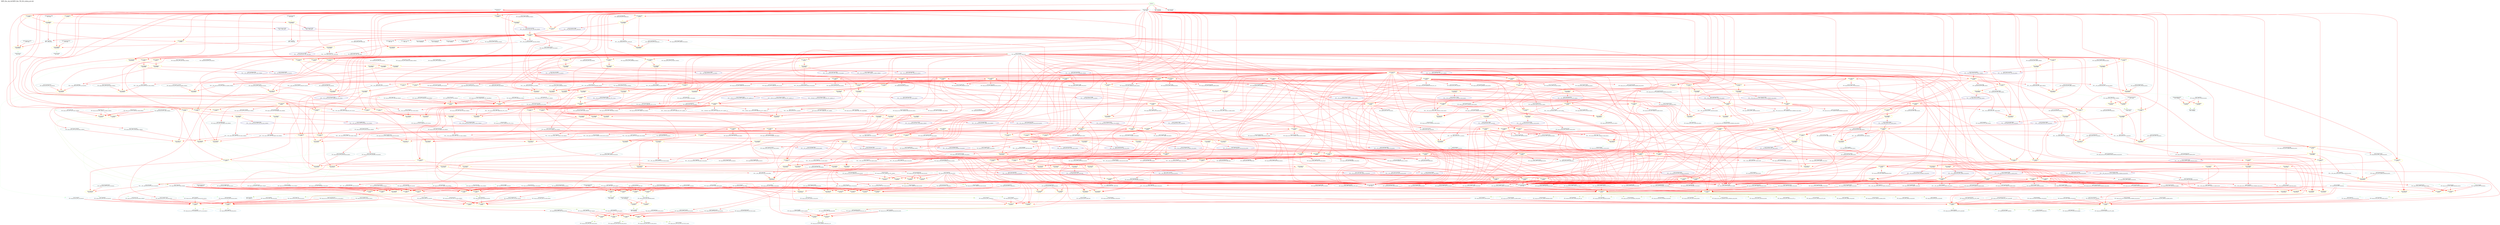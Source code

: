 digraph v3graph {
	graph	[label="MIPS_Bus_obj_dir/MIPS_Bus_TB_056_orderg_pre.dot",
		 labelloc=t, labeljust=l,
		 //size="7.5,10",
		 rankdir=TB];
	n0	[fontsize=8 label="*INPUTS*", color=green];
	n0x55573e53ced0_1	[fontsize=8 label="0x55573e537510\n TOP->clk", color=skyblue];
	n0x55573e53ced0_2	[fontsize=8 label="0x55573e52fdf0\n TOP->reset", color=skyblue];
	n0x55573e53ced0_3	[fontsize=8 label="0x55573e5334a0\n TOP->waitrequest", color=skyblue];
	n0x55573e53ced0_4	[fontsize=8 label="0x55573e541630\n TOP->readdata", color=skyblue];
	n0x55573e53ced0_5	[fontsize=8 label="0x55573e5525f0\n ASSIGNW", color=yellow];
	n0x55573e53ced0_6	[fontsize=8 label="0x55573e550b50\n TOP->mips_cpu_bus__DOT__write_data_memory", color=skyblue];
	n0x55573e53ced0_7	[fontsize=8 label="0x55573e53b620\n TOP->writedata", color=skyblue];
	n0x55573e53ced0_8	[fontsize=8 label="0x55573e53b620 POST\n TOP->writedata", color=CadetBlue];
	n0x55573e53ced0_9	[fontsize=8 label="0x55573e5529d0\n ASSIGNW", color=yellow];
	n0x55573e53ced0_10	[fontsize=8 label="0x55573e549dd0\n TOP->mips_cpu_bus__DOT__instruction_decode", color=skyblue];
	n0x55573e53ced0_11	[fontsize=8 label="0x55573e54fff0\n TOP->mips_cpu_bus__DOT__write_register_memory", color=skyblue];
	n0x55573e53ced0_12	[fontsize=8 label="0x55573e54ff10\n TOP->mips_cpu_bus__DOT__register_write_memory", color=skyblue];
	n0x55573e53ced0_13	[fontsize=8 label="0x55573e5508b0\n TOP->mips_cpu_bus__DOT__ALU_output_memory", color=skyblue];
	n0x55573e53ced0_14	[fontsize=8 label="0x55573e54deb0\n TOP->mips_cpu_bus__DOT__register_file_output_A_decode", color=skyblue];
	n0x55573e53ced0_15	[fontsize=8 label="0x55573e54e310\n TOP->mips_cpu_bus__DOT__comparator_1", color=skyblue];
	n0x55573e53ced0_16	[fontsize=8 label="0x55573e54e310 POST\n TOP->mips_cpu_bus__DOT__comparator_1", color=CadetBlue];
	n0x55573e53ced0_17	[fontsize=8 label="0x55573e552fd0\n ASSIGNW", color=yellow];
	n0x55573e53ced0_18	[fontsize=8 label="0x55573e54df90\n TOP->mips_cpu_bus__DOT__register_file_output_B_decode", color=skyblue];
	n0x55573e53ced0_19	[fontsize=8 label="0x55573e54e3f0\n TOP->mips_cpu_bus__DOT__comparator_2", color=skyblue];
	n0x55573e53ced0_20	[fontsize=8 label="0x55573e54e3f0 POST\n TOP->mips_cpu_bus__DOT__comparator_2", color=CadetBlue];
	n0x55573e53ced0_21	[fontsize=8 label="0x55573e5541d0\n ASSIGNW", color=yellow];
	n0x55573e53ced0_22	[fontsize=8 label="0x55573e549510\n TOP->mips_cpu_bus__DOT__branch_decode", color=skyblue];
	n0x55573e53ced0_23	[fontsize=8 label="0x55573e548fd0\n TOP->mips_cpu_bus__DOT__program_counter_src_decode", color=skyblue];
	n0x55573e53ced0_24	[fontsize=8 label="0x55573e548fd0 POST\n TOP->mips_cpu_bus__DOT__program_counter_src_decode", color=CadetBlue];
	n0x55573e53ced0_25	[fontsize=8 label="0x55573e5546b0\n ASSIGNW", color=yellow];
	n0x55573e53ced0_26	[fontsize=8 label="0x55573e54e230\n TOP->mips_cpu_bus__DOT__sign_imm_decode", color=skyblue];
	n0x55573e53ced0_27	[fontsize=8 label="0x55573e54e230 POST\n TOP->mips_cpu_bus__DOT__sign_imm_decode", color=CadetBlue];
	n0x55573e53ced0_28	[fontsize=8 label="0x55573e556760\n ASSIGNW", color=yellow];
	n0x55573e53ced0_29	[fontsize=8 label="0x55573e551250\n TOP->mips_cpu_bus__DOT__HALT_writeback", color=skyblue];
	n0x55573e53ced0_30	[fontsize=8 label="0x55573e5357f0\n TOP->active", color=skyblue];
	n0x55573e53ced0_31	[fontsize=8 label="0x55573e5357f0 POST\n TOP->active", color=CadetBlue];
	n0x55573e53ced0_32	[fontsize=8 label="0x55573e556b20\n ASSIGNW", color=yellow];
	n0x55573e53ced0_33	[fontsize=8 label="0x55573e5507d0\n TOP->mips_cpu_bus__DOT__byteenable_memory", color=skyblue];
	n0x55573e53ced0_34	[fontsize=8 label="0x55573e533f90\n TOP->byteenable", color=skyblue];
	n0x55573e53ced0_35	[fontsize=8 label="0x55573e533f90 POST\n TOP->byteenable", color=CadetBlue];
	n0x55573e53ced0_36	[fontsize=8 label="0x55573e7b97b0\n ALWAYS", color=yellow];
	n0x55573e53ced0_37	[fontsize=8 label="0x55573e5515d0\n TOP->mips_cpu_bus__DOT__write_register_writeback", color=skyblue];
	n0x55573e53ced0_38	[fontsize=8 label="0x55573e5516b0\n TOP->mips_cpu_bus__DOT__result_writeback", color=skyblue];
	n0x55573e53ced0_39	[fontsize=8 label="0x55573e575830\n TOP->mips_cpu_bus__DOT__register_file__DOT__registers", color=skyblue];
	n0x55573e53ced0_40	[fontsize=8 label="0x55573e535f30\n TOP->register_v0", color=skyblue];
	n0x55573e53ced0_41	[fontsize=8 label="0x55573e535f30 POST\n TOP->register_v0", color=CadetBlue];
	n0x55573e53ced0_42	[fontsize=8 label="0x55573e7b9630\n ALWAYS", color=yellow];
	n0x55573e53ced0_43	[fontsize=8 label="0x55573e535b90\n TOP->address", color=skyblue];
	n0x55573e53ced0_44	[fontsize=8 label="0x55573e535b90 POST\n TOP->address", color=CadetBlue];
	n0x55573e53ced0_45	[fontsize=8 label="0x55573e568740\n TOP->mips_cpu_bus__DOT__fetch_state", color=skyblue];
	n0x55573e53ced0_46	[fontsize=8 label="0x55573e548c50\n TOP->mips_cpu_bus__DOT__instr_address", color=skyblue];
	n0x55573e53ced0_47	[fontsize=8 label="0x55573e7b9330\n ALWAYS", color=yellow];
	n0x55573e53ced0_48	[fontsize=8 label="0x55573e5506f0\n TOP->mips_cpu_bus__DOT__op_memory", color=skyblue];
	n0x55573e53ced0_49	[fontsize=8 label="0x55573e5507d0 POST\n TOP->mips_cpu_bus__DOT__byteenable_memory", color=CadetBlue];
	n0x55573e53ced0_50	[fontsize=8 label="0x55573e575ad0\n ASSIGNW", color=yellow];
	n0x55573e53ced0_51	[fontsize=8 label="0x55573e54deb0 POST\n TOP->mips_cpu_bus__DOT__register_file_output_A_decode", color=CadetBlue];
	n0x55573e53ced0_52	[fontsize=8 label="0x55573e575fb0\n ASSIGNW", color=yellow];
	n0x55573e53ced0_53	[fontsize=8 label="0x55573e54df90 POST\n TOP->mips_cpu_bus__DOT__register_file_output_B_decode", color=CadetBlue];
	n0x55573e53ced0_54	[fontsize=8 label="0x55573e57d400\n ASSIGNW", color=yellow];
	n0x55573e53ced0_55	[fontsize=8 label="0x55573e549eb0\n TOP->mips_cpu_bus__DOT__program_counter_plus_four_decode", color=skyblue];
	n0x55573e53ced0_56	[fontsize=8 label="0x55573e548e10\n TOP->mips_cpu_bus__DOT__program_counter_mux_1_out", color=skyblue];
	n0x55573e53ced0_57	[fontsize=8 label="0x55573e548e10 POST\n TOP->mips_cpu_bus__DOT__program_counter_mux_1_out", color=CadetBlue];
	n0x55573e53ced0_58	[fontsize=8 label="0x55573e5865f0\n ALWAYS", color=yellow];
	n0x55573e53ced0_59	[fontsize=8 label="0x55573e586290\n TOP->mips_cpu_bus__DOT__control_unit__DOT__op", color=skyblue];
	n0x55573e53ced0_60	[fontsize=8 label="0x55573e586290 POST\n TOP->mips_cpu_bus__DOT__control_unit__DOT__op", color=CadetBlue];
	n0x55573e53ced0_61	[fontsize=8 label="0x55573e5863b0\n TOP->mips_cpu_bus__DOT__control_unit__DOT__rt", color=skyblue];
	n0x55573e53ced0_62	[fontsize=8 label="0x55573e5863b0 POST\n TOP->mips_cpu_bus__DOT__control_unit__DOT__rt", color=CadetBlue];
	n0x55573e53ced0_63	[fontsize=8 label="0x55573e5864d0\n TOP->mips_cpu_bus__DOT__control_unit__DOT__funct", color=skyblue];
	n0x55573e53ced0_64	[fontsize=8 label="0x55573e5864d0 POST\n TOP->mips_cpu_bus__DOT__control_unit__DOT__funct", color=CadetBlue];
	n0x55573e53ced0_65	[fontsize=8 label="0x55573e5490b0\n TOP->mips_cpu_bus__DOT__register_write_decode", color=skyblue];
	n0x55573e53ced0_66	[fontsize=8 label="0x55573e5490b0 POST\n TOP->mips_cpu_bus__DOT__register_write_decode", color=CadetBlue];
	n0x55573e53ced0_67	[fontsize=8 label="0x55573e549190\n TOP->mips_cpu_bus__DOT__memory_to_register_decode", color=skyblue];
	n0x55573e53ced0_68	[fontsize=8 label="0x55573e549190 POST\n TOP->mips_cpu_bus__DOT__memory_to_register_decode", color=CadetBlue];
	n0x55573e53ced0_69	[fontsize=8 label="0x55573e549270\n TOP->mips_cpu_bus__DOT__memory_write_decode", color=skyblue];
	n0x55573e53ced0_70	[fontsize=8 label="0x55573e549270 POST\n TOP->mips_cpu_bus__DOT__memory_write_decode", color=CadetBlue];
	n0x55573e53ced0_71	[fontsize=8 label="0x55573e549350\n TOP->mips_cpu_bus__DOT__ALU_src_B_decode", color=skyblue];
	n0x55573e53ced0_72	[fontsize=8 label="0x55573e549350 POST\n TOP->mips_cpu_bus__DOT__ALU_src_B_decode", color=CadetBlue];
	n0x55573e53ced0_73	[fontsize=8 label="0x55573e549430\n TOP->mips_cpu_bus__DOT__register_destination_decode", color=skyblue];
	n0x55573e53ced0_74	[fontsize=8 label="0x55573e549430 POST\n TOP->mips_cpu_bus__DOT__register_destination_decode", color=CadetBlue];
	n0x55573e53ced0_75	[fontsize=8 label="0x55573e549510 POST\n TOP->mips_cpu_bus__DOT__branch_decode", color=CadetBlue];
	n0x55573e53ced0_76	[fontsize=8 label="0x55573e549a50\n TOP->mips_cpu_bus__DOT__HI_register_write_decode", color=skyblue];
	n0x55573e53ced0_77	[fontsize=8 label="0x55573e549a50 POST\n TOP->mips_cpu_bus__DOT__HI_register_write_decode", color=CadetBlue];
	n0x55573e53ced0_78	[fontsize=8 label="0x55573e549b30\n TOP->mips_cpu_bus__DOT__LO_register_write_decode", color=skyblue];
	n0x55573e53ced0_79	[fontsize=8 label="0x55573e549b30 POST\n TOP->mips_cpu_bus__DOT__LO_register_write_decode", color=CadetBlue];
	n0x55573e53ced0_80	[fontsize=8 label="0x55573e5496d0\n TOP->mips_cpu_bus__DOT__ALU_function_decode", color=skyblue];
	n0x55573e53ced0_81	[fontsize=8 label="0x55573e5496d0 POST\n TOP->mips_cpu_bus__DOT__ALU_function_decode", color=CadetBlue];
	n0x55573e53ced0_82	[fontsize=8 label="0x55573e5497b0\n TOP->mips_cpu_bus__DOT__program_counter_multiplexer_jump_decode", color=skyblue];
	n0x55573e53ced0_83	[fontsize=8 label="0x55573e5497b0 POST\n TOP->mips_cpu_bus__DOT__program_counter_multiplexer_jump_decode", color=CadetBlue];
	n0x55573e53ced0_84	[fontsize=8 label="0x55573e549970\n TOP->mips_cpu_bus__DOT__j_instruction_decode", color=skyblue];
	n0x55573e53ced0_85	[fontsize=8 label="0x55573e549970 POST\n TOP->mips_cpu_bus__DOT__j_instruction_decode", color=CadetBlue];
	n0x55573e53ced0_86	[fontsize=8 label="0x55573e549890\n TOP->mips_cpu_bus__DOT__using_HI_LO_decode", color=skyblue];
	n0x55573e53ced0_87	[fontsize=8 label="0x55573e549890 POST\n TOP->mips_cpu_bus__DOT__using_HI_LO_decode", color=CadetBlue];
	n0x55573e53ced0_88	[fontsize=8 label="0x55573e5eae20\n ALWAYS", color=yellow];
	n0x55573e53ced0_89	[fontsize=8 label="0x55573e54e5b0\n TOP->mips_cpu_bus__DOT__register_destination_execute", color=skyblue];
	n0x55573e53ced0_90	[fontsize=8 label="0x55573e54fab0\n TOP->mips_cpu_bus__DOT__Rd_execute", color=skyblue];
	n0x55573e53ced0_91	[fontsize=8 label="0x55573e54f9d0\n TOP->mips_cpu_bus__DOT__Rt_execute", color=skyblue];
	n0x55573e53ced0_92	[fontsize=8 label="0x55573e54e850\n TOP->mips_cpu_bus__DOT__write_register_execute", color=skyblue];
	n0x55573e53ced0_93	[fontsize=8 label="0x55573e54e850 POST\n TOP->mips_cpu_bus__DOT__write_register_execute", color=CadetBlue];
	n0x55573e53ced0_94	[fontsize=8 label="0x55573e809150\n ALWAYS", color=yellow];
	n0x55573e53ced0_95	[fontsize=8 label="0x55573e552050\n TOP->mips_cpu_bus__DOT__forward_A_execute", color=skyblue];
	n0x55573e53ced0_96	[fontsize=8 label="0x55573e550a70\n TOP->mips_cpu_bus__DOT__ALU_LO_output_memory", color=skyblue];
	n0x55573e53ced0_97	[fontsize=8 label="0x55573e551870\n TOP->mips_cpu_bus__DOT__ALU_LO_output_writeback", color=skyblue];
	n0x55573e53ced0_98	[fontsize=8 label="0x55573e54f1f0\n TOP->mips_cpu_bus__DOT__src_A_execute", color=skyblue];
	n0x55573e53ced0_99	[fontsize=8 label="0x55573e54f3b0\n TOP->mips_cpu_bus__DOT__src_A_ALU_execute", color=skyblue];
	n0x55573e53ced0_100	[fontsize=8 label="0x55573e54f3b0 POST\n TOP->mips_cpu_bus__DOT__src_A_ALU_execute", color=CadetBlue];
	n0x55573e53ced0_101	[fontsize=8 label="0x55573e808530\n ALWAYS", color=yellow];
	n0x55573e53ced0_102	[fontsize=8 label="0x55573e552130\n TOP->mips_cpu_bus__DOT__forward_B_execute", color=skyblue];
	n0x55573e53ced0_103	[fontsize=8 label="0x55573e550990\n TOP->mips_cpu_bus__DOT__ALU_HI_output_memory", color=skyblue];
	n0x55573e53ced0_104	[fontsize=8 label="0x55573e551790\n TOP->mips_cpu_bus__DOT__ALU_HI_output_writeback", color=skyblue];
	n0x55573e53ced0_105	[fontsize=8 label="0x55573e54f2d0\n TOP->mips_cpu_bus__DOT__src_B_execute", color=skyblue];
	n0x55573e53ced0_106	[fontsize=8 label="0x55573e5f19f0\n TOP->mips_cpu_bus__DOT__alu_input_mux__DOT__src_mux_input_0", color=skyblue];
	n0x55573e53ced0_107	[fontsize=8 label="0x55573e5f19f0 POST\n TOP->mips_cpu_bus__DOT__alu_input_mux__DOT__src_mux_input_0", color=CadetBlue];
	n0x55573e53ced0_108	[fontsize=8 label="0x55573e54e930\n TOP->mips_cpu_bus__DOT__ALU_src_B_execute", color=skyblue];
	n0x55573e53ced0_109	[fontsize=8 label="0x55573e54fb90\n TOP->mips_cpu_bus__DOT__sign_imm_execute", color=skyblue];
	n0x55573e53ced0_110	[fontsize=8 label="0x55573e54fd50\n TOP->mips_cpu_bus__DOT__program_counter_plus_four_execute", color=skyblue];
	n0x55573e53ced0_111	[fontsize=8 label="0x55573e54f490\n TOP->mips_cpu_bus__DOT__src_B_ALU_execute", color=skyblue];
	n0x55573e53ced0_112	[fontsize=8 label="0x55573e54f490 POST\n TOP->mips_cpu_bus__DOT__src_B_ALU_execute", color=CadetBlue];
	n0x55573e53ced0_113	[fontsize=8 label="0x55573e54f570\n TOP->mips_cpu_bus__DOT__write_data_execute", color=skyblue];
	n0x55573e53ced0_114	[fontsize=8 label="0x55573e54f570 POST\n TOP->mips_cpu_bus__DOT__write_data_execute", color=CadetBlue];
	n0x55573e53ced0_115	[fontsize=8 label="0x55573e811c90\n ALWAYS", color=yellow];
	n0x55573e53ced0_116	[fontsize=8 label="0x55573e5fa6e0\n TOP->mips_cpu_bus__DOT__alu__DOT__ALU_HI_LO_output", color=skyblue];
	n0x55573e53ced0_117	[fontsize=8 label="0x55573e5fa6e0 POST\n TOP->mips_cpu_bus__DOT__alu__DOT__ALU_HI_LO_output", color=CadetBlue];
	n0x55573e53ced0_118	[fontsize=8 label="0x55573e54ea10\n TOP->mips_cpu_bus__DOT__ALU_function_execute", color=skyblue];
	n0x55573e53ced0_119	[fontsize=8 label="0x55573e54f730\n TOP->mips_cpu_bus__DOT__ALU_HI_output_execute", color=skyblue];
	n0x55573e53ced0_120	[fontsize=8 label="0x55573e54f730 POST\n TOP->mips_cpu_bus__DOT__ALU_HI_output_execute", color=CadetBlue];
	n0x55573e53ced0_121	[fontsize=8 label="0x55573e54f810\n TOP->mips_cpu_bus__DOT__ALU_LO_output_execute", color=skyblue];
	n0x55573e53ced0_122	[fontsize=8 label="0x55573e54f810 POST\n TOP->mips_cpu_bus__DOT__ALU_LO_output_execute", color=CadetBlue];
	n0x55573e53ced0_123	[fontsize=8 label="0x55573e8117d0\n ALWAYS", color=yellow];
	n0x55573e53ced0_124	[fontsize=8 label="0x55573e54f650\n TOP->mips_cpu_bus__DOT__ALU_output_execute", color=skyblue];
	n0x55573e53ced0_125	[fontsize=8 label="0x55573e54f650 POST\n TOP->mips_cpu_bus__DOT__ALU_output_execute", color=CadetBlue];
	n0x55573e53ced0_126	[fontsize=8 label="0x55573e7d4ac0\n ALWAYS", color=yellow];
	n0x55573e53ced0_127	[fontsize=8 label="0x55573e551b10\n TOP->mips_cpu_bus__DOT__read_data_writeback_filtered", color=skyblue];
	n0x55573e53ced0_128	[fontsize=8 label="0x55573e551b10 POST\n TOP->mips_cpu_bus__DOT__read_data_writeback_filtered", color=CadetBlue];
	n0x55573e53ced0_129	[fontsize=8 label="0x55573e551330\n TOP->mips_cpu_bus__DOT__op_writeback", color=skyblue];
	n0x55573e53ced0_130	[fontsize=8 label="0x55573e551a30\n TOP->mips_cpu_bus__DOT__read_data_writeback", color=skyblue];
	n0x55573e53ced0_131	[fontsize=8 label="0x55573e625840\n TOP->mips_cpu_bus__DOT__memory_filter__DOT__temp_filtered", color=skyblue];
	n0x55573e53ced0_132	[fontsize=8 label="0x55573e625840 POST\n TOP->mips_cpu_bus__DOT__memory_filter__DOT__temp_filtered", color=CadetBlue];
	n0x55573e53ced0_133	[fontsize=8 label="0x55573e551410\n TOP->mips_cpu_bus__DOT__byteenable_writeback", color=skyblue];
	n0x55573e53ced0_134	[fontsize=8 label="0x55573e5514f0\n TOP->mips_cpu_bus__DOT__src_A_ALU_writeback", color=skyblue];
	n0x55573e53ced0_135	[fontsize=8 label="0x55573e648130\n ASSIGNW", color=yellow];
	n0x55573e53ced0_136	[fontsize=8 label="0x55573e551170\n TOP->mips_cpu_bus__DOT__memory_to_register_writeback", color=skyblue];
	n0x55573e53ced0_137	[fontsize=8 label="0x55573e551950\n TOP->mips_cpu_bus__DOT__ALU_output_writeback", color=skyblue];
	n0x55573e53ced0_138	[fontsize=8 label="0x55573e5516b0 POST\n TOP->mips_cpu_bus__DOT__result_writeback", color=CadetBlue];
	n0x55573e53ced0_139	[fontsize=8 label="0x55573e83c480\n ALWAYS", color=yellow];
	n0x55573e53ced0_140	[fontsize=8 label="0x55573e54ef50\n TOP->mips_cpu_bus__DOT__using_HI_LO_execute", color=skyblue];
	n0x55573e53ced0_141	[fontsize=8 label="0x55573e550290\n TOP->mips_cpu_bus__DOT__HI_register_write_memory", color=skyblue];
	n0x55573e53ced0_142	[fontsize=8 label="0x55573e550ed0\n TOP->mips_cpu_bus__DOT__register_write_writeback", color=skyblue];
	n0x55573e53ced0_143	[fontsize=8 label="0x55573e550fb0\n TOP->mips_cpu_bus__DOT__HI_register_write_writeback", color=skyblue];
	n0x55573e53ced0_144	[fontsize=8 label="0x55573e552130 POST\n TOP->mips_cpu_bus__DOT__forward_B_execute", color=CadetBlue];
	n0x55573e53ced0_145	[fontsize=8 label="0x55573e83c300\n ALWAYS", color=yellow];
	n0x55573e53ced0_146	[fontsize=8 label="0x55573e54f8f0\n TOP->mips_cpu_bus__DOT__Rs_execute", color=skyblue];
	n0x55573e53ced0_147	[fontsize=8 label="0x55573e550370\n TOP->mips_cpu_bus__DOT__LO_register_write_memory", color=skyblue];
	n0x55573e53ced0_148	[fontsize=8 label="0x55573e551090\n TOP->mips_cpu_bus__DOT__LO_register_write_writeback", color=skyblue];
	n0x55573e53ced0_149	[fontsize=8 label="0x55573e552050 POST\n TOP->mips_cpu_bus__DOT__forward_A_execute", color=CadetBlue];
	n0x55573e53ced0_150	[fontsize=8 label="0x55573e83c150\n ALWAYS", color=yellow];
	n0x55573e53ced0_151	[fontsize=8 label="0x55573e54e690\n TOP->mips_cpu_bus__DOT__memory_to_register_execute", color=skyblue];
	n0x55573e53ced0_152	[fontsize=8 label="0x55573e650cf0\n TOP->mips_cpu_bus__DOT__hazard_unit__DOT__lwstall", color=skyblue];
	n0x55573e53ced0_153	[fontsize=8 label="0x55573e650cf0 POST\n TOP->mips_cpu_bus__DOT__hazard_unit__DOT__lwstall", color=CadetBlue];
	n0x55573e53ced0_154	[fontsize=8 label="0x55573e54ecb0\n TOP->mips_cpu_bus__DOT__register_write_execute", color=skyblue];
	n0x55573e53ced0_155	[fontsize=8 label="0x55573e5500d0\n TOP->mips_cpu_bus__DOT__memory_to_register_memory", color=skyblue];
	n0x55573e53ced0_156	[fontsize=8 label="0x55573e650e50\n TOP->mips_cpu_bus__DOT__hazard_unit__DOT__branchstall", color=skyblue];
	n0x55573e53ced0_157	[fontsize=8 label="0x55573e650e50 POST\n TOP->mips_cpu_bus__DOT__hazard_unit__DOT__branchstall", color=CadetBlue];
	n0x55573e53ced0_158	[fontsize=8 label="0x55573e54ed90\n TOP->mips_cpu_bus__DOT__program_counter_multiplexer_jump_execute", color=skyblue];
	n0x55573e53ced0_159	[fontsize=8 label="0x55573e551bf0\n TOP->mips_cpu_bus__DOT__stall_fetch", color=skyblue];
	n0x55573e53ced0_160	[fontsize=8 label="0x55573e551bf0 POST\n TOP->mips_cpu_bus__DOT__stall_fetch", color=CadetBlue];
	n0x55573e53ced0_161	[fontsize=8 label="0x55573e551cd0\n TOP->mips_cpu_bus__DOT__stall_decode", color=skyblue];
	n0x55573e53ced0_162	[fontsize=8 label="0x55573e551cd0 POST\n TOP->mips_cpu_bus__DOT__stall_decode", color=CadetBlue];
	n0x55573e53ced0_163	[fontsize=8 label="0x55573e551f70\n TOP->mips_cpu_bus__DOT__flush_execute_register", color=skyblue];
	n0x55573e53ced0_164	[fontsize=8 label="0x55573e551f70 POST\n TOP->mips_cpu_bus__DOT__flush_execute_register", color=CadetBlue];
	n0x55573e53ced0_165	[fontsize=8 label="0x55573e9dbd90\n ASSIGNW", color=yellow];
	n0x55573e53ced0_166	[fontsize=8 label="0x55573e9dc090\n ASSIGNW", color=yellow];
	n0x55573e53ced0_167	[fontsize=8 label="0x55573e9dd140\n ASSIGNW", color=yellow];
	n0x55573e53ced0_168	[fontsize=8 label="0x55573e9de500\n ASSIGNW", color=yellow];
	n0x55573e53ced0_169	[fontsize=8 label="0x55573e9e4f50\n ASSIGNW", color=yellow];
	n0x55573e53ced0_170	[fontsize=8 label="0x55573e9e5e50\n ASSIGNW", color=yellow];
	n0x55573e53ced0_171	[fontsize=8 label="0x55573e9e6240\n ASSIGNW", color=yellow];
	n0x55573e53ced0_172	[fontsize=8 label="0x55573e9e6570\n ALWAYS", color=yellow];
	n0x55573e53ced0_173	[fontsize=8 label="0x55573e9e7620\n ALWAYS", color=yellow];
	n0x55573e53ced0_174	[fontsize=8 label="0x55573e9e9a30\n ALWAYS", color=yellow];
	n0x55573e53ced0_175	[fontsize=8 label="0x55573e9d0140\n ASSIGNW", color=yellow];
	n0x55573e53ced0_176	[fontsize=8 label="0x55573e9d0a80\n ASSIGNW", color=yellow];
	n0x55573e53ced0_177	[fontsize=8 label="0x55573e9d13c0\n ASSIGNW", color=yellow];
	n0x55573e53ced0_178	[fontsize=8 label="0x55573e9d20e0\n ALWAYS", color=yellow];
	n0x55573e53ced0_179	[fontsize=8 label="0x55573ea38fd0\n ALWAYS", color=yellow];
	n0x55573e53ced0_180	[fontsize=8 label="0x55573ea3aba0\n ALWAYS", color=yellow];
	n0x55573e53ced0_181	[fontsize=8 label="0x55573ea3ddf0\n ALWAYS", color=yellow];
	n0x55573e53ced0_182	[fontsize=8 label="0x55573ea42b80\n ALWAYS", color=yellow];
	n0x55573e53ced0_183	[fontsize=8 label="0x55573ea4d0e0\n ALWAYS", color=yellow];
	n0x55573e53ced0_184	[fontsize=8 label="0x55573ea61450\n ALWAYS", color=yellow];
	n0x55573e53ced0_185	[fontsize=8 label="0x55573ea7e8d0\n ASSIGNW", color=yellow];
	n0x55573e53ced0_186	[fontsize=8 label="0x55573ea7efb0\n ALWAYS", color=yellow];
	n0x55573e53ced0_187	[fontsize=8 label="0x55573ea818f0\n ALWAYS", color=yellow];
	n0x55573e53ced0_188	[fontsize=8 label="0x55573ea84230\n ALWAYS", color=yellow];
	n0x55573e53ced0_189	[fontsize=8 label="0x55573e7b3b00\n ACTIVE", color=yellow];
	n0x55573e53ced0_190	[fontsize=8 label="0x55573e849450\n ALWAYS", color=yellow];
	n0x55573e53ced0_191	[fontsize=8 label="0x55573e52fdf0 PRE\n TOP->reset", color=lightblue];
	n0x55573e53ced0_192	[fontsize=8 label="0x55573e52fdf0 POST\n TOP->reset", color=CadetBlue];
	n0x55573e53ced0_193	[fontsize=8 label="0x55573e90af00 PORD\n TOP->__Vdly__read", color=NavyBlue];
	n0x55573e53ced0_194	[fontsize=8 label="0x55573e90af00\n TOP->__Vdly__read", color=skyblue];
	n0x55573e53ced0_195	[fontsize=8 label="0x55573e92bb50 PORD\n TOP->__Vdly__write", color=NavyBlue];
	n0x55573e53ced0_196	[fontsize=8 label="0x55573e92bb50\n TOP->__Vdly__write", color=skyblue];
	n0x55573e53ced0_197	[fontsize=8 label="0x55573e928d20 PORD\n TOP->__Vdly__mips_cpu_bus__DOT__instruction_decode", color=NavyBlue];
	n0x55573e53ced0_198	[fontsize=8 label="0x55573e928d20\n TOP->__Vdly__mips_cpu_bus__DOT__instruction_decode", color=skyblue];
	n0x55573e53ced0_199	[fontsize=8 label="0x55573e924470 PORD\n TOP->__Vdly__mips_cpu_bus__DOT__read_data_writeback", color=NavyBlue];
	n0x55573e53ced0_200	[fontsize=8 label="0x55573e924470\n TOP->__Vdly__mips_cpu_bus__DOT__read_data_writeback", color=skyblue];
	n0x55573e53ced0_201	[fontsize=8 label="0x55573e918910 PORD\n TOP->__Vdly__mips_cpu_bus__DOT__internal_clk", color=NavyBlue];
	n0x55573e53ced0_202	[fontsize=8 label="0x55573e918910\n TOP->__Vdly__mips_cpu_bus__DOT__internal_clk", color=skyblue];
	n0x55573e53ced0_203	[fontsize=8 label="0x55573e914c30 PORD\n TOP->__Vdly__mips_cpu_bus__DOT__fetch_state", color=NavyBlue];
	n0x55573e53ced0_204	[fontsize=8 label="0x55573e914c30\n TOP->__Vdly__mips_cpu_bus__DOT__fetch_state", color=skyblue];
	n0x55573e53ced0_205	[fontsize=8 label="0x55573e537510 PRE\n TOP->clk", color=lightblue];
	n0x55573e53ced0_206	[fontsize=8 label="0x55573e537510 POST\n TOP->clk", color=CadetBlue];
	n0x55573e53ced0_207	[fontsize=8 label="0x55573e5334a0 PRE\n TOP->waitrequest", color=lightblue];
	n0x55573e53ced0_208	[fontsize=8 label="0x55573e5334a0 POST\n TOP->waitrequest", color=CadetBlue];
	n0x55573e53ced0_209	[fontsize=8 label="0x55573e568740 PRE\n TOP->mips_cpu_bus__DOT__fetch_state", color=lightblue];
	n0x55573e53ced0_210	[fontsize=8 label="0x55573e568740 POST\n TOP->mips_cpu_bus__DOT__fetch_state", color=CadetBlue];
	n0x55573e53ced0_211	[fontsize=8 label="0x55573e551cd0 PRE\n TOP->mips_cpu_bus__DOT__stall_decode", color=lightblue];
	n0x55573e53ced0_212	[fontsize=8 label="0x55573e548fd0 PRE\n TOP->mips_cpu_bus__DOT__program_counter_src_decode", color=lightblue];
	n0x55573e53ced0_213	[fontsize=8 label="0x55573e541630 PRE\n TOP->readdata", color=lightblue];
	n0x55573e53ced0_214	[fontsize=8 label="0x55573e541630 POST\n TOP->readdata", color=CadetBlue];
	n0x55573e53ced0_215	[fontsize=8 label="0x55573e5500d0 PRE\n TOP->mips_cpu_bus__DOT__memory_to_register_memory", color=lightblue];
	n0x55573e53ced0_216	[fontsize=8 label="0x55573e5500d0 POST\n TOP->mips_cpu_bus__DOT__memory_to_register_memory", color=CadetBlue];
	n0x55573e53ced0_217	[fontsize=8 label="0x55573e5501b0 PRE\n TOP->mips_cpu_bus__DOT__memory_write_memory", color=lightblue];
	n0x55573e53ced0_218	[fontsize=8 label="0x55573e5501b0 POST\n TOP->mips_cpu_bus__DOT__memory_write_memory", color=CadetBlue];
	n0x55573e53ced0_219	[fontsize=8 label="0x55573e90d130\n ACTIVE", color=yellow];
	n0x55573e53ced0_220	[fontsize=8 label="0x55573e924da0\n ASSIGNPRE", color=yellow];
	n0x55573e53ced0_221	[fontsize=8 label="0x55573e924b60\n ASSIGNPOST", color=yellow];
	n0x55573e53ced0_222	[fontsize=8 label="0x55573e914b40\n ACTIVE", color=yellow];
	n0x55573e53ced0_223	[fontsize=8 label="0x55573e929650\n ASSIGNPRE", color=yellow];
	n0x55573e53ced0_224	[fontsize=8 label="0x55573e548a90 PRE\n TOP->mips_cpu_bus__DOT__internal_clk", color=lightblue];
	n0x55573e53ced0_225	[fontsize=8 label="0x55573e928b10\n ASSIGNPOST", color=yellow];
	n0x55573e53ced0_226	[fontsize=8 label="0x55573e548a90\n TOP->mips_cpu_bus__DOT__internal_clk", color=skyblue];
	n0x55573e53ced0_227	[fontsize=8 label="0x55573e548a90 POST\n TOP->mips_cpu_bus__DOT__internal_clk", color=CadetBlue];
	n0x55573e53ced0_228	[fontsize=8 label="0x55573e918820\n ACTIVE", color=yellow];
	n0x55573e53ced0_229	[fontsize=8 label="0x55573e92a190\n ASSIGNPRE", color=yellow];
	n0x55573e53ced0_230	[fontsize=8 label="0x55573e551a30 PRE\n TOP->mips_cpu_bus__DOT__read_data_writeback", color=lightblue];
	n0x55573e53ced0_231	[fontsize=8 label="0x55573e929a40\n ASSIGNPOST", color=yellow];
	n0x55573e53ced0_232	[fontsize=8 label="0x55573e551a30 POST\n TOP->mips_cpu_bus__DOT__read_data_writeback", color=CadetBlue];
	n0x55573e53ced0_233	[fontsize=8 label="0x55573e924380\n ACTIVE", color=yellow];
	n0x55573e53ced0_234	[fontsize=8 label="0x55573e92b940\n ASSIGNPRE", color=yellow];
	n0x55573e53ced0_235	[fontsize=8 label="0x55573e549dd0 PRE\n TOP->mips_cpu_bus__DOT__instruction_decode", color=lightblue];
	n0x55573e53ced0_236	[fontsize=8 label="0x55573e92a3d0\n ASSIGNPOST", color=yellow];
	n0x55573e53ced0_237	[fontsize=8 label="0x55573e549dd0 POST\n TOP->mips_cpu_bus__DOT__instruction_decode", color=CadetBlue];
	n0x55573e53ced0_238	[fontsize=8 label="0x55573e928c30\n ACTIVE", color=yellow];
	n0x55573e53ced0_239	[fontsize=8 label="0x55573e90ba60\n ASSIGNPRE", color=yellow];
	n0x55573e53ced0_240	[fontsize=8 label="0x55573e544210 PRE\n TOP->write", color=lightblue];
	n0x55573e53ced0_241	[fontsize=8 label="0x55573e92b3a0\n ASSIGNPOST", color=yellow];
	n0x55573e53ced0_242	[fontsize=8 label="0x55573e544210\n TOP->write", color=skyblue];
	n0x55573e53ced0_243	[fontsize=8 label="0x55573e544210 POST\n TOP->write", color=CadetBlue];
	n0x55573e53ced0_244	[fontsize=8 label="0x55573e92ba60\n ACTIVE", color=yellow];
	n0x55573e53ced0_245	[fontsize=8 label="0x55573e931390\n ASSIGNPRE", color=yellow];
	n0x55573e53ced0_246	[fontsize=8 label="0x55573e52d4d0 PRE\n TOP->read", color=lightblue];
	n0x55573e53ced0_247	[fontsize=8 label="0x55573e90b600\n ASSIGNPOST", color=yellow];
	n0x55573e53ced0_248	[fontsize=8 label="0x55573e52d4d0\n TOP->read", color=skyblue];
	n0x55573e53ced0_249	[fontsize=8 label="0x55573e52d4d0 POST\n TOP->read", color=CadetBlue];
	n0x55573e53ced0_250	[fontsize=8 label="0x55573debf1c0\n ACTIVE", color=yellow];
	n0x55573e53ced0_251	[fontsize=8 label="0x55573e85d500\n ALWAYS", color=yellow];
	n0x55573e53ced0_252	[fontsize=8 label="0x55573e550ed0 PRE\n TOP->mips_cpu_bus__DOT__register_write_writeback", color=lightblue];
	n0x55573e53ced0_253	[fontsize=8 label="0x55573e550ed0 POST\n TOP->mips_cpu_bus__DOT__register_write_writeback", color=CadetBlue];
	n0x55573e53ced0_254	[fontsize=8 label="0x55573e5516b0 PRE\n TOP->mips_cpu_bus__DOT__result_writeback", color=lightblue];
	n0x55573e53ced0_255	[fontsize=8 label="0x55573e92c210 PORD\n TOP->__Vdlyvval__mips_cpu_bus__DOT__register_file__DOT__registers__v0", color=NavyBlue];
	n0x55573e53ced0_256	[fontsize=8 label="0x55573e92c210\n TOP->__Vdlyvval__mips_cpu_bus__DOT__register_file__DOT__registers__v0", color=skyblue];
	n0x55573e53ced0_257	[fontsize=8 label="0x55573e93ee60 PORD\n TOP->__Vdlyvset__mips_cpu_bus__DOT__register_file__DOT__registers__v0", color=NavyBlue];
	n0x55573e53ced0_258	[fontsize=8 label="0x55573e93ee60\n TOP->__Vdlyvset__mips_cpu_bus__DOT__register_file__DOT__registers__v0", color=skyblue];
	n0x55573e53ced0_259	[fontsize=8 label="0x55573e5515d0 PRE\n TOP->mips_cpu_bus__DOT__write_register_writeback", color=lightblue];
	n0x55573e53ced0_260	[fontsize=8 label="0x55573e5515d0 POST\n TOP->mips_cpu_bus__DOT__write_register_writeback", color=CadetBlue];
	n0x55573e53ced0_261	[fontsize=8 label="0x55573e934cc0 PORD\n TOP->__Vdlyvdim0__mips_cpu_bus__DOT__register_file__DOT__registers__v0", color=NavyBlue];
	n0x55573e53ced0_262	[fontsize=8 label="0x55573e934cc0\n TOP->__Vdlyvdim0__mips_cpu_bus__DOT__register_file__DOT__registers__v0", color=skyblue];
	n0x55573e53ced0_263	[fontsize=8 label="0x55573e85d380\n ALWAYS", color=yellow];
	n0x55573e53ced0_264	[fontsize=8 label="0x55573e550fb0 PRE\n TOP->mips_cpu_bus__DOT__HI_register_write_writeback", color=lightblue];
	n0x55573e53ced0_265	[fontsize=8 label="0x55573e550fb0 POST\n TOP->mips_cpu_bus__DOT__HI_register_write_writeback", color=CadetBlue];
	n0x55573e53ced0_266	[fontsize=8 label="0x55573e551790 PRE\n TOP->mips_cpu_bus__DOT__ALU_HI_output_writeback", color=lightblue];
	n0x55573e53ced0_267	[fontsize=8 label="0x55573e551790 POST\n TOP->mips_cpu_bus__DOT__ALU_HI_output_writeback", color=CadetBlue];
	n0x55573e53ced0_268	[fontsize=8 label="0x55573e915650 PORD\n TOP->__Vdly__mips_cpu_bus__DOT__register_file__DOT__HI_reg", color=NavyBlue];
	n0x55573e53ced0_269	[fontsize=8 label="0x55573e915650\n TOP->__Vdly__mips_cpu_bus__DOT__register_file__DOT__HI_reg", color=skyblue];
	n0x55573e53ced0_270	[fontsize=8 label="0x55573e85cf00\n ALWAYS", color=yellow];
	n0x55573e53ced0_271	[fontsize=8 label="0x55573e551090 PRE\n TOP->mips_cpu_bus__DOT__LO_register_write_writeback", color=lightblue];
	n0x55573e53ced0_272	[fontsize=8 label="0x55573e551090 POST\n TOP->mips_cpu_bus__DOT__LO_register_write_writeback", color=CadetBlue];
	n0x55573e53ced0_273	[fontsize=8 label="0x55573e551870 PRE\n TOP->mips_cpu_bus__DOT__ALU_LO_output_writeback", color=lightblue];
	n0x55573e53ced0_274	[fontsize=8 label="0x55573e551870 POST\n TOP->mips_cpu_bus__DOT__ALU_LO_output_writeback", color=CadetBlue];
	n0x55573e53ced0_275	[fontsize=8 label="0x55573e9422b0 PORD\n TOP->__Vdly__mips_cpu_bus__DOT__register_file__DOT__LO_reg", color=NavyBlue];
	n0x55573e53ced0_276	[fontsize=8 label="0x55573e9422b0\n TOP->__Vdly__mips_cpu_bus__DOT__register_file__DOT__LO_reg", color=skyblue];
	n0x55573e53ced0_277	[fontsize=8 label="0x55573e92f7a0\n ACTIVE", color=yellow];
	n0x55573e53ced0_278	[fontsize=8 label="0x55573e92abd0\n ASSIGNPRE", color=yellow];
	n0x55573e53ced0_279	[fontsize=8 label="0x55573e5759f0 PRE\n TOP->mips_cpu_bus__DOT__register_file__DOT__LO_reg", color=lightblue];
	n0x55573e53ced0_280	[fontsize=8 label="0x55573e928820\n ASSIGNPOST", color=yellow];
	n0x55573e53ced0_281	[fontsize=8 label="0x55573e5759f0\n TOP->mips_cpu_bus__DOT__register_file__DOT__LO_reg", color=skyblue];
	n0x55573e53ced0_282	[fontsize=8 label="0x55573e5759f0 POST\n TOP->mips_cpu_bus__DOT__register_file__DOT__LO_reg", color=CadetBlue];
	n0x55573e53ced0_283	[fontsize=8 label="0x55573e9104a0\n ACTIVE", color=yellow];
	n0x55573e53ced0_284	[fontsize=8 label="0x55573e93b0f0\n ASSIGNPRE", color=yellow];
	n0x55573e53ced0_285	[fontsize=8 label="0x55573e575910 PRE\n TOP->mips_cpu_bus__DOT__register_file__DOT__HI_reg", color=lightblue];
	n0x55573e53ced0_286	[fontsize=8 label="0x55573e9103e0\n ASSIGNPOST", color=yellow];
	n0x55573e53ced0_287	[fontsize=8 label="0x55573e575910\n TOP->mips_cpu_bus__DOT__register_file__DOT__HI_reg", color=skyblue];
	n0x55573e53ced0_288	[fontsize=8 label="0x55573e575910 POST\n TOP->mips_cpu_bus__DOT__register_file__DOT__HI_reg", color=CadetBlue];
	n0x55573e53ced0_289	[fontsize=8 label="0x55573e940fc0\n ACTIVE", color=yellow];
	n0x55573e53ced0_290	[fontsize=8 label="0x55573e924260\n ALWAYSPOST", color=yellow];
	n0x55573e53ced0_291	[fontsize=8 label="0x55573e575830 POST\n TOP->mips_cpu_bus__DOT__register_file__DOT__registers", color=CadetBlue];
	n0x55573e53ced0_292	[fontsize=8 label="0x55573e931e90\n ASSIGNPRE", color=yellow];
	n0x55573e53ced0_293	[fontsize=8 label="0x55573e7b3c80\n ACTIVE", color=yellow];
	n0x55573e53ced0_294	[fontsize=8 label="0x55573e85fe20\n ALWAYS", color=yellow];
	n0x55573e53ced0_295	[fontsize=8 label="0x55573e942ad0 PORD\n TOP->__Vdly__mips_cpu_bus__DOT__instr_address", color=NavyBlue];
	n0x55573e53ced0_296	[fontsize=8 label="0x55573e942ad0\n TOP->__Vdly__mips_cpu_bus__DOT__instr_address", color=skyblue];
	n0x55573e53ced0_297	[fontsize=8 label="0x55573e551bf0 PRE\n TOP->mips_cpu_bus__DOT__stall_fetch", color=lightblue];
	n0x55573e53ced0_298	[fontsize=8 label="0x55573e548ef0 PRE\n TOP->mips_cpu_bus__DOT__HALT_fetch", color=lightblue];
	n0x55573e53ced0_299	[fontsize=8 label="0x55573e548ef0 POST\n TOP->mips_cpu_bus__DOT__HALT_fetch", color=CadetBlue];
	n0x55573e53ced0_300	[fontsize=8 label="0x55573e550450 PRE\n TOP->mips_cpu_bus__DOT__program_counter_multiplexer_jump_memory", color=lightblue];
	n0x55573e53ced0_301	[fontsize=8 label="0x55573e550450 POST\n TOP->mips_cpu_bus__DOT__program_counter_multiplexer_jump_memory", color=CadetBlue];
	n0x55573e53ced0_302	[fontsize=8 label="0x55573e550530 PRE\n TOP->mips_cpu_bus__DOT__j_instruction_memory", color=lightblue];
	n0x55573e53ced0_303	[fontsize=8 label="0x55573e550530 POST\n TOP->mips_cpu_bus__DOT__j_instruction_memory", color=CadetBlue];
	n0x55573e53ced0_304	[fontsize=8 label="0x55573e550d10 PRE\n TOP->mips_cpu_bus__DOT__j_program_counter_memory", color=lightblue];
	n0x55573e53ced0_305	[fontsize=8 label="0x55573e550d10 POST\n TOP->mips_cpu_bus__DOT__j_program_counter_memory", color=CadetBlue];
	n0x55573e53ced0_306	[fontsize=8 label="0x55573e5508b0 PRE\n TOP->mips_cpu_bus__DOT__ALU_output_memory", color=lightblue];
	n0x55573e53ced0_307	[fontsize=8 label="0x55573e5508b0 POST\n TOP->mips_cpu_bus__DOT__ALU_output_memory", color=CadetBlue];
	n0x55573e53ced0_308	[fontsize=8 label="0x55573e548e10 PRE\n TOP->mips_cpu_bus__DOT__program_counter_mux_1_out", color=lightblue];
	n0x55573e53ced0_309	[fontsize=8 label="0x55573e85fb20\n ALWAYS", color=yellow];
	n0x55573e53ced0_310	[fontsize=8 label="0x55573e942df0 PORD\n TOP->__Vdly__mips_cpu_bus__DOT__HALT_fetch", color=NavyBlue];
	n0x55573e53ced0_311	[fontsize=8 label="0x55573e942df0\n TOP->__Vdly__mips_cpu_bus__DOT__HALT_fetch", color=skyblue];
	n0x55573e53ced0_312	[fontsize=8 label="0x55573e862300\n ALWAYS", color=yellow];
	n0x55573e53ced0_313	[fontsize=8 label="0x55573e93e1f0 PORD\n TOP->__Vdly__mips_cpu_bus__DOT__program_counter_plus_four_decode", color=NavyBlue];
	n0x55573e53ced0_314	[fontsize=8 label="0x55573e93e1f0\n TOP->__Vdly__mips_cpu_bus__DOT__program_counter_plus_four_decode", color=skyblue];
	n0x55573e53ced0_315	[fontsize=8 label="0x55573e548c50 PRE\n TOP->mips_cpu_bus__DOT__instr_address", color=lightblue];
	n0x55573e53ced0_316	[fontsize=8 label="0x55573e548c50 POST\n TOP->mips_cpu_bus__DOT__instr_address", color=CadetBlue];
	n0x55573e53ced0_317	[fontsize=8 label="0x55573e861fa0\n ALWAYS", color=yellow];
	n0x55573e53ced0_318	[fontsize=8 label="0x55573e958b10 PORD\n TOP->__Vdly__mips_cpu_bus__DOT__HALT_decode", color=NavyBlue];
	n0x55573e53ced0_319	[fontsize=8 label="0x55573e958b10\n TOP->__Vdly__mips_cpu_bus__DOT__HALT_decode", color=skyblue];
	n0x55573e53ced0_320	[fontsize=8 label="0x55573e86bc10\n ALWAYS", color=yellow];
	n0x55573e53ced0_321	[fontsize=8 label="0x55573e551f70 PRE\n TOP->mips_cpu_bus__DOT__flush_execute_register", color=lightblue];
	n0x55573e53ced0_322	[fontsize=8 label="0x55573e9596c0 PORD\n TOP->__Vdly__mips_cpu_bus__DOT__Rd_execute", color=NavyBlue];
	n0x55573e53ced0_323	[fontsize=8 label="0x55573e9596c0\n TOP->__Vdly__mips_cpu_bus__DOT__Rd_execute", color=skyblue];
	n0x55573e53ced0_324	[fontsize=8 label="0x55573e86ba70\n ALWAYS", color=yellow];
	n0x55573e53ced0_325	[fontsize=8 label="0x55573e9196f0 PORD\n TOP->__Vdly__mips_cpu_bus__DOT__Rt_execute", color=NavyBlue];
	n0x55573e53ced0_326	[fontsize=8 label="0x55573e9196f0\n TOP->__Vdly__mips_cpu_bus__DOT__Rt_execute", color=skyblue];
	n0x55573e53ced0_327	[fontsize=8 label="0x55573e86b8d0\n ALWAYS", color=yellow];
	n0x55573e53ced0_328	[fontsize=8 label="0x55573e5496d0 PRE\n TOP->mips_cpu_bus__DOT__ALU_function_decode", color=lightblue];
	n0x55573e53ced0_329	[fontsize=8 label="0x55573e912760 PORD\n TOP->__Vdly__mips_cpu_bus__DOT__ALU_function_execute", color=NavyBlue];
	n0x55573e53ced0_330	[fontsize=8 label="0x55573e912760\n TOP->__Vdly__mips_cpu_bus__DOT__ALU_function_execute", color=skyblue];
	n0x55573e53ced0_331	[fontsize=8 label="0x55573e86b590\n ALWAYS", color=yellow];
	n0x55573e53ced0_332	[fontsize=8 label="0x55573e549b30 PRE\n TOP->mips_cpu_bus__DOT__LO_register_write_decode", color=lightblue];
	n0x55573e53ced0_333	[fontsize=8 label="0x55573e9551c0 PORD\n TOP->__Vdly__mips_cpu_bus__DOT__LO_register_write_execute", color=NavyBlue];
	n0x55573e53ced0_334	[fontsize=8 label="0x55573e9551c0\n TOP->__Vdly__mips_cpu_bus__DOT__LO_register_write_execute", color=skyblue];
	n0x55573e53ced0_335	[fontsize=8 label="0x55573e86b3f0\n ALWAYS", color=yellow];
	n0x55573e53ced0_336	[fontsize=8 label="0x55573e549a50 PRE\n TOP->mips_cpu_bus__DOT__HI_register_write_decode", color=lightblue];
	n0x55573e53ced0_337	[fontsize=8 label="0x55573e955920 PORD\n TOP->__Vdly__mips_cpu_bus__DOT__HI_register_write_execute", color=NavyBlue];
	n0x55573e53ced0_338	[fontsize=8 label="0x55573e955920\n TOP->__Vdly__mips_cpu_bus__DOT__HI_register_write_execute", color=skyblue];
	n0x55573e53ced0_339	[fontsize=8 label="0x55573e86b250\n ALWAYS", color=yellow];
	n0x55573e53ced0_340	[fontsize=8 label="0x55573e549430 PRE\n TOP->mips_cpu_bus__DOT__register_destination_decode", color=lightblue];
	n0x55573e53ced0_341	[fontsize=8 label="0x55573e9d9f50 PORD\n TOP->__Vdly__mips_cpu_bus__DOT__register_destination_execute", color=NavyBlue];
	n0x55573e53ced0_342	[fontsize=8 label="0x55573e9d9f50\n TOP->__Vdly__mips_cpu_bus__DOT__register_destination_execute", color=skyblue];
	n0x55573e53ced0_343	[fontsize=8 label="0x55573e86b0b0\n ALWAYS", color=yellow];
	n0x55573e53ced0_344	[fontsize=8 label="0x55573e5490b0 PRE\n TOP->mips_cpu_bus__DOT__register_write_decode", color=lightblue];
	n0x55573e53ced0_345	[fontsize=8 label="0x55573e955fd0 PORD\n TOP->__Vdly__mips_cpu_bus__DOT__register_write_execute", color=NavyBlue];
	n0x55573e53ced0_346	[fontsize=8 label="0x55573e955fd0\n TOP->__Vdly__mips_cpu_bus__DOT__register_write_execute", color=skyblue];
	n0x55573e53ced0_347	[fontsize=8 label="0x55573e86af10\n ALWAYS", color=yellow];
	n0x55573e53ced0_348	[fontsize=8 label="0x55573e549190 PRE\n TOP->mips_cpu_bus__DOT__memory_to_register_decode", color=lightblue];
	n0x55573e53ced0_349	[fontsize=8 label="0x55573e95d590 PORD\n TOP->__Vdly__mips_cpu_bus__DOT__memory_to_register_execute", color=NavyBlue];
	n0x55573e53ced0_350	[fontsize=8 label="0x55573e95d590\n TOP->__Vdly__mips_cpu_bus__DOT__memory_to_register_execute", color=skyblue];
	n0x55573e53ced0_351	[fontsize=8 label="0x55573e86ad70\n ALWAYS", color=yellow];
	n0x55573e53ced0_352	[fontsize=8 label="0x55573e549270 PRE\n TOP->mips_cpu_bus__DOT__memory_write_decode", color=lightblue];
	n0x55573e53ced0_353	[fontsize=8 label="0x55573e910a40 PORD\n TOP->__Vdly__mips_cpu_bus__DOT__memory_write_execute", color=NavyBlue];
	n0x55573e53ced0_354	[fontsize=8 label="0x55573e910a40\n TOP->__Vdly__mips_cpu_bus__DOT__memory_write_execute", color=skyblue];
	n0x55573e53ced0_355	[fontsize=8 label="0x55573e86abd0\n ALWAYS", color=yellow];
	n0x55573e53ced0_356	[fontsize=8 label="0x55573e549350 PRE\n TOP->mips_cpu_bus__DOT__ALU_src_B_decode", color=lightblue];
	n0x55573e53ced0_357	[fontsize=8 label="0x55573e915b90 PORD\n TOP->__Vdly__mips_cpu_bus__DOT__ALU_src_B_execute", color=NavyBlue];
	n0x55573e53ced0_358	[fontsize=8 label="0x55573e915b90\n TOP->__Vdly__mips_cpu_bus__DOT__ALU_src_B_execute", color=skyblue];
	n0x55573e53ced0_359	[fontsize=8 label="0x55573e86a970\n ALWAYS", color=yellow];
	n0x55573e53ced0_360	[fontsize=8 label="0x55573e946670 PORD\n TOP->__Vdly__mips_cpu_bus__DOT__Rs_execute", color=NavyBlue];
	n0x55573e53ced0_361	[fontsize=8 label="0x55573e946670\n TOP->__Vdly__mips_cpu_bus__DOT__Rs_execute", color=skyblue];
	n0x55573e53ced0_362	[fontsize=8 label="0x55573e86a7d0\n ALWAYS", color=yellow];
	n0x55573e53ced0_363	[fontsize=8 label="0x55573e54e230 PRE\n TOP->mips_cpu_bus__DOT__sign_imm_decode", color=lightblue];
	n0x55573e53ced0_364	[fontsize=8 label="0x55573e947250 PORD\n TOP->__Vdly__mips_cpu_bus__DOT__sign_imm_execute", color=NavyBlue];
	n0x55573e53ced0_365	[fontsize=8 label="0x55573e947250\n TOP->__Vdly__mips_cpu_bus__DOT__sign_imm_execute", color=skyblue];
	n0x55573e53ced0_366	[fontsize=8 label="0x55573e86a630\n ALWAYS", color=yellow];
	n0x55573e53ced0_367	[fontsize=8 label="0x55573e5497b0 PRE\n TOP->mips_cpu_bus__DOT__program_counter_multiplexer_jump_decode", color=lightblue];
	n0x55573e53ced0_368	[fontsize=8 label="0x55573e93f840 PORD\n TOP->__Vdly__mips_cpu_bus__DOT__program_counter_multiplexer_jump_execute", color=NavyBlue];
	n0x55573e53ced0_369	[fontsize=8 label="0x55573e93f840\n TOP->__Vdly__mips_cpu_bus__DOT__program_counter_multiplexer_jump_execute", color=skyblue];
	n0x55573e53ced0_370	[fontsize=8 label="0x55573e86a490\n ALWAYS", color=yellow];
	n0x55573e53ced0_371	[fontsize=8 label="0x55573e549970 PRE\n TOP->mips_cpu_bus__DOT__j_instruction_decode", color=lightblue];
	n0x55573e53ced0_372	[fontsize=8 label="0x55573e941370 PORD\n TOP->__Vdly__mips_cpu_bus__DOT__j_instruction_execute", color=NavyBlue];
	n0x55573e53ced0_373	[fontsize=8 label="0x55573e941370\n TOP->__Vdly__mips_cpu_bus__DOT__j_instruction_execute", color=skyblue];
	n0x55573e53ced0_374	[fontsize=8 label="0x55573e86a310\n ALWAYS", color=yellow];
	n0x55573e53ced0_375	[fontsize=8 label="0x55573e549890 PRE\n TOP->mips_cpu_bus__DOT__using_HI_LO_decode", color=lightblue];
	n0x55573e53ced0_376	[fontsize=8 label="0x55573e941fe0 PORD\n TOP->__Vdly__mips_cpu_bus__DOT__using_HI_LO_execute", color=NavyBlue];
	n0x55573e53ced0_377	[fontsize=8 label="0x55573e941fe0\n TOP->__Vdly__mips_cpu_bus__DOT__using_HI_LO_execute", color=skyblue];
	n0x55573e53ced0_378	[fontsize=8 label="0x55573e86a190\n ALWAYS", color=yellow];
	n0x55573e53ced0_379	[fontsize=8 label="0x55573e9531b0 PORD\n TOP->__Vdly__mips_cpu_bus__DOT__op_execute", color=NavyBlue];
	n0x55573e53ced0_380	[fontsize=8 label="0x55573e9531b0\n TOP->__Vdly__mips_cpu_bus__DOT__op_execute", color=skyblue];
	n0x55573e53ced0_381	[fontsize=8 label="0x55573e86a010\n ALWAYS", color=yellow];
	n0x55573e53ced0_382	[fontsize=8 label="0x55573e549eb0 PRE\n TOP->mips_cpu_bus__DOT__program_counter_plus_four_decode", color=lightblue];
	n0x55573e53ced0_383	[fontsize=8 label="0x55573e549eb0 POST\n TOP->mips_cpu_bus__DOT__program_counter_plus_four_decode", color=CadetBlue];
	n0x55573e53ced0_384	[fontsize=8 label="0x55573e916bd0 PORD\n TOP->__Vdly__mips_cpu_bus__DOT__program_counter_plus_four_execute", color=NavyBlue];
	n0x55573e53ced0_385	[fontsize=8 label="0x55573e916bd0\n TOP->__Vdly__mips_cpu_bus__DOT__program_counter_plus_four_execute", color=skyblue];
	n0x55573e53ced0_386	[fontsize=8 label="0x55573e869e40\n ALWAYS", color=yellow];
	n0x55573e53ced0_387	[fontsize=8 label="0x55573e917780 PORD\n TOP->__Vdly__mips_cpu_bus__DOT__j_program_counter_execute", color=NavyBlue];
	n0x55573e53ced0_388	[fontsize=8 label="0x55573e917780\n TOP->__Vdly__mips_cpu_bus__DOT__j_program_counter_execute", color=skyblue];
	n0x55573e53ced0_389	[fontsize=8 label="0x55573e869cc0\n ALWAYS", color=yellow];
	n0x55573e53ced0_390	[fontsize=8 label="0x55573e54deb0 PRE\n TOP->mips_cpu_bus__DOT__register_file_output_A_decode", color=lightblue];
	n0x55573e53ced0_391	[fontsize=8 label="0x55573e917a00 PORD\n TOP->__Vdly__mips_cpu_bus__DOT__src_A_execute", color=NavyBlue];
	n0x55573e53ced0_392	[fontsize=8 label="0x55573e917a00\n TOP->__Vdly__mips_cpu_bus__DOT__src_A_execute", color=skyblue];
	n0x55573e53ced0_393	[fontsize=8 label="0x55573e869b40\n ALWAYS", color=yellow];
	n0x55573e53ced0_394	[fontsize=8 label="0x55573e54df90 PRE\n TOP->mips_cpu_bus__DOT__register_file_output_B_decode", color=lightblue];
	n0x55573e53ced0_395	[fontsize=8 label="0x55573e90e840 PORD\n TOP->__Vdly__mips_cpu_bus__DOT__src_B_execute", color=NavyBlue];
	n0x55573e53ced0_396	[fontsize=8 label="0x55573e90e840\n TOP->__Vdly__mips_cpu_bus__DOT__src_B_execute", color=skyblue];
	n0x55573e53ced0_397	[fontsize=8 label="0x55573e8699c0\n ALWAYS", color=yellow];
	n0x55573e53ced0_398	[fontsize=8 label="0x55573e549c10 PRE\n TOP->mips_cpu_bus__DOT__HALT_decode", color=lightblue];
	n0x55573e53ced0_399	[fontsize=8 label="0x55573e549c10 POST\n TOP->mips_cpu_bus__DOT__HALT_decode", color=CadetBlue];
	n0x55573e53ced0_400	[fontsize=8 label="0x55573e90f4c0 PORD\n TOP->__Vdly__mips_cpu_bus__DOT__HALT_execute", color=NavyBlue];
	n0x55573e53ced0_401	[fontsize=8 label="0x55573e90f4c0\n TOP->__Vdly__mips_cpu_bus__DOT__HALT_execute", color=skyblue];
	n0x55573e53ced0_402	[fontsize=8 label="0x55573e847800\n ALWAYS", color=yellow];
	n0x55573e53ced0_403	[fontsize=8 label="0x55573e54f570 PRE\n TOP->mips_cpu_bus__DOT__write_data_execute", color=lightblue];
	n0x55573e53ced0_404	[fontsize=8 label="0x55573e910140 PORD\n TOP->__Vdly__mips_cpu_bus__DOT__write_data_memory", color=NavyBlue];
	n0x55573e53ced0_405	[fontsize=8 label="0x55573e910140\n TOP->__Vdly__mips_cpu_bus__DOT__write_data_memory", color=skyblue];
	n0x55573e53ced0_406	[fontsize=8 label="0x55573e885ee0\n ALWAYS", color=yellow];
	n0x55573e53ced0_407	[fontsize=8 label="0x55573e54f810 PRE\n TOP->mips_cpu_bus__DOT__ALU_LO_output_execute", color=lightblue];
	n0x55573e53ced0_408	[fontsize=8 label="0x55573e93ce40 PORD\n TOP->__Vdly__mips_cpu_bus__DOT__ALU_LO_output_memory", color=NavyBlue];
	n0x55573e53ced0_409	[fontsize=8 label="0x55573e93ce40\n TOP->__Vdly__mips_cpu_bus__DOT__ALU_LO_output_memory", color=skyblue];
	n0x55573e53ced0_410	[fontsize=8 label="0x55573e885d60\n ALWAYS", color=yellow];
	n0x55573e53ced0_411	[fontsize=8 label="0x55573e54f730 PRE\n TOP->mips_cpu_bus__DOT__ALU_HI_output_execute", color=lightblue];
	n0x55573e53ced0_412	[fontsize=8 label="0x55573e93daf0 PORD\n TOP->__Vdly__mips_cpu_bus__DOT__ALU_HI_output_memory", color=NavyBlue];
	n0x55573e53ced0_413	[fontsize=8 label="0x55573e93daf0\n TOP->__Vdly__mips_cpu_bus__DOT__ALU_HI_output_memory", color=skyblue];
	n0x55573e53ced0_414	[fontsize=8 label="0x55573e885a60\n ALWAYS", color=yellow];
	n0x55573e53ced0_415	[fontsize=8 label="0x55573e54f650 PRE\n TOP->mips_cpu_bus__DOT__ALU_output_execute", color=lightblue];
	n0x55573e53ced0_416	[fontsize=8 label="0x55573e949c40 PORD\n TOP->__Vdly__mips_cpu_bus__DOT__ALU_output_memory", color=NavyBlue];
	n0x55573e53ced0_417	[fontsize=8 label="0x55573e949c40\n TOP->__Vdly__mips_cpu_bus__DOT__ALU_output_memory", color=skyblue];
	n0x55573e53ced0_418	[fontsize=8 label="0x55573e885820\n ALWAYS", color=yellow];
	n0x55573e53ced0_419	[fontsize=8 label="0x55573e54ed90 PRE\n TOP->mips_cpu_bus__DOT__program_counter_multiplexer_jump_execute", color=lightblue];
	n0x55573e53ced0_420	[fontsize=8 label="0x55573e54ed90 POST\n TOP->mips_cpu_bus__DOT__program_counter_multiplexer_jump_execute", color=CadetBlue];
	n0x55573e53ced0_421	[fontsize=8 label="0x55573e94a830 PORD\n TOP->__Vdly__mips_cpu_bus__DOT__program_counter_multiplexer_jump_memory", color=NavyBlue];
	n0x55573e53ced0_422	[fontsize=8 label="0x55573e94a830\n TOP->__Vdly__mips_cpu_bus__DOT__program_counter_multiplexer_jump_memory", color=skyblue];
	n0x55573e53ced0_423	[fontsize=8 label="0x55573e8856a0\n ALWAYS", color=yellow];
	n0x55573e53ced0_424	[fontsize=8 label="0x55573e54ebd0 PRE\n TOP->mips_cpu_bus__DOT__LO_register_write_execute", color=lightblue];
	n0x55573e53ced0_425	[fontsize=8 label="0x55573e54ebd0 POST\n TOP->mips_cpu_bus__DOT__LO_register_write_execute", color=CadetBlue];
	n0x55573e53ced0_426	[fontsize=8 label="0x55573e9326e0 PORD\n TOP->__Vdly__mips_cpu_bus__DOT__LO_register_write_memory", color=NavyBlue];
	n0x55573e53ced0_427	[fontsize=8 label="0x55573e9326e0\n TOP->__Vdly__mips_cpu_bus__DOT__LO_register_write_memory", color=skyblue];
	n0x55573e53ced0_428	[fontsize=8 label="0x55573e885520\n ALWAYS", color=yellow];
	n0x55573e53ced0_429	[fontsize=8 label="0x55573e54ecb0 PRE\n TOP->mips_cpu_bus__DOT__register_write_execute", color=lightblue];
	n0x55573e53ced0_430	[fontsize=8 label="0x55573e54ecb0 POST\n TOP->mips_cpu_bus__DOT__register_write_execute", color=CadetBlue];
	n0x55573e53ced0_431	[fontsize=8 label="0x55573e9333b0 PORD\n TOP->__Vdly__mips_cpu_bus__DOT__register_write_memory", color=NavyBlue];
	n0x55573e53ced0_432	[fontsize=8 label="0x55573e9333b0\n TOP->__Vdly__mips_cpu_bus__DOT__register_write_memory", color=skyblue];
	n0x55573e53ced0_433	[fontsize=8 label="0x55573e8853a0\n ALWAYS", color=yellow];
	n0x55573e53ced0_434	[fontsize=8 label="0x55573e54e690 PRE\n TOP->mips_cpu_bus__DOT__memory_to_register_execute", color=lightblue];
	n0x55573e53ced0_435	[fontsize=8 label="0x55573e54e690 POST\n TOP->mips_cpu_bus__DOT__memory_to_register_execute", color=CadetBlue];
	n0x55573e53ced0_436	[fontsize=8 label="0x55573e956750 PORD\n TOP->__Vdly__mips_cpu_bus__DOT__memory_to_register_memory", color=NavyBlue];
	n0x55573e53ced0_437	[fontsize=8 label="0x55573e956750\n TOP->__Vdly__mips_cpu_bus__DOT__memory_to_register_memory", color=skyblue];
	n0x55573e53ced0_438	[fontsize=8 label="0x55573e885220\n ALWAYS", color=yellow];
	n0x55573e53ced0_439	[fontsize=8 label="0x55573e54e770 PRE\n TOP->mips_cpu_bus__DOT__memory_write_execute", color=lightblue];
	n0x55573e53ced0_440	[fontsize=8 label="0x55573e54e770 POST\n TOP->mips_cpu_bus__DOT__memory_write_execute", color=CadetBlue];
	n0x55573e53ced0_441	[fontsize=8 label="0x55573e957420 PORD\n TOP->__Vdly__mips_cpu_bus__DOT__memory_write_memory", color=NavyBlue];
	n0x55573e53ced0_442	[fontsize=8 label="0x55573e957420\n TOP->__Vdly__mips_cpu_bus__DOT__memory_write_memory", color=skyblue];
	n0x55573e53ced0_443	[fontsize=8 label="0x55573e8850a0\n ALWAYS", color=yellow];
	n0x55573e53ced0_444	[fontsize=8 label="0x55573e54eaf0 PRE\n TOP->mips_cpu_bus__DOT__HI_register_write_execute", color=lightblue];
	n0x55573e53ced0_445	[fontsize=8 label="0x55573e54eaf0 POST\n TOP->mips_cpu_bus__DOT__HI_register_write_execute", color=CadetBlue];
	n0x55573e53ced0_446	[fontsize=8 label="0x55573e9580d0 PORD\n TOP->__Vdly__mips_cpu_bus__DOT__HI_register_write_memory", color=NavyBlue];
	n0x55573e53ced0_447	[fontsize=8 label="0x55573e9580d0\n TOP->__Vdly__mips_cpu_bus__DOT__HI_register_write_memory", color=skyblue];
	n0x55573e53ced0_448	[fontsize=8 label="0x55573e884f20\n ALWAYS", color=yellow];
	n0x55573e53ced0_449	[fontsize=8 label="0x55573e54e850 PRE\n TOP->mips_cpu_bus__DOT__write_register_execute", color=lightblue];
	n0x55573e53ced0_450	[fontsize=8 label="0x55573e9257f0 PORD\n TOP->__Vdly__mips_cpu_bus__DOT__write_register_memory", color=NavyBlue];
	n0x55573e53ced0_451	[fontsize=8 label="0x55573e9257f0\n TOP->__Vdly__mips_cpu_bus__DOT__write_register_memory", color=skyblue];
	n0x55573e53ced0_452	[fontsize=8 label="0x55573e884d50\n ALWAYS", color=yellow];
	n0x55573e53ced0_453	[fontsize=8 label="0x55573e54ee70 PRE\n TOP->mips_cpu_bus__DOT__j_instruction_execute", color=lightblue];
	n0x55573e53ced0_454	[fontsize=8 label="0x55573e54ee70 POST\n TOP->mips_cpu_bus__DOT__j_instruction_execute", color=CadetBlue];
	n0x55573e53ced0_455	[fontsize=8 label="0x55573e9264c0 PORD\n TOP->__Vdly__mips_cpu_bus__DOT__j_instruction_memory", color=NavyBlue];
	n0x55573e53ced0_456	[fontsize=8 label="0x55573e9264c0\n TOP->__Vdly__mips_cpu_bus__DOT__j_instruction_memory", color=skyblue];
	n0x55573e53ced0_457	[fontsize=8 label="0x55573e884bd0\n ALWAYS", color=yellow];
	n0x55573e53ced0_458	[fontsize=8 label="0x55573e54fe30 PRE\n TOP->mips_cpu_bus__DOT__j_program_counter_execute", color=lightblue];
	n0x55573e53ced0_459	[fontsize=8 label="0x55573e54fe30 POST\n TOP->mips_cpu_bus__DOT__j_program_counter_execute", color=CadetBlue];
	n0x55573e53ced0_460	[fontsize=8 label="0x55573e927170 PORD\n TOP->__Vdly__mips_cpu_bus__DOT__j_program_counter_memory", color=NavyBlue];
	n0x55573e53ced0_461	[fontsize=8 label="0x55573e927170\n TOP->__Vdly__mips_cpu_bus__DOT__j_program_counter_memory", color=skyblue];
	n0x55573e53ced0_462	[fontsize=8 label="0x55573e884a50\n ALWAYS", color=yellow];
	n0x55573e53ced0_463	[fontsize=8 label="0x55573e54f030 PRE\n TOP->mips_cpu_bus__DOT__HALT_execute", color=lightblue];
	n0x55573e53ced0_464	[fontsize=8 label="0x55573e54f030 POST\n TOP->mips_cpu_bus__DOT__HALT_execute", color=CadetBlue];
	n0x55573e53ced0_465	[fontsize=8 label="0x55573e927e10 PORD\n TOP->__Vdly__mips_cpu_bus__DOT__HALT_memory", color=NavyBlue];
	n0x55573e53ced0_466	[fontsize=8 label="0x55573e927e10\n TOP->__Vdly__mips_cpu_bus__DOT__HALT_memory", color=skyblue];
	n0x55573e53ced0_467	[fontsize=8 label="0x55573e86eb70\n ALWAYS", color=yellow];
	n0x55573e53ced0_468	[fontsize=8 label="0x55573e54f110 PRE\n TOP->mips_cpu_bus__DOT__op_execute", color=lightblue];
	n0x55573e53ced0_469	[fontsize=8 label="0x55573e54f110 POST\n TOP->mips_cpu_bus__DOT__op_execute", color=CadetBlue];
	n0x55573e53ced0_470	[fontsize=8 label="0x55573e95a150 PORD\n TOP->__Vdly__mips_cpu_bus__DOT__op_memory", color=NavyBlue];
	n0x55573e53ced0_471	[fontsize=8 label="0x55573e95a150\n TOP->__Vdly__mips_cpu_bus__DOT__op_memory", color=skyblue];
	n0x55573e53ced0_472	[fontsize=8 label="0x55573e869780\n ALWAYS", color=yellow];
	n0x55573e53ced0_473	[fontsize=8 label="0x55573e54f3b0 PRE\n TOP->mips_cpu_bus__DOT__src_A_ALU_execute", color=lightblue];
	n0x55573e53ced0_474	[fontsize=8 label="0x55573e95add0 PORD\n TOP->__Vdly__mips_cpu_bus__DOT__src_A_ALU_memory", color=NavyBlue];
	n0x55573e53ced0_475	[fontsize=8 label="0x55573e95add0\n TOP->__Vdly__mips_cpu_bus__DOT__src_A_ALU_memory", color=skyblue];
	n0x55573e53ced0_476	[fontsize=8 label="0x55573e88ef70\n ALWAYS", color=yellow];
	n0x55573e53ced0_477	[fontsize=8 label="0x55573e5506f0 PRE\n TOP->mips_cpu_bus__DOT__op_memory", color=lightblue];
	n0x55573e53ced0_478	[fontsize=8 label="0x55573e5506f0 POST\n TOP->mips_cpu_bus__DOT__op_memory", color=CadetBlue];
	n0x55573e53ced0_479	[fontsize=8 label="0x55573e95ba50 PORD\n TOP->__Vdly__mips_cpu_bus__DOT__op_writeback", color=NavyBlue];
	n0x55573e53ced0_480	[fontsize=8 label="0x55573e95ba50\n TOP->__Vdly__mips_cpu_bus__DOT__op_writeback", color=skyblue];
	n0x55573e53ced0_481	[fontsize=8 label="0x55573e88ed30\n ALWAYS", color=yellow];
	n0x55573e53ced0_482	[fontsize=8 label="0x55573e550610 PRE\n TOP->mips_cpu_bus__DOT__HALT_memory", color=lightblue];
	n0x55573e53ced0_483	[fontsize=8 label="0x55573e550610 POST\n TOP->mips_cpu_bus__DOT__HALT_memory", color=CadetBlue];
	n0x55573e53ced0_484	[fontsize=8 label="0x55573e95c6d0 PORD\n TOP->__Vdly__mips_cpu_bus__DOT__HALT_writeback", color=NavyBlue];
	n0x55573e53ced0_485	[fontsize=8 label="0x55573e95c6d0\n TOP->__Vdly__mips_cpu_bus__DOT__HALT_writeback", color=skyblue];
	n0x55573e53ced0_486	[fontsize=8 label="0x55573e88ebb0\n ALWAYS", color=yellow];
	n0x55573e53ced0_487	[fontsize=8 label="0x55573e550a70 PRE\n TOP->mips_cpu_bus__DOT__ALU_LO_output_memory", color=lightblue];
	n0x55573e53ced0_488	[fontsize=8 label="0x55573e550a70 POST\n TOP->mips_cpu_bus__DOT__ALU_LO_output_memory", color=CadetBlue];
	n0x55573e53ced0_489	[fontsize=8 label="0x55573e94b290 PORD\n TOP->__Vdly__mips_cpu_bus__DOT__ALU_LO_output_writeback", color=NavyBlue];
	n0x55573e53ced0_490	[fontsize=8 label="0x55573e94b290\n TOP->__Vdly__mips_cpu_bus__DOT__ALU_LO_output_writeback", color=skyblue];
	n0x55573e53ced0_491	[fontsize=8 label="0x55573e88e8b0\n ALWAYS", color=yellow];
	n0x55573e53ced0_492	[fontsize=8 label="0x55573e550990 PRE\n TOP->mips_cpu_bus__DOT__ALU_HI_output_memory", color=lightblue];
	n0x55573e53ced0_493	[fontsize=8 label="0x55573e550990 POST\n TOP->mips_cpu_bus__DOT__ALU_HI_output_memory", color=CadetBlue];
	n0x55573e53ced0_494	[fontsize=8 label="0x55573e94bfa0 PORD\n TOP->__Vdly__mips_cpu_bus__DOT__ALU_HI_output_writeback", color=NavyBlue];
	n0x55573e53ced0_495	[fontsize=8 label="0x55573e94bfa0\n TOP->__Vdly__mips_cpu_bus__DOT__ALU_HI_output_writeback", color=skyblue];
	n0x55573e53ced0_496	[fontsize=8 label="0x55573e88e730\n ALWAYS", color=yellow];
	n0x55573e53ced0_497	[fontsize=8 label="0x55573e54fff0 PRE\n TOP->mips_cpu_bus__DOT__write_register_memory", color=lightblue];
	n0x55573e53ced0_498	[fontsize=8 label="0x55573e54fff0 POST\n TOP->mips_cpu_bus__DOT__write_register_memory", color=CadetBlue];
	n0x55573e53ced0_499	[fontsize=8 label="0x55573e94cc70 PORD\n TOP->__Vdly__mips_cpu_bus__DOT__write_register_writeback", color=NavyBlue];
	n0x55573e53ced0_500	[fontsize=8 label="0x55573e94cc70\n TOP->__Vdly__mips_cpu_bus__DOT__write_register_writeback", color=skyblue];
	n0x55573e53ced0_501	[fontsize=8 label="0x55573e88e5b0\n ALWAYS", color=yellow];
	n0x55573e53ced0_502	[fontsize=8 label="0x55573e94d940 PORD\n TOP->__Vdly__mips_cpu_bus__DOT__ALU_output_writeback", color=NavyBlue];
	n0x55573e53ced0_503	[fontsize=8 label="0x55573e94d940\n TOP->__Vdly__mips_cpu_bus__DOT__ALU_output_writeback", color=skyblue];
	n0x55573e53ced0_504	[fontsize=8 label="0x55573e88e430\n ALWAYS", color=yellow];
	n0x55573e53ced0_505	[fontsize=8 label="0x55573e54ff10 PRE\n TOP->mips_cpu_bus__DOT__register_write_memory", color=lightblue];
	n0x55573e53ced0_506	[fontsize=8 label="0x55573e54ff10 POST\n TOP->mips_cpu_bus__DOT__register_write_memory", color=CadetBlue];
	n0x55573e53ced0_507	[fontsize=8 label="0x55573e94e5f0 PORD\n TOP->__Vdly__mips_cpu_bus__DOT__register_write_writeback", color=NavyBlue];
	n0x55573e53ced0_508	[fontsize=8 label="0x55573e94e5f0\n TOP->__Vdly__mips_cpu_bus__DOT__register_write_writeback", color=skyblue];
	n0x55573e53ced0_509	[fontsize=8 label="0x55573e88e2b0\n ALWAYS", color=yellow];
	n0x55573e53ced0_510	[fontsize=8 label="0x55573e94f2c0 PORD\n TOP->__Vdly__mips_cpu_bus__DOT__memory_to_register_writeback", color=NavyBlue];
	n0x55573e53ced0_511	[fontsize=8 label="0x55573e94f2c0\n TOP->__Vdly__mips_cpu_bus__DOT__memory_to_register_writeback", color=skyblue];
	n0x55573e53ced0_512	[fontsize=8 label="0x55573e88e130\n ALWAYS", color=yellow];
	n0x55573e53ced0_513	[fontsize=8 label="0x55573e550290 PRE\n TOP->mips_cpu_bus__DOT__HI_register_write_memory", color=lightblue];
	n0x55573e53ced0_514	[fontsize=8 label="0x55573e550290 POST\n TOP->mips_cpu_bus__DOT__HI_register_write_memory", color=CadetBlue];
	n0x55573e53ced0_515	[fontsize=8 label="0x55573e94ff90 PORD\n TOP->__Vdly__mips_cpu_bus__DOT__HI_register_write_writeback", color=NavyBlue];
	n0x55573e53ced0_516	[fontsize=8 label="0x55573e94ff90\n TOP->__Vdly__mips_cpu_bus__DOT__HI_register_write_writeback", color=skyblue];
	n0x55573e53ced0_517	[fontsize=8 label="0x55573e88dfb0\n ALWAYS", color=yellow];
	n0x55573e53ced0_518	[fontsize=8 label="0x55573e550370 PRE\n TOP->mips_cpu_bus__DOT__LO_register_write_memory", color=lightblue];
	n0x55573e53ced0_519	[fontsize=8 label="0x55573e550370 POST\n TOP->mips_cpu_bus__DOT__LO_register_write_memory", color=CadetBlue];
	n0x55573e53ced0_520	[fontsize=8 label="0x55573e950c60 PORD\n TOP->__Vdly__mips_cpu_bus__DOT__LO_register_write_writeback", color=NavyBlue];
	n0x55573e53ced0_521	[fontsize=8 label="0x55573e950c60\n TOP->__Vdly__mips_cpu_bus__DOT__LO_register_write_writeback", color=skyblue];
	n0x55573e53ced0_522	[fontsize=8 label="0x55573e88de30\n ALWAYS", color=yellow];
	n0x55573e53ced0_523	[fontsize=8 label="0x55573e5507d0 PRE\n TOP->mips_cpu_bus__DOT__byteenable_memory", color=lightblue];
	n0x55573e53ced0_524	[fontsize=8 label="0x55573e951930 PORD\n TOP->__Vdly__mips_cpu_bus__DOT__byteenable_writeback", color=NavyBlue];
	n0x55573e53ced0_525	[fontsize=8 label="0x55573e951930\n TOP->__Vdly__mips_cpu_bus__DOT__byteenable_writeback", color=skyblue];
	n0x55573e53ced0_526	[fontsize=8 label="0x55573e886680\n ALWAYS", color=yellow];
	n0x55573e53ced0_527	[fontsize=8 label="0x55573e550df0 PRE\n TOP->mips_cpu_bus__DOT__src_A_ALU_memory", color=lightblue];
	n0x55573e53ced0_528	[fontsize=8 label="0x55573e550df0 POST\n TOP->mips_cpu_bus__DOT__src_A_ALU_memory", color=CadetBlue];
	n0x55573e53ced0_529	[fontsize=8 label="0x55573e9db0c0 PORD\n TOP->__Vdly__mips_cpu_bus__DOT__src_A_ALU_writeback", color=NavyBlue];
	n0x55573e53ced0_530	[fontsize=8 label="0x55573e9db0c0\n TOP->__Vdly__mips_cpu_bus__DOT__src_A_ALU_writeback", color=skyblue];
	n0x55573e53ced0_531	[fontsize=8 label="0x55573e9db8c0\n ACTIVE", color=yellow];
	n0x55573e53ced0_532	[fontsize=8 label="0x55573e9db490\n ASSIGNPRE", color=yellow];
	n0x55573e53ced0_533	[fontsize=8 label="0x55573e5514f0 PRE\n TOP->mips_cpu_bus__DOT__src_A_ALU_writeback", color=lightblue];
	n0x55573e53ced0_534	[fontsize=8 label="0x55573e9db800\n ASSIGNPOST", color=yellow];
	n0x55573e53ced0_535	[fontsize=8 label="0x55573e5514f0 POST\n TOP->mips_cpu_bus__DOT__src_A_ALU_writeback", color=CadetBlue];
	n0x55573e53ced0_536	[fontsize=8 label="0x55573e9dac10\n ACTIVE", color=yellow];
	n0x55573e53ced0_537	[fontsize=8 label="0x55573e9da7e0\n ASSIGNPRE", color=yellow];
	n0x55573e53ced0_538	[fontsize=8 label="0x55573e551410 PRE\n TOP->mips_cpu_bus__DOT__byteenable_writeback", color=lightblue];
	n0x55573e53ced0_539	[fontsize=8 label="0x55573e9dab50\n ASSIGNPOST", color=yellow];
	n0x55573e53ced0_540	[fontsize=8 label="0x55573e551410 POST\n TOP->mips_cpu_bus__DOT__byteenable_writeback", color=CadetBlue];
	n0x55573e53ced0_541	[fontsize=8 label="0x55573e951480\n ACTIVE", color=yellow];
	n0x55573e53ced0_542	[fontsize=8 label="0x55573e951040\n ASSIGNPRE", color=yellow];
	n0x55573e53ced0_543	[fontsize=8 label="0x55573e9513c0\n ASSIGNPOST", color=yellow];
	n0x55573e53ced0_544	[fontsize=8 label="0x55573e9507b0\n ACTIVE", color=yellow];
	n0x55573e53ced0_545	[fontsize=8 label="0x55573e950370\n ASSIGNPRE", color=yellow];
	n0x55573e53ced0_546	[fontsize=8 label="0x55573e9506f0\n ASSIGNPOST", color=yellow];
	n0x55573e53ced0_547	[fontsize=8 label="0x55573e94fae0\n ACTIVE", color=yellow];
	n0x55573e53ced0_548	[fontsize=8 label="0x55573e94f6a0\n ASSIGNPRE", color=yellow];
	n0x55573e53ced0_549	[fontsize=8 label="0x55573e551170 PRE\n TOP->mips_cpu_bus__DOT__memory_to_register_writeback", color=lightblue];
	n0x55573e53ced0_550	[fontsize=8 label="0x55573e94fa20\n ASSIGNPOST", color=yellow];
	n0x55573e53ced0_551	[fontsize=8 label="0x55573e551170 POST\n TOP->mips_cpu_bus__DOT__memory_to_register_writeback", color=CadetBlue];
	n0x55573e53ced0_552	[fontsize=8 label="0x55573e94ee10\n ACTIVE", color=yellow];
	n0x55573e53ced0_553	[fontsize=8 label="0x55573e94e9d0\n ASSIGNPRE", color=yellow];
	n0x55573e53ced0_554	[fontsize=8 label="0x55573e94ed50\n ASSIGNPOST", color=yellow];
	n0x55573e53ced0_555	[fontsize=8 label="0x55573e94e140\n ACTIVE", color=yellow];
	n0x55573e53ced0_556	[fontsize=8 label="0x55573e94dd10\n ASSIGNPRE", color=yellow];
	n0x55573e53ced0_557	[fontsize=8 label="0x55573e551950 PRE\n TOP->mips_cpu_bus__DOT__ALU_output_writeback", color=lightblue];
	n0x55573e53ced0_558	[fontsize=8 label="0x55573e94e080\n ASSIGNPOST", color=yellow];
	n0x55573e53ced0_559	[fontsize=8 label="0x55573e551950 POST\n TOP->mips_cpu_bus__DOT__ALU_output_writeback", color=CadetBlue];
	n0x55573e53ced0_560	[fontsize=8 label="0x55573e94d490\n ACTIVE", color=yellow];
	n0x55573e53ced0_561	[fontsize=8 label="0x55573e94d050\n ASSIGNPRE", color=yellow];
	n0x55573e53ced0_562	[fontsize=8 label="0x55573e94d3d0\n ASSIGNPOST", color=yellow];
	n0x55573e53ced0_563	[fontsize=8 label="0x55573e94c7c0\n ACTIVE", color=yellow];
	n0x55573e53ced0_564	[fontsize=8 label="0x55573e94c380\n ASSIGNPRE", color=yellow];
	n0x55573e53ced0_565	[fontsize=8 label="0x55573e94c700\n ASSIGNPOST", color=yellow];
	n0x55573e53ced0_566	[fontsize=8 label="0x55573e94bab0\n ACTIVE", color=yellow];
	n0x55573e53ced0_567	[fontsize=8 label="0x55573e94b670\n ASSIGNPRE", color=yellow];
	n0x55573e53ced0_568	[fontsize=8 label="0x55573e94b9f0\n ASSIGNPOST", color=yellow];
	n0x55573e53ced0_569	[fontsize=8 label="0x55573e95ced0\n ACTIVE", color=yellow];
	n0x55573e53ced0_570	[fontsize=8 label="0x55573e95caa0\n ASSIGNPRE", color=yellow];
	n0x55573e53ced0_571	[fontsize=8 label="0x55573e551250 PRE\n TOP->mips_cpu_bus__DOT__HALT_writeback", color=lightblue];
	n0x55573e53ced0_572	[fontsize=8 label="0x55573e95ce10\n ASSIGNPOST", color=yellow];
	n0x55573e53ced0_573	[fontsize=8 label="0x55573e551250 POST\n TOP->mips_cpu_bus__DOT__HALT_writeback", color=CadetBlue];
	n0x55573e53ced0_574	[fontsize=8 label="0x55573e95c220\n ACTIVE", color=yellow];
	n0x55573e53ced0_575	[fontsize=8 label="0x55573e95be00\n ASSIGNPRE", color=yellow];
	n0x55573e53ced0_576	[fontsize=8 label="0x55573e551330 PRE\n TOP->mips_cpu_bus__DOT__op_writeback", color=lightblue];
	n0x55573e53ced0_577	[fontsize=8 label="0x55573e95c160\n ASSIGNPOST", color=yellow];
	n0x55573e53ced0_578	[fontsize=8 label="0x55573e551330 POST\n TOP->mips_cpu_bus__DOT__op_writeback", color=CadetBlue];
	n0x55573e53ced0_579	[fontsize=8 label="0x55573e95b5d0\n ACTIVE", color=yellow];
	n0x55573e53ced0_580	[fontsize=8 label="0x55573e95b1a0\n ASSIGNPRE", color=yellow];
	n0x55573e53ced0_581	[fontsize=8 label="0x55573e95b510\n ASSIGNPOST", color=yellow];
	n0x55573e53ced0_582	[fontsize=8 label="0x55573e550df0\n TOP->mips_cpu_bus__DOT__src_A_ALU_memory", color=skyblue];
	n0x55573e53ced0_583	[fontsize=8 label="0x55573e95a920\n ACTIVE", color=yellow];
	n0x55573e53ced0_584	[fontsize=8 label="0x55573e95a500\n ASSIGNPRE", color=yellow];
	n0x55573e53ced0_585	[fontsize=8 label="0x55573e95a860\n ASSIGNPOST", color=yellow];
	n0x55573e53ced0_586	[fontsize=8 label="0x55573e959cd0\n ACTIVE", color=yellow];
	n0x55573e53ced0_587	[fontsize=8 label="0x55573e9281c0\n ASSIGNPRE", color=yellow];
	n0x55573e53ced0_588	[fontsize=8 label="0x55573e959c10\n ASSIGNPOST", color=yellow];
	n0x55573e53ced0_589	[fontsize=8 label="0x55573e550610\n TOP->mips_cpu_bus__DOT__HALT_memory", color=skyblue];
	n0x55573e53ced0_590	[fontsize=8 label="0x55573e927990\n ACTIVE", color=yellow];
	n0x55573e53ced0_591	[fontsize=8 label="0x55573e927550\n ASSIGNPRE", color=yellow];
	n0x55573e53ced0_592	[fontsize=8 label="0x55573e9278d0\n ASSIGNPOST", color=yellow];
	n0x55573e53ced0_593	[fontsize=8 label="0x55573e550d10\n TOP->mips_cpu_bus__DOT__j_program_counter_memory", color=skyblue];
	n0x55573e53ced0_594	[fontsize=8 label="0x55573e926cc0\n ACTIVE", color=yellow];
	n0x55573e53ced0_595	[fontsize=8 label="0x55573e926890\n ASSIGNPRE", color=yellow];
	n0x55573e53ced0_596	[fontsize=8 label="0x55573e926c00\n ASSIGNPOST", color=yellow];
	n0x55573e53ced0_597	[fontsize=8 label="0x55573e550530\n TOP->mips_cpu_bus__DOT__j_instruction_memory", color=skyblue];
	n0x55573e53ced0_598	[fontsize=8 label="0x55573e926010\n ACTIVE", color=yellow];
	n0x55573e53ced0_599	[fontsize=8 label="0x55573e925bd0\n ASSIGNPRE", color=yellow];
	n0x55573e53ced0_600	[fontsize=8 label="0x55573e925f50\n ASSIGNPOST", color=yellow];
	n0x55573e53ced0_601	[fontsize=8 label="0x55573e925340\n ACTIVE", color=yellow];
	n0x55573e53ced0_602	[fontsize=8 label="0x55573e9584b0\n ASSIGNPRE", color=yellow];
	n0x55573e53ced0_603	[fontsize=8 label="0x55573e919cb0\n ASSIGNPOST", color=yellow];
	n0x55573e53ced0_604	[fontsize=8 label="0x55573e957c20\n ACTIVE", color=yellow];
	n0x55573e53ced0_605	[fontsize=8 label="0x55573e9577f0\n ASSIGNPRE", color=yellow];
	n0x55573e53ced0_606	[fontsize=8 label="0x55573e957b60\n ASSIGNPOST", color=yellow];
	n0x55573e53ced0_607	[fontsize=8 label="0x55573e5501b0\n TOP->mips_cpu_bus__DOT__memory_write_memory", color=skyblue];
	n0x55573e53ced0_608	[fontsize=8 label="0x55573e956f70\n ACTIVE", color=yellow];
	n0x55573e53ced0_609	[fontsize=8 label="0x55573e956b30\n ASSIGNPRE", color=yellow];
	n0x55573e53ced0_610	[fontsize=8 label="0x55573e956eb0\n ASSIGNPOST", color=yellow];
	n0x55573e53ced0_611	[fontsize=8 label="0x55573e933bd0\n ACTIVE", color=yellow];
	n0x55573e53ced0_612	[fontsize=8 label="0x55573e933790\n ASSIGNPRE", color=yellow];
	n0x55573e53ced0_613	[fontsize=8 label="0x55573e933b10\n ASSIGNPOST", color=yellow];
	n0x55573e53ced0_614	[fontsize=8 label="0x55573e932f00\n ACTIVE", color=yellow];
	n0x55573e53ced0_615	[fontsize=8 label="0x55573e932ac0\n ASSIGNPRE", color=yellow];
	n0x55573e53ced0_616	[fontsize=8 label="0x55573e932e40\n ASSIGNPOST", color=yellow];
	n0x55573e53ced0_617	[fontsize=8 label="0x55573e932230\n ACTIVE", color=yellow];
	n0x55573e53ced0_618	[fontsize=8 label="0x55573e94ab50\n ASSIGNPRE", color=yellow];
	n0x55573e53ced0_619	[fontsize=8 label="0x55573e94ae50\n ASSIGNPOST", color=yellow];
	n0x55573e53ced0_620	[fontsize=8 label="0x55573e550450\n TOP->mips_cpu_bus__DOT__program_counter_multiplexer_jump_memory", color=skyblue];
	n0x55573e53ced0_621	[fontsize=8 label="0x55573e94a440\n ACTIVE", color=yellow];
	n0x55573e53ced0_622	[fontsize=8 label="0x55573e94a010\n ASSIGNPRE", color=yellow];
	n0x55573e53ced0_623	[fontsize=8 label="0x55573e94a380\n ASSIGNPOST", color=yellow];
	n0x55573e53ced0_624	[fontsize=8 label="0x55573e949790\n ACTIVE", color=yellow];
	n0x55573e53ced0_625	[fontsize=8 label="0x55573e949360\n ASSIGNPRE", color=yellow];
	n0x55573e53ced0_626	[fontsize=8 label="0x55573e9496d0\n ASSIGNPOST", color=yellow];
	n0x55573e53ced0_627	[fontsize=8 label="0x55573e93d640\n ACTIVE", color=yellow];
	n0x55573e53ced0_628	[fontsize=8 label="0x55573e93d210\n ASSIGNPRE", color=yellow];
	n0x55573e53ced0_629	[fontsize=8 label="0x55573e93d580\n ASSIGNPOST", color=yellow];
	n0x55573e53ced0_630	[fontsize=8 label="0x55573e93c990\n ACTIVE", color=yellow];
	n0x55573e53ced0_631	[fontsize=8 label="0x55573e93c560\n ASSIGNPRE", color=yellow];
	n0x55573e53ced0_632	[fontsize=8 label="0x55573e550b50 PRE\n TOP->mips_cpu_bus__DOT__write_data_memory", color=lightblue];
	n0x55573e53ced0_633	[fontsize=8 label="0x55573e93c8d0\n ASSIGNPOST", color=yellow];
	n0x55573e53ced0_634	[fontsize=8 label="0x55573e550b50 POST\n TOP->mips_cpu_bus__DOT__write_data_memory", color=CadetBlue];
	n0x55573e53ced0_635	[fontsize=8 label="0x55573e90fc90\n ACTIVE", color=yellow];
	n0x55573e53ced0_636	[fontsize=8 label="0x55573e90f870\n ASSIGNPRE", color=yellow];
	n0x55573e53ced0_637	[fontsize=8 label="0x55573e90fbd0\n ASSIGNPOST", color=yellow];
	n0x55573e53ced0_638	[fontsize=8 label="0x55573e54f030\n TOP->mips_cpu_bus__DOT__HALT_execute", color=skyblue];
	n0x55573e53ced0_639	[fontsize=8 label="0x55573e90f040\n ACTIVE", color=yellow];
	n0x55573e53ced0_640	[fontsize=8 label="0x55573e90ec10\n ASSIGNPRE", color=yellow];
	n0x55573e53ced0_641	[fontsize=8 label="0x55573e54f2d0 PRE\n TOP->mips_cpu_bus__DOT__src_B_execute", color=lightblue];
	n0x55573e53ced0_642	[fontsize=8 label="0x55573e90ef80\n ASSIGNPOST", color=yellow];
	n0x55573e53ced0_643	[fontsize=8 label="0x55573e54f2d0 POST\n TOP->mips_cpu_bus__DOT__src_B_execute", color=CadetBlue];
	n0x55573e53ced0_644	[fontsize=8 label="0x55573e954b40\n ACTIVE", color=yellow];
	n0x55573e53ced0_645	[fontsize=8 label="0x55573e954710\n ASSIGNPRE", color=yellow];
	n0x55573e53ced0_646	[fontsize=8 label="0x55573e54f1f0 PRE\n TOP->mips_cpu_bus__DOT__src_A_execute", color=lightblue];
	n0x55573e53ced0_647	[fontsize=8 label="0x55573e954a80\n ASSIGNPOST", color=yellow];
	n0x55573e53ced0_648	[fontsize=8 label="0x55573e54f1f0 POST\n TOP->mips_cpu_bus__DOT__src_A_execute", color=CadetBlue];
	n0x55573e53ced0_649	[fontsize=8 label="0x55573e953f70\n ACTIVE", color=yellow];
	n0x55573e53ced0_650	[fontsize=8 label="0x55573e953b30\n ASSIGNPRE", color=yellow];
	n0x55573e53ced0_651	[fontsize=8 label="0x55573e953eb0\n ASSIGNPOST", color=yellow];
	n0x55573e53ced0_652	[fontsize=8 label="0x55573e54fe30\n TOP->mips_cpu_bus__DOT__j_program_counter_execute", color=skyblue];
	n0x55573e53ced0_653	[fontsize=8 label="0x55573e917330\n ACTIVE", color=yellow];
	n0x55573e53ced0_654	[fontsize=8 label="0x55573e916f30\n ASSIGNPRE", color=yellow];
	n0x55573e53ced0_655	[fontsize=8 label="0x55573e54fd50 PRE\n TOP->mips_cpu_bus__DOT__program_counter_plus_four_execute", color=lightblue];
	n0x55573e53ced0_656	[fontsize=8 label="0x55573e917270\n ASSIGNPOST", color=yellow];
	n0x55573e53ced0_657	[fontsize=8 label="0x55573e54fd50 POST\n TOP->mips_cpu_bus__DOT__program_counter_plus_four_execute", color=CadetBlue];
	n0x55573e53ced0_658	[fontsize=8 label="0x55573e916840\n ACTIVE", color=yellow];
	n0x55573e53ced0_659	[fontsize=8 label="0x55573e953560\n ASSIGNPRE", color=yellow];
	n0x55573e53ced0_660	[fontsize=8 label="0x55573e9538c0\n ASSIGNPOST", color=yellow];
	n0x55573e53ced0_661	[fontsize=8 label="0x55573e54f110\n TOP->mips_cpu_bus__DOT__op_execute", color=skyblue];
	n0x55573e53ced0_662	[fontsize=8 label="0x55573e952d90\n ACTIVE", color=yellow];
	n0x55573e53ced0_663	[fontsize=8 label="0x55573e952950\n ASSIGNPRE", color=yellow];
	n0x55573e53ced0_664	[fontsize=8 label="0x55573e54ef50 PRE\n TOP->mips_cpu_bus__DOT__using_HI_LO_execute", color=lightblue];
	n0x55573e53ced0_665	[fontsize=8 label="0x55573e952cd0\n ASSIGNPOST", color=yellow];
	n0x55573e53ced0_666	[fontsize=8 label="0x55573e54ef50 POST\n TOP->mips_cpu_bus__DOT__using_HI_LO_execute", color=CadetBlue];
	n0x55573e53ced0_667	[fontsize=8 label="0x55573e941b90\n ACTIVE", color=yellow];
	n0x55573e53ced0_668	[fontsize=8 label="0x55573e941750\n ASSIGNPRE", color=yellow];
	n0x55573e53ced0_669	[fontsize=8 label="0x55573e941ad0\n ASSIGNPOST", color=yellow];
	n0x55573e53ced0_670	[fontsize=8 label="0x55573e54ee70\n TOP->mips_cpu_bus__DOT__j_instruction_execute", color=skyblue];
	n0x55573e53ced0_671	[fontsize=8 label="0x55573e93ff20\n ACTIVE", color=yellow];
	n0x55573e53ced0_672	[fontsize=8 label="0x55573e93fb60\n ASSIGNPRE", color=yellow];
	n0x55573e53ced0_673	[fontsize=8 label="0x55573e93fe60\n ASSIGNPOST", color=yellow];
	n0x55573e53ced0_674	[fontsize=8 label="0x55573e93f4b0\n ACTIVE", color=yellow];
	n0x55573e53ced0_675	[fontsize=8 label="0x55573e93a2e0\n ASSIGNPRE", color=yellow];
	n0x55573e53ced0_676	[fontsize=8 label="0x55573e54fb90 PRE\n TOP->mips_cpu_bus__DOT__sign_imm_execute", color=lightblue];
	n0x55573e53ced0_677	[fontsize=8 label="0x55573e93f3f0\n ASSIGNPOST", color=yellow];
	n0x55573e53ced0_678	[fontsize=8 label="0x55573e54fb90 POST\n TOP->mips_cpu_bus__DOT__sign_imm_execute", color=CadetBlue];
	n0x55573e53ced0_679	[fontsize=8 label="0x55573e946e40\n ACTIVE", color=yellow];
	n0x55573e53ced0_680	[fontsize=8 label="0x55573e946a20\n ASSIGNPRE", color=yellow];
	n0x55573e53ced0_681	[fontsize=8 label="0x55573e54f8f0 PRE\n TOP->mips_cpu_bus__DOT__Rs_execute", color=lightblue];
	n0x55573e53ced0_682	[fontsize=8 label="0x55573e946d80\n ASSIGNPOST", color=yellow];
	n0x55573e53ced0_683	[fontsize=8 label="0x55573e54f8f0 POST\n TOP->mips_cpu_bus__DOT__Rs_execute", color=CadetBlue];
	n0x55573e53ced0_684	[fontsize=8 label="0x55573e916390\n ACTIVE", color=yellow];
	n0x55573e53ced0_685	[fontsize=8 label="0x55573e915f60\n ASSIGNPRE", color=yellow];
	n0x55573e53ced0_686	[fontsize=8 label="0x55573e54e930 PRE\n TOP->mips_cpu_bus__DOT__ALU_src_B_execute", color=lightblue];
	n0x55573e53ced0_687	[fontsize=8 label="0x55573e9162d0\n ASSIGNPOST", color=yellow];
	n0x55573e53ced0_688	[fontsize=8 label="0x55573e54e930 POST\n TOP->mips_cpu_bus__DOT__ALU_src_B_execute", color=CadetBlue];
	n0x55573e53ced0_689	[fontsize=8 label="0x55573e911210\n ACTIVE", color=yellow];
	n0x55573e53ced0_690	[fontsize=8 label="0x55573e910de0\n ASSIGNPRE", color=yellow];
	n0x55573e53ced0_691	[fontsize=8 label="0x55573e911150\n ASSIGNPOST", color=yellow];
	n0x55573e53ced0_692	[fontsize=8 label="0x55573e54e770\n TOP->mips_cpu_bus__DOT__memory_write_execute", color=skyblue];
	n0x55573e53ced0_693	[fontsize=8 label="0x55573e910630\n ACTIVE", color=yellow];
	n0x55573e53ced0_694	[fontsize=8 label="0x55573e95d970\n ASSIGNPRE", color=yellow];
	n0x55573e53ced0_695	[fontsize=8 label="0x55573e95dcf0\n ASSIGNPOST", color=yellow];
	n0x55573e53ced0_696	[fontsize=8 label="0x55573e95d140\n ACTIVE", color=yellow];
	n0x55573e53ced0_697	[fontsize=8 label="0x55573e9563b0\n ASSIGNPRE", color=yellow];
	n0x55573e53ced0_698	[fontsize=8 label="0x55573e9316f0\n ASSIGNPOST", color=yellow];
	n0x55573e53ced0_699	[fontsize=8 label="0x55573e9da550\n ACTIVE", color=yellow];
	n0x55573e53ced0_700	[fontsize=8 label="0x55573e9da330\n ASSIGNPRE", color=yellow];
	n0x55573e53ced0_701	[fontsize=8 label="0x55573e54e5b0 PRE\n TOP->mips_cpu_bus__DOT__register_destination_execute", color=lightblue];
	n0x55573e53ced0_702	[fontsize=8 label="0x55573e955bb0\n ASSIGNPOST", color=yellow];
	n0x55573e53ced0_703	[fontsize=8 label="0x55573e54e5b0 POST\n TOP->mips_cpu_bus__DOT__register_destination_execute", color=CadetBlue];
	n0x55573e53ced0_704	[fontsize=8 label="0x55573e9d9b00\n ACTIVE", color=yellow];
	n0x55573e53ced0_705	[fontsize=8 label="0x55573e952370\n ASSIGNPRE", color=yellow];
	n0x55573e53ced0_706	[fontsize=8 label="0x55573e9526f0\n ASSIGNPOST", color=yellow];
	n0x55573e53ced0_707	[fontsize=8 label="0x55573e54eaf0\n TOP->mips_cpu_bus__DOT__HI_register_write_execute", color=skyblue];
	n0x55573e53ced0_708	[fontsize=8 label="0x55573e9145c0\n ACTIVE", color=yellow];
	n0x55573e53ced0_709	[fontsize=8 label="0x55573e9555a0\n ASSIGNPRE", color=yellow];
	n0x55573e53ced0_710	[fontsize=8 label="0x55573e932110\n ASSIGNPOST", color=yellow];
	n0x55573e53ced0_711	[fontsize=8 label="0x55573e54ebd0\n TOP->mips_cpu_bus__DOT__LO_register_write_execute", color=skyblue];
	n0x55573e53ced0_712	[fontsize=8 label="0x55573e914370\n ACTIVE", color=yellow];
	n0x55573e53ced0_713	[fontsize=8 label="0x55573e913f00\n ASSIGNPRE", color=yellow];
	n0x55573e53ced0_714	[fontsize=8 label="0x55573e54ea10 PRE\n TOP->mips_cpu_bus__DOT__ALU_function_execute", color=lightblue];
	n0x55573e53ced0_715	[fontsize=8 label="0x55573e9142b0\n ASSIGNPOST", color=yellow];
	n0x55573e53ced0_716	[fontsize=8 label="0x55573e54ea10 POST\n TOP->mips_cpu_bus__DOT__ALU_function_execute", color=CadetBlue];
	n0x55573e53ced0_717	[fontsize=8 label="0x55573e912310\n ACTIVE", color=yellow];
	n0x55573e53ced0_718	[fontsize=8 label="0x55573e919aa0\n ASSIGNPRE", color=yellow];
	n0x55573e53ced0_719	[fontsize=8 label="0x55573e54f9d0 PRE\n TOP->mips_cpu_bus__DOT__Rt_execute", color=lightblue];
	n0x55573e53ced0_720	[fontsize=8 label="0x55573e912250\n ASSIGNPOST", color=yellow];
	n0x55573e53ced0_721	[fontsize=8 label="0x55573e54f9d0 POST\n TOP->mips_cpu_bus__DOT__Rt_execute", color=CadetBlue];
	n0x55573e53ced0_722	[fontsize=8 label="0x55573e9d97d0\n ACTIVE", color=yellow];
	n0x55573e53ced0_723	[fontsize=8 label="0x55573e9d93b0\n ASSIGNPRE", color=yellow];
	n0x55573e53ced0_724	[fontsize=8 label="0x55573e54fab0 PRE\n TOP->mips_cpu_bus__DOT__Rd_execute", color=lightblue];
	n0x55573e53ced0_725	[fontsize=8 label="0x55573e9d9710\n ASSIGNPOST", color=yellow];
	n0x55573e53ced0_726	[fontsize=8 label="0x55573e54fab0 POST\n TOP->mips_cpu_bus__DOT__Rd_execute", color=CadetBlue];
	n0x55573e53ced0_727	[fontsize=8 label="0x55573e959150\n ACTIVE", color=yellow];
	n0x55573e53ced0_728	[fontsize=8 label="0x55573e958ec0\n ASSIGNPRE", color=yellow];
	n0x55573e53ced0_729	[fontsize=8 label="0x55573e931b70\n ASSIGNPOST", color=yellow];
	n0x55573e53ced0_730	[fontsize=8 label="0x55573e549c10\n TOP->mips_cpu_bus__DOT__HALT_decode", color=skyblue];
	n0x55573e53ced0_731	[fontsize=8 label="0x55573e93e980\n ACTIVE", color=yellow];
	n0x55573e53ced0_732	[fontsize=8 label="0x55573e948850\n ASSIGNPRE", color=yellow];
	n0x55573e53ced0_733	[fontsize=8 label="0x55573e92ae00\n ASSIGNPOST", color=yellow];
	n0x55573e53ced0_734	[fontsize=8 label="0x55573e93e5f0\n ACTIVE", color=yellow];
	n0x55573e53ced0_735	[fontsize=8 label="0x55573e925190\n ASSIGNPRE", color=yellow];
	n0x55573e53ced0_736	[fontsize=8 label="0x55573e93e130\n ASSIGNPOST", color=yellow];
	n0x55573e53ced0_737	[fontsize=8 label="0x55573e548ef0\n TOP->mips_cpu_bus__DOT__HALT_fetch", color=skyblue];
	n0x55573e53ced0_738	[fontsize=8 label="0x55573e7c1d50\n ACTIVE", color=yellow];
	n0x55573e53ced0_739	[fontsize=8 label="0x55573e9288e0\n ASSIGNPRE", color=yellow];
	n0x55573e53ced0_740	[fontsize=8 label="0x55573e7c1c90\n ASSIGNPOST", color=yellow];
	n0 -> n0x55573e53ced0_1 [fontsize=8 label="" weight=1 color=red];
	n0 -> n0x55573e53ced0_2 [fontsize=8 label="" weight=1 color=red];
	n0 -> n0x55573e53ced0_3 [fontsize=8 label="" weight=1 color=red];
	n0 -> n0x55573e53ced0_4 [fontsize=8 label="" weight=1 color=red];
	n0x55573e53ced0_1 -> n0x55573e53ced0_189 [fontsize=8 label="" weight=8 color=red];
	n0x55573e53ced0_1 -> n0x55573e53ced0_219 [fontsize=8 label="" weight=8 color=red];
	n0x55573e53ced0_1 -> n0x55573e53ced0_222 [fontsize=8 label="" weight=8 color=red];
	n0x55573e53ced0_1 -> n0x55573e53ced0_228 [fontsize=8 label="" weight=8 color=red];
	n0x55573e53ced0_1 -> n0x55573e53ced0_233 [fontsize=8 label="" weight=8 color=red];
	n0x55573e53ced0_1 -> n0x55573e53ced0_238 [fontsize=8 label="" weight=8 color=red];
	n0x55573e53ced0_1 -> n0x55573e53ced0_244 [fontsize=8 label="" weight=8 color=red];
	n0x55573e53ced0_2 -> n0x55573e53ced0_126 [fontsize=8 label="" weight=8 color=red];
	n0x55573e53ced0_2 -> n0x55573e53ced0_184 [fontsize=8 label="" weight=8 color=red];
	n0x55573e53ced0_2 -> n0x55573e53ced0_189 [fontsize=8 label="" weight=8 color=red];
	n0x55573e53ced0_2 -> n0x55573e53ced0_219 [fontsize=8 label="" weight=8 color=red];
	n0x55573e53ced0_2 -> n0x55573e53ced0_222 [fontsize=8 label="" weight=8 color=red];
	n0x55573e53ced0_2 -> n0x55573e53ced0_228 [fontsize=8 label="" weight=8 color=red];
	n0x55573e53ced0_2 -> n0x55573e53ced0_233 [fontsize=8 label="" weight=8 color=red];
	n0x55573e53ced0_2 -> n0x55573e53ced0_238 [fontsize=8 label="" weight=8 color=red];
	n0x55573e53ced0_2 -> n0x55573e53ced0_244 [fontsize=8 label="" weight=8 color=red];
	n0x55573e53ced0_2 -> n0x55573e53ced0_293 [fontsize=8 label="" weight=8 color=red];
	n0x55573e53ced0_2 -> n0x55573e53ced0_531 [fontsize=8 label="" weight=8 color=red];
	n0x55573e53ced0_2 -> n0x55573e53ced0_536 [fontsize=8 label="" weight=8 color=red];
	n0x55573e53ced0_2 -> n0x55573e53ced0_541 [fontsize=8 label="" weight=8 color=red];
	n0x55573e53ced0_2 -> n0x55573e53ced0_544 [fontsize=8 label="" weight=8 color=red];
	n0x55573e53ced0_2 -> n0x55573e53ced0_547 [fontsize=8 label="" weight=8 color=red];
	n0x55573e53ced0_2 -> n0x55573e53ced0_552 [fontsize=8 label="" weight=8 color=red];
	n0x55573e53ced0_2 -> n0x55573e53ced0_555 [fontsize=8 label="" weight=8 color=red];
	n0x55573e53ced0_2 -> n0x55573e53ced0_560 [fontsize=8 label="" weight=8 color=red];
	n0x55573e53ced0_2 -> n0x55573e53ced0_563 [fontsize=8 label="" weight=8 color=red];
	n0x55573e53ced0_2 -> n0x55573e53ced0_566 [fontsize=8 label="" weight=8 color=red];
	n0x55573e53ced0_2 -> n0x55573e53ced0_569 [fontsize=8 label="" weight=8 color=red];
	n0x55573e53ced0_2 -> n0x55573e53ced0_574 [fontsize=8 label="" weight=8 color=red];
	n0x55573e53ced0_2 -> n0x55573e53ced0_579 [fontsize=8 label="" weight=8 color=red];
	n0x55573e53ced0_2 -> n0x55573e53ced0_583 [fontsize=8 label="" weight=8 color=red];
	n0x55573e53ced0_2 -> n0x55573e53ced0_586 [fontsize=8 label="" weight=8 color=red];
	n0x55573e53ced0_2 -> n0x55573e53ced0_590 [fontsize=8 label="" weight=8 color=red];
	n0x55573e53ced0_2 -> n0x55573e53ced0_594 [fontsize=8 label="" weight=8 color=red];
	n0x55573e53ced0_2 -> n0x55573e53ced0_598 [fontsize=8 label="" weight=8 color=red];
	n0x55573e53ced0_2 -> n0x55573e53ced0_601 [fontsize=8 label="" weight=8 color=red];
	n0x55573e53ced0_2 -> n0x55573e53ced0_604 [fontsize=8 label="" weight=8 color=red];
	n0x55573e53ced0_2 -> n0x55573e53ced0_608 [fontsize=8 label="" weight=8 color=red];
	n0x55573e53ced0_2 -> n0x55573e53ced0_611 [fontsize=8 label="" weight=8 color=red];
	n0x55573e53ced0_2 -> n0x55573e53ced0_614 [fontsize=8 label="" weight=8 color=red];
	n0x55573e53ced0_2 -> n0x55573e53ced0_617 [fontsize=8 label="" weight=8 color=red];
	n0x55573e53ced0_2 -> n0x55573e53ced0_621 [fontsize=8 label="" weight=8 color=red];
	n0x55573e53ced0_2 -> n0x55573e53ced0_624 [fontsize=8 label="" weight=8 color=red];
	n0x55573e53ced0_2 -> n0x55573e53ced0_627 [fontsize=8 label="" weight=8 color=red];
	n0x55573e53ced0_2 -> n0x55573e53ced0_630 [fontsize=8 label="" weight=8 color=red];
	n0x55573e53ced0_2 -> n0x55573e53ced0_635 [fontsize=8 label="" weight=8 color=red];
	n0x55573e53ced0_2 -> n0x55573e53ced0_639 [fontsize=8 label="" weight=8 color=red];
	n0x55573e53ced0_2 -> n0x55573e53ced0_644 [fontsize=8 label="" weight=8 color=red];
	n0x55573e53ced0_2 -> n0x55573e53ced0_649 [fontsize=8 label="" weight=8 color=red];
	n0x55573e53ced0_2 -> n0x55573e53ced0_653 [fontsize=8 label="" weight=8 color=red];
	n0x55573e53ced0_2 -> n0x55573e53ced0_658 [fontsize=8 label="" weight=8 color=red];
	n0x55573e53ced0_2 -> n0x55573e53ced0_662 [fontsize=8 label="" weight=8 color=red];
	n0x55573e53ced0_2 -> n0x55573e53ced0_667 [fontsize=8 label="" weight=8 color=red];
	n0x55573e53ced0_2 -> n0x55573e53ced0_671 [fontsize=8 label="" weight=8 color=red];
	n0x55573e53ced0_2 -> n0x55573e53ced0_674 [fontsize=8 label="" weight=8 color=red];
	n0x55573e53ced0_2 -> n0x55573e53ced0_679 [fontsize=8 label="" weight=8 color=red];
	n0x55573e53ced0_2 -> n0x55573e53ced0_684 [fontsize=8 label="" weight=8 color=red];
	n0x55573e53ced0_2 -> n0x55573e53ced0_689 [fontsize=8 label="" weight=8 color=red];
	n0x55573e53ced0_2 -> n0x55573e53ced0_693 [fontsize=8 label="" weight=8 color=red];
	n0x55573e53ced0_2 -> n0x55573e53ced0_696 [fontsize=8 label="" weight=8 color=red];
	n0x55573e53ced0_2 -> n0x55573e53ced0_699 [fontsize=8 label="" weight=8 color=red];
	n0x55573e53ced0_2 -> n0x55573e53ced0_704 [fontsize=8 label="" weight=8 color=red];
	n0x55573e53ced0_2 -> n0x55573e53ced0_708 [fontsize=8 label="" weight=8 color=red];
	n0x55573e53ced0_2 -> n0x55573e53ced0_712 [fontsize=8 label="" weight=8 color=red];
	n0x55573e53ced0_2 -> n0x55573e53ced0_717 [fontsize=8 label="" weight=8 color=red];
	n0x55573e53ced0_2 -> n0x55573e53ced0_722 [fontsize=8 label="" weight=8 color=red];
	n0x55573e53ced0_2 -> n0x55573e53ced0_727 [fontsize=8 label="" weight=8 color=red];
	n0x55573e53ced0_2 -> n0x55573e53ced0_731 [fontsize=8 label="" weight=8 color=red];
	n0x55573e53ced0_2 -> n0x55573e53ced0_734 [fontsize=8 label="" weight=8 color=red];
	n0x55573e53ced0_2 -> n0x55573e53ced0_738 [fontsize=8 label="" weight=8 color=red];
	n0x55573e53ced0_5 -> n0x55573e53ced0_7 [fontsize=8 label="" weight=1 color=yellowGreen style=dashed];
	n0x55573e53ced0_6 -> n0x55573e53ced0_5 [fontsize=8 label="" weight=8 color=red];
	n0x55573e53ced0_6 -> n0x55573e53ced0_165 [fontsize=8 label="" weight=8 color=red];
	n0x55573e53ced0_8 -> n0x55573e53ced0_5 [fontsize=8 label="" weight=2 color=red];
	n0x55573e53ced0_8 -> n0x55573e53ced0_165 [fontsize=8 label="" weight=2 color=red];
	n0x55573e53ced0_9 -> n0x55573e53ced0_15 [fontsize=8 label="" weight=1 color=yellowGreen style=dashed];
	n0x55573e53ced0_10 -> n0x55573e53ced0_9 [fontsize=8 label="" weight=8 color=red];
	n0x55573e53ced0_10 -> n0x55573e53ced0_17 [fontsize=8 label="" weight=8 color=red];
	n0x55573e53ced0_10 -> n0x55573e53ced0_21 [fontsize=8 label="" weight=8 color=red];
	n0x55573e53ced0_10 -> n0x55573e53ced0_25 [fontsize=8 label="" weight=8 color=red];
	n0x55573e53ced0_10 -> n0x55573e53ced0_50 [fontsize=8 label="" weight=8 color=red];
	n0x55573e53ced0_10 -> n0x55573e53ced0_52 [fontsize=8 label="" weight=8 color=red];
	n0x55573e53ced0_10 -> n0x55573e53ced0_58 [fontsize=8 label="" weight=8 color=red];
	n0x55573e53ced0_10 -> n0x55573e53ced0_150 [fontsize=8 label="" weight=8 color=red];
	n0x55573e53ced0_10 -> n0x55573e53ced0_166 [fontsize=8 label="" weight=8 color=red];
	n0x55573e53ced0_10 -> n0x55573e53ced0_167 [fontsize=8 label="" weight=8 color=red];
	n0x55573e53ced0_10 -> n0x55573e53ced0_168 [fontsize=8 label="" weight=8 color=red];
	n0x55573e53ced0_10 -> n0x55573e53ced0_169 [fontsize=8 label="" weight=8 color=red];
	n0x55573e53ced0_10 -> n0x55573e53ced0_175 [fontsize=8 label="" weight=8 color=red];
	n0x55573e53ced0_10 -> n0x55573e53ced0_176 [fontsize=8 label="" weight=8 color=red];
	n0x55573e53ced0_10 -> n0x55573e53ced0_178 [fontsize=8 label="" weight=8 color=red];
	n0x55573e53ced0_10 -> n0x55573e53ced0_188 [fontsize=8 label="" weight=8 color=red];
	n0x55573e53ced0_11 -> n0x55573e53ced0_9 [fontsize=8 label="" weight=8 color=red];
	n0x55573e53ced0_11 -> n0x55573e53ced0_17 [fontsize=8 label="" weight=8 color=red];
	n0x55573e53ced0_11 -> n0x55573e53ced0_36 [fontsize=8 label="" weight=8 color=red];
	n0x55573e53ced0_11 -> n0x55573e53ced0_139 [fontsize=8 label="" weight=8 color=red];
	n0x55573e53ced0_11 -> n0x55573e53ced0_145 [fontsize=8 label="" weight=8 color=red];
	n0x55573e53ced0_11 -> n0x55573e53ced0_150 [fontsize=8 label="" weight=8 color=red];
	n0x55573e53ced0_11 -> n0x55573e53ced0_166 [fontsize=8 label="" weight=8 color=red];
	n0x55573e53ced0_11 -> n0x55573e53ced0_167 [fontsize=8 label="" weight=8 color=red];
	n0x55573e53ced0_11 -> n0x55573e53ced0_172 [fontsize=8 label="" weight=8 color=red];
	n0x55573e53ced0_11 -> n0x55573e53ced0_186 [fontsize=8 label="" weight=8 color=red];
	n0x55573e53ced0_11 -> n0x55573e53ced0_187 [fontsize=8 label="" weight=8 color=red];
	n0x55573e53ced0_11 -> n0x55573e53ced0_188 [fontsize=8 label="" weight=8 color=red];
	n0x55573e53ced0_12 -> n0x55573e53ced0_9 [fontsize=8 label="" weight=8 color=red];
	n0x55573e53ced0_12 -> n0x55573e53ced0_17 [fontsize=8 label="" weight=8 color=red];
	n0x55573e53ced0_12 -> n0x55573e53ced0_139 [fontsize=8 label="" weight=8 color=red];
	n0x55573e53ced0_12 -> n0x55573e53ced0_145 [fontsize=8 label="" weight=8 color=red];
	n0x55573e53ced0_12 -> n0x55573e53ced0_166 [fontsize=8 label="" weight=8 color=red];
	n0x55573e53ced0_12 -> n0x55573e53ced0_167 [fontsize=8 label="" weight=8 color=red];
	n0x55573e53ced0_12 -> n0x55573e53ced0_186 [fontsize=8 label="" weight=8 color=red];
	n0x55573e53ced0_12 -> n0x55573e53ced0_187 [fontsize=8 label="" weight=8 color=red];
	n0x55573e53ced0_13 -> n0x55573e53ced0_9 [fontsize=8 label="" weight=8 color=red];
	n0x55573e53ced0_13 -> n0x55573e53ced0_17 [fontsize=8 label="" weight=8 color=red];
	n0x55573e53ced0_13 -> n0x55573e53ced0_36 [fontsize=8 label="" weight=8 color=red];
	n0x55573e53ced0_13 -> n0x55573e53ced0_42 [fontsize=8 label="" weight=8 color=red];
	n0x55573e53ced0_13 -> n0x55573e53ced0_47 [fontsize=8 label="" weight=8 color=red];
	n0x55573e53ced0_13 -> n0x55573e53ced0_94 [fontsize=8 label="" weight=8 color=red];
	n0x55573e53ced0_13 -> n0x55573e53ced0_101 [fontsize=8 label="" weight=8 color=red];
	n0x55573e53ced0_13 -> n0x55573e53ced0_166 [fontsize=8 label="" weight=8 color=red];
	n0x55573e53ced0_13 -> n0x55573e53ced0_167 [fontsize=8 label="" weight=8 color=red];
	n0x55573e53ced0_13 -> n0x55573e53ced0_172 [fontsize=8 label="" weight=8 color=red];
	n0x55573e53ced0_13 -> n0x55573e53ced0_173 [fontsize=8 label="" weight=8 color=red];
	n0x55573e53ced0_13 -> n0x55573e53ced0_174 [fontsize=8 label="" weight=8 color=red];
	n0x55573e53ced0_13 -> n0x55573e53ced0_180 [fontsize=8 label="" weight=8 color=red];
	n0x55573e53ced0_13 -> n0x55573e53ced0_181 [fontsize=8 label="" weight=8 color=red];
	n0x55573e53ced0_14 -> n0x55573e53ced0_9 [fontsize=8 label="" weight=8 color=red];
	n0x55573e53ced0_14 -> n0x55573e53ced0_166 [fontsize=8 label="" weight=8 color=red];
	n0x55573e53ced0_15 -> n0x55573e53ced0_21 [fontsize=8 label="" weight=8 color=red];
	n0x55573e53ced0_15 -> n0x55573e53ced0_168 [fontsize=8 label="" weight=8 color=red];
	n0x55573e53ced0_16 -> n0x55573e53ced0_9 [fontsize=8 label="" weight=2 color=red];
	n0x55573e53ced0_16 -> n0x55573e53ced0_166 [fontsize=8 label="" weight=2 color=red];
	n0x55573e53ced0_17 -> n0x55573e53ced0_19 [fontsize=8 label="" weight=1 color=yellowGreen style=dashed];
	n0x55573e53ced0_18 -> n0x55573e53ced0_17 [fontsize=8 label="" weight=8 color=red];
	n0x55573e53ced0_18 -> n0x55573e53ced0_167 [fontsize=8 label="" weight=8 color=red];
	n0x55573e53ced0_19 -> n0x55573e53ced0_21 [fontsize=8 label="" weight=8 color=red];
	n0x55573e53ced0_19 -> n0x55573e53ced0_168 [fontsize=8 label="" weight=8 color=red];
	n0x55573e53ced0_20 -> n0x55573e53ced0_17 [fontsize=8 label="" weight=2 color=red];
	n0x55573e53ced0_20 -> n0x55573e53ced0_167 [fontsize=8 label="" weight=2 color=red];
	n0x55573e53ced0_21 -> n0x55573e53ced0_23 [fontsize=8 label="" weight=1 color=yellowGreen style=dashed];
	n0x55573e53ced0_22 -> n0x55573e53ced0_21 [fontsize=8 label="" weight=8 color=red];
	n0x55573e53ced0_22 -> n0x55573e53ced0_150 [fontsize=8 label="" weight=8 color=red];
	n0x55573e53ced0_22 -> n0x55573e53ced0_168 [fontsize=8 label="" weight=8 color=red];
	n0x55573e53ced0_22 -> n0x55573e53ced0_188 [fontsize=8 label="" weight=8 color=red];
	n0x55573e53ced0_23 -> n0x55573e53ced0_54 [fontsize=8 label="" weight=8 color=red];
	n0x55573e53ced0_23 -> n0x55573e53ced0_177 [fontsize=8 label="" weight=8 color=red];
	n0x55573e53ced0_24 -> n0x55573e53ced0_21 [fontsize=8 label="" weight=2 color=red];
	n0x55573e53ced0_24 -> n0x55573e53ced0_168 [fontsize=8 label="" weight=2 color=red];
	n0x55573e53ced0_25 -> n0x55573e53ced0_26 [fontsize=8 label="" weight=1 color=yellowGreen style=dashed];
	n0x55573e53ced0_26 -> n0x55573e53ced0_54 [fontsize=8 label="" weight=8 color=red];
	n0x55573e53ced0_26 -> n0x55573e53ced0_177 [fontsize=8 label="" weight=8 color=red];
	n0x55573e53ced0_27 -> n0x55573e53ced0_25 [fontsize=8 label="" weight=2 color=red];
	n0x55573e53ced0_27 -> n0x55573e53ced0_169 [fontsize=8 label="" weight=2 color=red];
	n0x55573e53ced0_28 -> n0x55573e53ced0_30 [fontsize=8 label="" weight=1 color=yellowGreen style=dashed];
	n0x55573e53ced0_29 -> n0x55573e53ced0_28 [fontsize=8 label="" weight=8 color=red];
	n0x55573e53ced0_29 -> n0x55573e53ced0_170 [fontsize=8 label="" weight=8 color=red];
	n0x55573e53ced0_31 -> n0x55573e53ced0_28 [fontsize=8 label="" weight=2 color=red];
	n0x55573e53ced0_31 -> n0x55573e53ced0_170 [fontsize=8 label="" weight=2 color=red];
	n0x55573e53ced0_32 -> n0x55573e53ced0_34 [fontsize=8 label="" weight=1 color=yellowGreen style=dashed];
	n0x55573e53ced0_33 -> n0x55573e53ced0_32 [fontsize=8 label="" weight=8 color=red];
	n0x55573e53ced0_33 -> n0x55573e53ced0_171 [fontsize=8 label="" weight=8 color=red];
	n0x55573e53ced0_35 -> n0x55573e53ced0_32 [fontsize=8 label="" weight=2 color=red];
	n0x55573e53ced0_35 -> n0x55573e53ced0_171 [fontsize=8 label="" weight=2 color=red];
	n0x55573e53ced0_36 -> n0x55573e53ced0_40 [fontsize=8 label="" weight=1 color=yellowGreen style=dashed];
	n0x55573e53ced0_37 -> n0x55573e53ced0_36 [fontsize=8 label="" weight=8 color=red];
	n0x55573e53ced0_37 -> n0x55573e53ced0_139 [fontsize=8 label="" weight=8 color=red];
	n0x55573e53ced0_37 -> n0x55573e53ced0_145 [fontsize=8 label="" weight=8 color=red];
	n0x55573e53ced0_37 -> n0x55573e53ced0_172 [fontsize=8 label="" weight=8 color=red];
	n0x55573e53ced0_37 -> n0x55573e53ced0_186 [fontsize=8 label="" weight=8 color=red];
	n0x55573e53ced0_37 -> n0x55573e53ced0_187 [fontsize=8 label="" weight=8 color=red];
	n0x55573e53ced0_38 -> n0x55573e53ced0_36 [fontsize=8 label="" weight=8 color=red];
	n0x55573e53ced0_38 -> n0x55573e53ced0_94 [fontsize=8 label="" weight=8 color=red];
	n0x55573e53ced0_38 -> n0x55573e53ced0_101 [fontsize=8 label="" weight=8 color=red];
	n0x55573e53ced0_38 -> n0x55573e53ced0_172 [fontsize=8 label="" weight=8 color=red];
	n0x55573e53ced0_38 -> n0x55573e53ced0_180 [fontsize=8 label="" weight=8 color=red];
	n0x55573e53ced0_38 -> n0x55573e53ced0_181 [fontsize=8 label="" weight=8 color=red];
	n0x55573e53ced0_39 -> n0x55573e53ced0_36 [fontsize=8 label="" weight=8 color=red];
	n0x55573e53ced0_39 -> n0x55573e53ced0_50 [fontsize=8 label="" weight=8 color=red];
	n0x55573e53ced0_39 -> n0x55573e53ced0_52 [fontsize=8 label="" weight=8 color=red];
	n0x55573e53ced0_39 -> n0x55573e53ced0_172 [fontsize=8 label="" weight=8 color=red];
	n0x55573e53ced0_39 -> n0x55573e53ced0_175 [fontsize=8 label="" weight=8 color=red];
	n0x55573e53ced0_39 -> n0x55573e53ced0_176 [fontsize=8 label="" weight=8 color=red];
	n0x55573e53ced0_41 -> n0x55573e53ced0_36 [fontsize=8 label="" weight=2 color=red];
	n0x55573e53ced0_41 -> n0x55573e53ced0_172 [fontsize=8 label="" weight=2 color=red];
	n0x55573e53ced0_42 -> n0x55573e53ced0_43 [fontsize=8 label="" weight=1 color=yellowGreen style=dashed];
	n0x55573e53ced0_44 -> n0x55573e53ced0_42 [fontsize=8 label="" weight=2 color=red];
	n0x55573e53ced0_44 -> n0x55573e53ced0_173 [fontsize=8 label="" weight=2 color=red];
	n0x55573e53ced0_45 -> n0x55573e53ced0_42 [fontsize=8 label="" weight=8 color=red];
	n0x55573e53ced0_45 -> n0x55573e53ced0_47 [fontsize=8 label="" weight=8 color=red];
	n0x55573e53ced0_45 -> n0x55573e53ced0_173 [fontsize=8 label="" weight=8 color=red];
	n0x55573e53ced0_45 -> n0x55573e53ced0_174 [fontsize=8 label="" weight=8 color=red];
	n0x55573e53ced0_46 -> n0x55573e53ced0_42 [fontsize=8 label="" weight=8 color=red];
	n0x55573e53ced0_46 -> n0x55573e53ced0_54 [fontsize=8 label="" weight=8 color=red];
	n0x55573e53ced0_46 -> n0x55573e53ced0_173 [fontsize=8 label="" weight=8 color=red];
	n0x55573e53ced0_46 -> n0x55573e53ced0_177 [fontsize=8 label="" weight=8 color=red];
	n0x55573e53ced0_47 -> n0x55573e53ced0_33 [fontsize=8 label="" weight=1 color=yellowGreen style=dashed];
	n0x55573e53ced0_48 -> n0x55573e53ced0_47 [fontsize=8 label="" weight=8 color=red];
	n0x55573e53ced0_48 -> n0x55573e53ced0_174 [fontsize=8 label="" weight=8 color=red];
	n0x55573e53ced0_49 -> n0x55573e53ced0_47 [fontsize=8 label="" weight=2 color=red];
	n0x55573e53ced0_49 -> n0x55573e53ced0_174 [fontsize=8 label="" weight=2 color=red];
	n0x55573e53ced0_50 -> n0x55573e53ced0_14 [fontsize=8 label="" weight=1 color=yellowGreen style=dashed];
	n0x55573e53ced0_51 -> n0x55573e53ced0_50 [fontsize=8 label="" weight=2 color=red];
	n0x55573e53ced0_51 -> n0x55573e53ced0_175 [fontsize=8 label="" weight=2 color=red];
	n0x55573e53ced0_52 -> n0x55573e53ced0_18 [fontsize=8 label="" weight=1 color=yellowGreen style=dashed];
	n0x55573e53ced0_53 -> n0x55573e53ced0_52 [fontsize=8 label="" weight=2 color=red];
	n0x55573e53ced0_53 -> n0x55573e53ced0_176 [fontsize=8 label="" weight=2 color=red];
	n0x55573e53ced0_54 -> n0x55573e53ced0_56 [fontsize=8 label="" weight=1 color=yellowGreen style=dashed];
	n0x55573e53ced0_55 -> n0x55573e53ced0_54 [fontsize=8 label="" weight=8 color=red];
	n0x55573e53ced0_55 -> n0x55573e53ced0_177 [fontsize=8 label="" weight=8 color=red];
	n0x55573e53ced0_57 -> n0x55573e53ced0_54 [fontsize=8 label="" weight=2 color=red];
	n0x55573e53ced0_57 -> n0x55573e53ced0_177 [fontsize=8 label="" weight=2 color=red];
	n0x55573e53ced0_58 -> n0x55573e53ced0_59 [fontsize=8 label="" weight=1 color=yellowGreen style=dashed];
	n0x55573e53ced0_58 -> n0x55573e53ced0_61 [fontsize=8 label="" weight=1 color=yellowGreen style=dashed];
	n0x55573e53ced0_58 -> n0x55573e53ced0_63 [fontsize=8 label="" weight=1 color=yellowGreen style=dashed];
	n0x55573e53ced0_58 -> n0x55573e53ced0_65 [fontsize=8 label="" weight=1 color=yellowGreen style=dashed];
	n0x55573e53ced0_58 -> n0x55573e53ced0_67 [fontsize=8 label="" weight=1 color=yellowGreen style=dashed];
	n0x55573e53ced0_58 -> n0x55573e53ced0_69 [fontsize=8 label="" weight=1 color=yellowGreen style=dashed];
	n0x55573e53ced0_58 -> n0x55573e53ced0_71 [fontsize=8 label="" weight=1 color=yellowGreen style=dashed];
	n0x55573e53ced0_58 -> n0x55573e53ced0_73 [fontsize=8 label="" weight=1 color=yellowGreen style=dashed];
	n0x55573e53ced0_58 -> n0x55573e53ced0_22 [fontsize=8 label="" weight=1 color=yellowGreen style=dashed];
	n0x55573e53ced0_58 -> n0x55573e53ced0_76 [fontsize=8 label="" weight=1 color=yellowGreen style=dashed];
	n0x55573e53ced0_58 -> n0x55573e53ced0_78 [fontsize=8 label="" weight=1 color=yellowGreen style=dashed];
	n0x55573e53ced0_58 -> n0x55573e53ced0_80 [fontsize=8 label="" weight=1 color=yellowGreen style=dashed];
	n0x55573e53ced0_58 -> n0x55573e53ced0_82 [fontsize=8 label="" weight=1 color=yellowGreen style=dashed];
	n0x55573e53ced0_58 -> n0x55573e53ced0_84 [fontsize=8 label="" weight=1 color=yellowGreen style=dashed];
	n0x55573e53ced0_58 -> n0x55573e53ced0_86 [fontsize=8 label="" weight=1 color=yellowGreen style=dashed];
	n0x55573e53ced0_60 -> n0x55573e53ced0_58 [fontsize=8 label="" weight=2 color=red];
	n0x55573e53ced0_60 -> n0x55573e53ced0_178 [fontsize=8 label="" weight=2 color=red];
	n0x55573e53ced0_62 -> n0x55573e53ced0_58 [fontsize=8 label="" weight=2 color=red];
	n0x55573e53ced0_62 -> n0x55573e53ced0_178 [fontsize=8 label="" weight=2 color=red];
	n0x55573e53ced0_64 -> n0x55573e53ced0_58 [fontsize=8 label="" weight=2 color=red];
	n0x55573e53ced0_64 -> n0x55573e53ced0_178 [fontsize=8 label="" weight=2 color=red];
	n0x55573e53ced0_66 -> n0x55573e53ced0_58 [fontsize=8 label="" weight=2 color=red];
	n0x55573e53ced0_66 -> n0x55573e53ced0_178 [fontsize=8 label="" weight=2 color=red];
	n0x55573e53ced0_68 -> n0x55573e53ced0_58 [fontsize=8 label="" weight=2 color=red];
	n0x55573e53ced0_68 -> n0x55573e53ced0_178 [fontsize=8 label="" weight=2 color=red];
	n0x55573e53ced0_70 -> n0x55573e53ced0_58 [fontsize=8 label="" weight=2 color=red];
	n0x55573e53ced0_70 -> n0x55573e53ced0_178 [fontsize=8 label="" weight=2 color=red];
	n0x55573e53ced0_72 -> n0x55573e53ced0_58 [fontsize=8 label="" weight=2 color=red];
	n0x55573e53ced0_72 -> n0x55573e53ced0_178 [fontsize=8 label="" weight=2 color=red];
	n0x55573e53ced0_74 -> n0x55573e53ced0_58 [fontsize=8 label="" weight=2 color=red];
	n0x55573e53ced0_74 -> n0x55573e53ced0_178 [fontsize=8 label="" weight=2 color=red];
	n0x55573e53ced0_75 -> n0x55573e53ced0_58 [fontsize=8 label="" weight=2 color=red];
	n0x55573e53ced0_75 -> n0x55573e53ced0_178 [fontsize=8 label="" weight=2 color=red];
	n0x55573e53ced0_77 -> n0x55573e53ced0_58 [fontsize=8 label="" weight=2 color=red];
	n0x55573e53ced0_77 -> n0x55573e53ced0_178 [fontsize=8 label="" weight=2 color=red];
	n0x55573e53ced0_79 -> n0x55573e53ced0_58 [fontsize=8 label="" weight=2 color=red];
	n0x55573e53ced0_79 -> n0x55573e53ced0_178 [fontsize=8 label="" weight=2 color=red];
	n0x55573e53ced0_81 -> n0x55573e53ced0_58 [fontsize=8 label="" weight=2 color=red];
	n0x55573e53ced0_81 -> n0x55573e53ced0_178 [fontsize=8 label="" weight=2 color=red];
	n0x55573e53ced0_83 -> n0x55573e53ced0_58 [fontsize=8 label="" weight=2 color=red];
	n0x55573e53ced0_83 -> n0x55573e53ced0_178 [fontsize=8 label="" weight=2 color=red];
	n0x55573e53ced0_85 -> n0x55573e53ced0_58 [fontsize=8 label="" weight=2 color=red];
	n0x55573e53ced0_85 -> n0x55573e53ced0_178 [fontsize=8 label="" weight=2 color=red];
	n0x55573e53ced0_87 -> n0x55573e53ced0_58 [fontsize=8 label="" weight=2 color=red];
	n0x55573e53ced0_87 -> n0x55573e53ced0_178 [fontsize=8 label="" weight=2 color=red];
	n0x55573e53ced0_88 -> n0x55573e53ced0_92 [fontsize=8 label="" weight=1 color=yellowGreen style=dashed];
	n0x55573e53ced0_89 -> n0x55573e53ced0_88 [fontsize=8 label="" weight=8 color=red];
	n0x55573e53ced0_89 -> n0x55573e53ced0_179 [fontsize=8 label="" weight=8 color=red];
	n0x55573e53ced0_90 -> n0x55573e53ced0_88 [fontsize=8 label="" weight=8 color=red];
	n0x55573e53ced0_90 -> n0x55573e53ced0_179 [fontsize=8 label="" weight=8 color=red];
	n0x55573e53ced0_91 -> n0x55573e53ced0_88 [fontsize=8 label="" weight=8 color=red];
	n0x55573e53ced0_91 -> n0x55573e53ced0_139 [fontsize=8 label="" weight=8 color=red];
	n0x55573e53ced0_91 -> n0x55573e53ced0_150 [fontsize=8 label="" weight=8 color=red];
	n0x55573e53ced0_91 -> n0x55573e53ced0_179 [fontsize=8 label="" weight=8 color=red];
	n0x55573e53ced0_91 -> n0x55573e53ced0_186 [fontsize=8 label="" weight=8 color=red];
	n0x55573e53ced0_91 -> n0x55573e53ced0_188 [fontsize=8 label="" weight=8 color=red];
	n0x55573e53ced0_92 -> n0x55573e53ced0_150 [fontsize=8 label="" weight=8 color=red];
	n0x55573e53ced0_92 -> n0x55573e53ced0_188 [fontsize=8 label="" weight=8 color=red];
	n0x55573e53ced0_93 -> n0x55573e53ced0_88 [fontsize=8 label="" weight=2 color=red];
	n0x55573e53ced0_93 -> n0x55573e53ced0_179 [fontsize=8 label="" weight=2 color=red];
	n0x55573e53ced0_94 -> n0x55573e53ced0_99 [fontsize=8 label="" weight=1 color=yellowGreen style=dashed];
	n0x55573e53ced0_95 -> n0x55573e53ced0_94 [fontsize=8 label="" weight=8 color=red];
	n0x55573e53ced0_95 -> n0x55573e53ced0_180 [fontsize=8 label="" weight=8 color=red];
	n0x55573e53ced0_96 -> n0x55573e53ced0_94 [fontsize=8 label="" weight=8 color=red];
	n0x55573e53ced0_96 -> n0x55573e53ced0_180 [fontsize=8 label="" weight=8 color=red];
	n0x55573e53ced0_97 -> n0x55573e53ced0_94 [fontsize=8 label="" weight=8 color=red];
	n0x55573e53ced0_97 -> n0x55573e53ced0_180 [fontsize=8 label="" weight=8 color=red];
	n0x55573e53ced0_98 -> n0x55573e53ced0_94 [fontsize=8 label="" weight=8 color=red];
	n0x55573e53ced0_98 -> n0x55573e53ced0_180 [fontsize=8 label="" weight=8 color=red];
	n0x55573e53ced0_99 -> n0x55573e53ced0_115 [fontsize=8 label="" weight=8 color=red];
	n0x55573e53ced0_99 -> n0x55573e53ced0_123 [fontsize=8 label="" weight=8 color=red];
	n0x55573e53ced0_99 -> n0x55573e53ced0_182 [fontsize=8 label="" weight=8 color=red];
	n0x55573e53ced0_99 -> n0x55573e53ced0_183 [fontsize=8 label="" weight=8 color=red];
	n0x55573e53ced0_100 -> n0x55573e53ced0_94 [fontsize=8 label="" weight=2 color=red];
	n0x55573e53ced0_100 -> n0x55573e53ced0_180 [fontsize=8 label="" weight=2 color=red];
	n0x55573e53ced0_101 -> n0x55573e53ced0_106 [fontsize=8 label="" weight=1 color=yellowGreen style=dashed];
	n0x55573e53ced0_101 -> n0x55573e53ced0_111 [fontsize=8 label="" weight=1 color=yellowGreen style=dashed];
	n0x55573e53ced0_101 -> n0x55573e53ced0_113 [fontsize=8 label="" weight=1 color=yellowGreen style=dashed];
	n0x55573e53ced0_102 -> n0x55573e53ced0_101 [fontsize=8 label="" weight=8 color=red];
	n0x55573e53ced0_102 -> n0x55573e53ced0_181 [fontsize=8 label="" weight=8 color=red];
	n0x55573e53ced0_103 -> n0x55573e53ced0_101 [fontsize=8 label="" weight=8 color=red];
	n0x55573e53ced0_103 -> n0x55573e53ced0_181 [fontsize=8 label="" weight=8 color=red];
	n0x55573e53ced0_104 -> n0x55573e53ced0_101 [fontsize=8 label="" weight=8 color=red];
	n0x55573e53ced0_104 -> n0x55573e53ced0_181 [fontsize=8 label="" weight=8 color=red];
	n0x55573e53ced0_105 -> n0x55573e53ced0_101 [fontsize=8 label="" weight=8 color=red];
	n0x55573e53ced0_105 -> n0x55573e53ced0_181 [fontsize=8 label="" weight=8 color=red];
	n0x55573e53ced0_107 -> n0x55573e53ced0_101 [fontsize=8 label="" weight=2 color=red];
	n0x55573e53ced0_107 -> n0x55573e53ced0_181 [fontsize=8 label="" weight=2 color=red];
	n0x55573e53ced0_108 -> n0x55573e53ced0_101 [fontsize=8 label="" weight=8 color=red];
	n0x55573e53ced0_108 -> n0x55573e53ced0_181 [fontsize=8 label="" weight=8 color=red];
	n0x55573e53ced0_109 -> n0x55573e53ced0_101 [fontsize=8 label="" weight=8 color=red];
	n0x55573e53ced0_109 -> n0x55573e53ced0_181 [fontsize=8 label="" weight=8 color=red];
	n0x55573e53ced0_110 -> n0x55573e53ced0_101 [fontsize=8 label="" weight=8 color=red];
	n0x55573e53ced0_110 -> n0x55573e53ced0_181 [fontsize=8 label="" weight=8 color=red];
	n0x55573e53ced0_111 -> n0x55573e53ced0_115 [fontsize=8 label="" weight=8 color=red];
	n0x55573e53ced0_111 -> n0x55573e53ced0_123 [fontsize=8 label="" weight=8 color=red];
	n0x55573e53ced0_111 -> n0x55573e53ced0_182 [fontsize=8 label="" weight=8 color=red];
	n0x55573e53ced0_111 -> n0x55573e53ced0_183 [fontsize=8 label="" weight=8 color=red];
	n0x55573e53ced0_112 -> n0x55573e53ced0_101 [fontsize=8 label="" weight=2 color=red];
	n0x55573e53ced0_112 -> n0x55573e53ced0_181 [fontsize=8 label="" weight=2 color=red];
	n0x55573e53ced0_114 -> n0x55573e53ced0_101 [fontsize=8 label="" weight=2 color=red];
	n0x55573e53ced0_114 -> n0x55573e53ced0_181 [fontsize=8 label="" weight=2 color=red];
	n0x55573e53ced0_115 -> n0x55573e53ced0_116 [fontsize=8 label="" weight=1 color=yellowGreen style=dashed];
	n0x55573e53ced0_115 -> n0x55573e53ced0_119 [fontsize=8 label="" weight=1 color=yellowGreen style=dashed];
	n0x55573e53ced0_115 -> n0x55573e53ced0_121 [fontsize=8 label="" weight=1 color=yellowGreen style=dashed];
	n0x55573e53ced0_117 -> n0x55573e53ced0_115 [fontsize=8 label="" weight=2 color=red];
	n0x55573e53ced0_117 -> n0x55573e53ced0_182 [fontsize=8 label="" weight=2 color=red];
	n0x55573e53ced0_118 -> n0x55573e53ced0_115 [fontsize=8 label="" weight=8 color=red];
	n0x55573e53ced0_118 -> n0x55573e53ced0_123 [fontsize=8 label="" weight=8 color=red];
	n0x55573e53ced0_118 -> n0x55573e53ced0_182 [fontsize=8 label="" weight=8 color=red];
	n0x55573e53ced0_118 -> n0x55573e53ced0_183 [fontsize=8 label="" weight=8 color=red];
	n0x55573e53ced0_120 -> n0x55573e53ced0_115 [fontsize=8 label="" weight=2 color=red];
	n0x55573e53ced0_120 -> n0x55573e53ced0_182 [fontsize=8 label="" weight=2 color=red];
	n0x55573e53ced0_122 -> n0x55573e53ced0_115 [fontsize=8 label="" weight=2 color=red];
	n0x55573e53ced0_122 -> n0x55573e53ced0_182 [fontsize=8 label="" weight=2 color=red];
	n0x55573e53ced0_123 -> n0x55573e53ced0_124 [fontsize=8 label="" weight=1 color=yellowGreen style=dashed];
	n0x55573e53ced0_125 -> n0x55573e53ced0_123 [fontsize=8 label="" weight=2 color=red];
	n0x55573e53ced0_125 -> n0x55573e53ced0_183 [fontsize=8 label="" weight=2 color=red];
	n0x55573e53ced0_126 -> n0x55573e53ced0_127 [fontsize=8 label="" weight=1 color=yellowGreen style=dashed];
	n0x55573e53ced0_126 -> n0x55573e53ced0_131 [fontsize=8 label="" weight=1 color=yellowGreen style=dashed];
	n0x55573e53ced0_127 -> n0x55573e53ced0_135 [fontsize=8 label="" weight=8 color=red];
	n0x55573e53ced0_127 -> n0x55573e53ced0_185 [fontsize=8 label="" weight=8 color=red];
	n0x55573e53ced0_128 -> n0x55573e53ced0_126 [fontsize=8 label="" weight=2 color=red];
	n0x55573e53ced0_128 -> n0x55573e53ced0_184 [fontsize=8 label="" weight=2 color=red];
	n0x55573e53ced0_129 -> n0x55573e53ced0_126 [fontsize=8 label="" weight=8 color=red];
	n0x55573e53ced0_129 -> n0x55573e53ced0_184 [fontsize=8 label="" weight=8 color=red];
	n0x55573e53ced0_130 -> n0x55573e53ced0_126 [fontsize=8 label="" weight=8 color=red];
	n0x55573e53ced0_130 -> n0x55573e53ced0_184 [fontsize=8 label="" weight=8 color=red];
	n0x55573e53ced0_132 -> n0x55573e53ced0_126 [fontsize=8 label="" weight=2 color=red];
	n0x55573e53ced0_132 -> n0x55573e53ced0_184 [fontsize=8 label="" weight=2 color=red];
	n0x55573e53ced0_133 -> n0x55573e53ced0_126 [fontsize=8 label="" weight=8 color=red];
	n0x55573e53ced0_133 -> n0x55573e53ced0_184 [fontsize=8 label="" weight=8 color=red];
	n0x55573e53ced0_134 -> n0x55573e53ced0_126 [fontsize=8 label="" weight=8 color=red];
	n0x55573e53ced0_134 -> n0x55573e53ced0_184 [fontsize=8 label="" weight=8 color=red];
	n0x55573e53ced0_135 -> n0x55573e53ced0_38 [fontsize=8 label="" weight=1 color=yellowGreen style=dashed];
	n0x55573e53ced0_136 -> n0x55573e53ced0_135 [fontsize=8 label="" weight=8 color=red];
	n0x55573e53ced0_136 -> n0x55573e53ced0_185 [fontsize=8 label="" weight=8 color=red];
	n0x55573e53ced0_137 -> n0x55573e53ced0_135 [fontsize=8 label="" weight=8 color=red];
	n0x55573e53ced0_137 -> n0x55573e53ced0_185 [fontsize=8 label="" weight=8 color=red];
	n0x55573e53ced0_138 -> n0x55573e53ced0_135 [fontsize=8 label="" weight=2 color=red];
	n0x55573e53ced0_138 -> n0x55573e53ced0_185 [fontsize=8 label="" weight=2 color=red];
	n0x55573e53ced0_139 -> n0x55573e53ced0_102 [fontsize=8 label="" weight=1 color=yellowGreen style=dashed];
	n0x55573e53ced0_140 -> n0x55573e53ced0_139 [fontsize=8 label="" weight=8 color=red];
	n0x55573e53ced0_140 -> n0x55573e53ced0_145 [fontsize=8 label="" weight=8 color=red];
	n0x55573e53ced0_140 -> n0x55573e53ced0_186 [fontsize=8 label="" weight=8 color=red];
	n0x55573e53ced0_140 -> n0x55573e53ced0_187 [fontsize=8 label="" weight=8 color=red];
	n0x55573e53ced0_141 -> n0x55573e53ced0_139 [fontsize=8 label="" weight=8 color=red];
	n0x55573e53ced0_141 -> n0x55573e53ced0_186 [fontsize=8 label="" weight=8 color=red];
	n0x55573e53ced0_142 -> n0x55573e53ced0_139 [fontsize=8 label="" weight=8 color=red];
	n0x55573e53ced0_142 -> n0x55573e53ced0_145 [fontsize=8 label="" weight=8 color=red];
	n0x55573e53ced0_142 -> n0x55573e53ced0_186 [fontsize=8 label="" weight=8 color=red];
	n0x55573e53ced0_142 -> n0x55573e53ced0_187 [fontsize=8 label="" weight=8 color=red];
	n0x55573e53ced0_143 -> n0x55573e53ced0_139 [fontsize=8 label="" weight=8 color=red];
	n0x55573e53ced0_143 -> n0x55573e53ced0_186 [fontsize=8 label="" weight=8 color=red];
	n0x55573e53ced0_144 -> n0x55573e53ced0_139 [fontsize=8 label="" weight=2 color=red];
	n0x55573e53ced0_144 -> n0x55573e53ced0_186 [fontsize=8 label="" weight=2 color=red];
	n0x55573e53ced0_145 -> n0x55573e53ced0_95 [fontsize=8 label="" weight=1 color=yellowGreen style=dashed];
	n0x55573e53ced0_146 -> n0x55573e53ced0_145 [fontsize=8 label="" weight=8 color=red];
	n0x55573e53ced0_146 -> n0x55573e53ced0_187 [fontsize=8 label="" weight=8 color=red];
	n0x55573e53ced0_147 -> n0x55573e53ced0_145 [fontsize=8 label="" weight=8 color=red];
	n0x55573e53ced0_147 -> n0x55573e53ced0_187 [fontsize=8 label="" weight=8 color=red];
	n0x55573e53ced0_148 -> n0x55573e53ced0_145 [fontsize=8 label="" weight=8 color=red];
	n0x55573e53ced0_148 -> n0x55573e53ced0_187 [fontsize=8 label="" weight=8 color=red];
	n0x55573e53ced0_149 -> n0x55573e53ced0_145 [fontsize=8 label="" weight=2 color=red];
	n0x55573e53ced0_149 -> n0x55573e53ced0_187 [fontsize=8 label="" weight=2 color=red];
	n0x55573e53ced0_150 -> n0x55573e53ced0_152 [fontsize=8 label="" weight=1 color=yellowGreen style=dashed];
	n0x55573e53ced0_150 -> n0x55573e53ced0_156 [fontsize=8 label="" weight=1 color=yellowGreen style=dashed];
	n0x55573e53ced0_150 -> n0x55573e53ced0_159 [fontsize=8 label="" weight=1 color=yellowGreen style=dashed];
	n0x55573e53ced0_150 -> n0x55573e53ced0_161 [fontsize=8 label="" weight=1 color=yellowGreen style=dashed];
	n0x55573e53ced0_150 -> n0x55573e53ced0_163 [fontsize=8 label="" weight=1 color=yellowGreen style=dashed];
	n0x55573e53ced0_151 -> n0x55573e53ced0_150 [fontsize=8 label="" weight=8 color=red];
	n0x55573e53ced0_151 -> n0x55573e53ced0_188 [fontsize=8 label="" weight=8 color=red];
	n0x55573e53ced0_153 -> n0x55573e53ced0_150 [fontsize=8 label="" weight=2 color=red];
	n0x55573e53ced0_153 -> n0x55573e53ced0_188 [fontsize=8 label="" weight=2 color=red];
	n0x55573e53ced0_154 -> n0x55573e53ced0_150 [fontsize=8 label="" weight=8 color=red];
	n0x55573e53ced0_154 -> n0x55573e53ced0_188 [fontsize=8 label="" weight=8 color=red];
	n0x55573e53ced0_155 -> n0x55573e53ced0_150 [fontsize=8 label="" weight=8 color=red];
	n0x55573e53ced0_155 -> n0x55573e53ced0_188 [fontsize=8 label="" weight=8 color=red];
	n0x55573e53ced0_157 -> n0x55573e53ced0_150 [fontsize=8 label="" weight=2 color=red];
	n0x55573e53ced0_157 -> n0x55573e53ced0_188 [fontsize=8 label="" weight=2 color=red];
	n0x55573e53ced0_158 -> n0x55573e53ced0_150 [fontsize=8 label="" weight=8 color=red];
	n0x55573e53ced0_158 -> n0x55573e53ced0_188 [fontsize=8 label="" weight=8 color=red];
	n0x55573e53ced0_160 -> n0x55573e53ced0_150 [fontsize=8 label="" weight=2 color=red];
	n0x55573e53ced0_160 -> n0x55573e53ced0_188 [fontsize=8 label="" weight=2 color=red];
	n0x55573e53ced0_162 -> n0x55573e53ced0_150 [fontsize=8 label="" weight=2 color=red];
	n0x55573e53ced0_162 -> n0x55573e53ced0_188 [fontsize=8 label="" weight=2 color=red];
	n0x55573e53ced0_164 -> n0x55573e53ced0_150 [fontsize=8 label="" weight=2 color=red];
	n0x55573e53ced0_164 -> n0x55573e53ced0_188 [fontsize=8 label="" weight=2 color=red];
	n0x55573e53ced0_165 -> n0x55573e53ced0_7 [fontsize=8 label="" weight=1 color=yellowGreen style=dashed];
	n0x55573e53ced0_166 -> n0x55573e53ced0_15 [fontsize=8 label="" weight=1 color=yellowGreen style=dashed];
	n0x55573e53ced0_167 -> n0x55573e53ced0_19 [fontsize=8 label="" weight=1 color=yellowGreen style=dashed];
	n0x55573e53ced0_168 -> n0x55573e53ced0_23 [fontsize=8 label="" weight=1 color=yellowGreen style=dashed];
	n0x55573e53ced0_169 -> n0x55573e53ced0_26 [fontsize=8 label="" weight=1 color=yellowGreen style=dashed];
	n0x55573e53ced0_170 -> n0x55573e53ced0_30 [fontsize=8 label="" weight=1 color=yellowGreen style=dashed];
	n0x55573e53ced0_171 -> n0x55573e53ced0_34 [fontsize=8 label="" weight=1 color=yellowGreen style=dashed];
	n0x55573e53ced0_172 -> n0x55573e53ced0_40 [fontsize=8 label="" weight=1 color=yellowGreen style=dashed];
	n0x55573e53ced0_173 -> n0x55573e53ced0_43 [fontsize=8 label="" weight=1 color=yellowGreen style=dashed];
	n0x55573e53ced0_174 -> n0x55573e53ced0_33 [fontsize=8 label="" weight=1 color=yellowGreen style=dashed];
	n0x55573e53ced0_175 -> n0x55573e53ced0_14 [fontsize=8 label="" weight=1 color=yellowGreen style=dashed];
	n0x55573e53ced0_176 -> n0x55573e53ced0_18 [fontsize=8 label="" weight=1 color=yellowGreen style=dashed];
	n0x55573e53ced0_177 -> n0x55573e53ced0_56 [fontsize=8 label="" weight=1 color=yellowGreen style=dashed];
	n0x55573e53ced0_178 -> n0x55573e53ced0_59 [fontsize=8 label="" weight=1 color=yellowGreen style=dashed];
	n0x55573e53ced0_178 -> n0x55573e53ced0_61 [fontsize=8 label="" weight=1 color=yellowGreen style=dashed];
	n0x55573e53ced0_178 -> n0x55573e53ced0_63 [fontsize=8 label="" weight=1 color=yellowGreen style=dashed];
	n0x55573e53ced0_178 -> n0x55573e53ced0_65 [fontsize=8 label="" weight=1 color=yellowGreen style=dashed];
	n0x55573e53ced0_178 -> n0x55573e53ced0_67 [fontsize=8 label="" weight=1 color=yellowGreen style=dashed];
	n0x55573e53ced0_178 -> n0x55573e53ced0_69 [fontsize=8 label="" weight=1 color=yellowGreen style=dashed];
	n0x55573e53ced0_178 -> n0x55573e53ced0_71 [fontsize=8 label="" weight=1 color=yellowGreen style=dashed];
	n0x55573e53ced0_178 -> n0x55573e53ced0_73 [fontsize=8 label="" weight=1 color=yellowGreen style=dashed];
	n0x55573e53ced0_178 -> n0x55573e53ced0_22 [fontsize=8 label="" weight=1 color=yellowGreen style=dashed];
	n0x55573e53ced0_178 -> n0x55573e53ced0_76 [fontsize=8 label="" weight=1 color=yellowGreen style=dashed];
	n0x55573e53ced0_178 -> n0x55573e53ced0_78 [fontsize=8 label="" weight=1 color=yellowGreen style=dashed];
	n0x55573e53ced0_178 -> n0x55573e53ced0_80 [fontsize=8 label="" weight=1 color=yellowGreen style=dashed];
	n0x55573e53ced0_178 -> n0x55573e53ced0_82 [fontsize=8 label="" weight=1 color=yellowGreen style=dashed];
	n0x55573e53ced0_178 -> n0x55573e53ced0_84 [fontsize=8 label="" weight=1 color=yellowGreen style=dashed];
	n0x55573e53ced0_178 -> n0x55573e53ced0_86 [fontsize=8 label="" weight=1 color=yellowGreen style=dashed];
	n0x55573e53ced0_179 -> n0x55573e53ced0_92 [fontsize=8 label="" weight=1 color=yellowGreen style=dashed];
	n0x55573e53ced0_180 -> n0x55573e53ced0_99 [fontsize=8 label="" weight=1 color=yellowGreen style=dashed];
	n0x55573e53ced0_181 -> n0x55573e53ced0_106 [fontsize=8 label="" weight=1 color=yellowGreen style=dashed];
	n0x55573e53ced0_181 -> n0x55573e53ced0_111 [fontsize=8 label="" weight=1 color=yellowGreen style=dashed];
	n0x55573e53ced0_181 -> n0x55573e53ced0_113 [fontsize=8 label="" weight=1 color=yellowGreen style=dashed];
	n0x55573e53ced0_182 -> n0x55573e53ced0_116 [fontsize=8 label="" weight=1 color=yellowGreen style=dashed];
	n0x55573e53ced0_182 -> n0x55573e53ced0_119 [fontsize=8 label="" weight=1 color=yellowGreen style=dashed];
	n0x55573e53ced0_182 -> n0x55573e53ced0_121 [fontsize=8 label="" weight=1 color=yellowGreen style=dashed];
	n0x55573e53ced0_183 -> n0x55573e53ced0_124 [fontsize=8 label="" weight=1 color=yellowGreen style=dashed];
	n0x55573e53ced0_184 -> n0x55573e53ced0_127 [fontsize=8 label="" weight=1 color=yellowGreen style=dashed];
	n0x55573e53ced0_184 -> n0x55573e53ced0_131 [fontsize=8 label="" weight=1 color=yellowGreen style=dashed];
	n0x55573e53ced0_185 -> n0x55573e53ced0_38 [fontsize=8 label="" weight=1 color=yellowGreen style=dashed];
	n0x55573e53ced0_186 -> n0x55573e53ced0_102 [fontsize=8 label="" weight=1 color=yellowGreen style=dashed];
	n0x55573e53ced0_187 -> n0x55573e53ced0_95 [fontsize=8 label="" weight=1 color=yellowGreen style=dashed];
	n0x55573e53ced0_188 -> n0x55573e53ced0_152 [fontsize=8 label="" weight=1 color=yellowGreen style=dashed];
	n0x55573e53ced0_188 -> n0x55573e53ced0_156 [fontsize=8 label="" weight=1 color=yellowGreen style=dashed];
	n0x55573e53ced0_188 -> n0x55573e53ced0_159 [fontsize=8 label="" weight=1 color=yellowGreen style=dashed];
	n0x55573e53ced0_188 -> n0x55573e53ced0_161 [fontsize=8 label="" weight=1 color=yellowGreen style=dashed];
	n0x55573e53ced0_188 -> n0x55573e53ced0_163 [fontsize=8 label="" weight=1 color=yellowGreen style=dashed];
	n0x55573e53ced0_189 -> n0x55573e53ced0_190 [fontsize=8 label="" weight=32 color=red];
	n0x55573e53ced0_190 -> n0x55573e53ced0_191 [fontsize=8 label="" weight=32 color=red];
	n0x55573e53ced0_190 -> n0x55573e53ced0_192 [fontsize=8 label="" weight=2 color=red];
	n0x55573e53ced0_190 -> n0x55573e53ced0_194 [fontsize=8 label="" weight=32 color=red];
	n0x55573e53ced0_190 -> n0x55573e53ced0_196 [fontsize=8 label="" weight=32 color=red];
	n0x55573e53ced0_190 -> n0x55573e53ced0_198 [fontsize=8 label="" weight=32 color=red];
	n0x55573e53ced0_190 -> n0x55573e53ced0_200 [fontsize=8 label="" weight=32 color=red];
	n0x55573e53ced0_190 -> n0x55573e53ced0_202 [fontsize=8 label="" weight=32 color=red];
	n0x55573e53ced0_190 -> n0x55573e53ced0_204 [fontsize=8 label="" weight=32 color=red];
	n0x55573e53ced0_190 -> n0x55573e53ced0_205 [fontsize=8 label="" weight=32 color=red];
	n0x55573e53ced0_190 -> n0x55573e53ced0_206 [fontsize=8 label="" weight=2 color=red];
	n0x55573e53ced0_190 -> n0x55573e53ced0_207 [fontsize=8 label="" weight=32 color=red];
	n0x55573e53ced0_190 -> n0x55573e53ced0_208 [fontsize=8 label="" weight=2 color=red];
	n0x55573e53ced0_190 -> n0x55573e53ced0_209 [fontsize=8 label="" weight=32 color=red];
	n0x55573e53ced0_190 -> n0x55573e53ced0_210 [fontsize=8 label="" weight=2 color=red];
	n0x55573e53ced0_190 -> n0x55573e53ced0_211 [fontsize=8 label="" weight=32 color=red];
	n0x55573e53ced0_190 -> n0x55573e53ced0_162 [fontsize=8 label="" weight=2 color=red];
	n0x55573e53ced0_190 -> n0x55573e53ced0_212 [fontsize=8 label="" weight=32 color=red];
	n0x55573e53ced0_190 -> n0x55573e53ced0_24 [fontsize=8 label="" weight=2 color=red];
	n0x55573e53ced0_190 -> n0x55573e53ced0_213 [fontsize=8 label="" weight=32 color=red];
	n0x55573e53ced0_190 -> n0x55573e53ced0_214 [fontsize=8 label="" weight=2 color=red];
	n0x55573e53ced0_190 -> n0x55573e53ced0_215 [fontsize=8 label="" weight=32 color=red];
	n0x55573e53ced0_190 -> n0x55573e53ced0_216 [fontsize=8 label="" weight=2 color=red];
	n0x55573e53ced0_190 -> n0x55573e53ced0_217 [fontsize=8 label="" weight=32 color=red];
	n0x55573e53ced0_190 -> n0x55573e53ced0_218 [fontsize=8 label="" weight=2 color=red];
	n0x55573e53ced0_193 -> n0x55573e53ced0_190 [fontsize=8 label="" weight=32 color=red];
	n0x55573e53ced0_194 -> n0x55573e53ced0_247 [fontsize=8 label="" weight=8 color=red];
	n0x55573e53ced0_195 -> n0x55573e53ced0_190 [fontsize=8 label="" weight=32 color=red];
	n0x55573e53ced0_196 -> n0x55573e53ced0_241 [fontsize=8 label="" weight=8 color=red];
	n0x55573e53ced0_197 -> n0x55573e53ced0_190 [fontsize=8 label="" weight=32 color=red];
	n0x55573e53ced0_198 -> n0x55573e53ced0_236 [fontsize=8 label="" weight=8 color=red];
	n0x55573e53ced0_199 -> n0x55573e53ced0_190 [fontsize=8 label="" weight=32 color=red];
	n0x55573e53ced0_200 -> n0x55573e53ced0_231 [fontsize=8 label="" weight=8 color=red];
	n0x55573e53ced0_201 -> n0x55573e53ced0_190 [fontsize=8 label="" weight=32 color=red];
	n0x55573e53ced0_202 -> n0x55573e53ced0_225 [fontsize=8 label="" weight=8 color=red];
	n0x55573e53ced0_203 -> n0x55573e53ced0_190 [fontsize=8 label="" weight=32 color=red];
	n0x55573e53ced0_204 -> n0x55573e53ced0_221 [fontsize=8 label="" weight=8 color=red];
	n0x55573e53ced0_209 -> n0x55573e53ced0_220 [fontsize=8 label="" weight=3 color=khaki style=dashed];
	n0x55573e53ced0_210 -> n0x55573e53ced0_221 [fontsize=8 label="" weight=2 color=red];
	n0x55573e53ced0_215 -> n0x55573e53ced0_609 [fontsize=8 label="" weight=3 color=khaki style=dashed];
	n0x55573e53ced0_216 -> n0x55573e53ced0_610 [fontsize=8 label="" weight=2 color=red];
	n0x55573e53ced0_217 -> n0x55573e53ced0_605 [fontsize=8 label="" weight=3 color=khaki style=dashed];
	n0x55573e53ced0_218 -> n0x55573e53ced0_606 [fontsize=8 label="" weight=2 color=red];
	n0x55573e53ced0_219 -> n0x55573e53ced0_220 [fontsize=8 label="" weight=32 color=red];
	n0x55573e53ced0_219 -> n0x55573e53ced0_221 [fontsize=8 label="" weight=32 color=red];
	n0x55573e53ced0_220 -> n0x55573e53ced0_203 [fontsize=8 label="" weight=32 color=red];
	n0x55573e53ced0_220 -> n0x55573e53ced0_204 [fontsize=8 label="" weight=32 color=red];
	n0x55573e53ced0_221 -> n0x55573e53ced0_45 [fontsize=8 label="" weight=1 color=PaleGreen style=dashed];
	n0x55573e53ced0_222 -> n0x55573e53ced0_223 [fontsize=8 label="" weight=32 color=red];
	n0x55573e53ced0_222 -> n0x55573e53ced0_225 [fontsize=8 label="" weight=32 color=red];
	n0x55573e53ced0_223 -> n0x55573e53ced0_201 [fontsize=8 label="" weight=32 color=red];
	n0x55573e53ced0_223 -> n0x55573e53ced0_202 [fontsize=8 label="" weight=32 color=red];
	n0x55573e53ced0_224 -> n0x55573e53ced0_223 [fontsize=8 label="" weight=3 color=khaki style=dashed];
	n0x55573e53ced0_225 -> n0x55573e53ced0_226 [fontsize=8 label="" weight=1 color=PaleGreen style=dashed];
	n0x55573e53ced0_226 -> n0x55573e53ced0_250 [fontsize=8 label="" weight=8 color=red];
	n0x55573e53ced0_226 -> n0x55573e53ced0_277 [fontsize=8 label="" weight=8 color=red];
	n0x55573e53ced0_226 -> n0x55573e53ced0_283 [fontsize=8 label="" weight=8 color=red];
	n0x55573e53ced0_226 -> n0x55573e53ced0_289 [fontsize=8 label="" weight=8 color=red];
	n0x55573e53ced0_226 -> n0x55573e53ced0_293 [fontsize=8 label="" weight=8 color=red];
	n0x55573e53ced0_226 -> n0x55573e53ced0_531 [fontsize=8 label="" weight=8 color=red];
	n0x55573e53ced0_226 -> n0x55573e53ced0_536 [fontsize=8 label="" weight=8 color=red];
	n0x55573e53ced0_226 -> n0x55573e53ced0_541 [fontsize=8 label="" weight=8 color=red];
	n0x55573e53ced0_226 -> n0x55573e53ced0_544 [fontsize=8 label="" weight=8 color=red];
	n0x55573e53ced0_226 -> n0x55573e53ced0_547 [fontsize=8 label="" weight=8 color=red];
	n0x55573e53ced0_226 -> n0x55573e53ced0_552 [fontsize=8 label="" weight=8 color=red];
	n0x55573e53ced0_226 -> n0x55573e53ced0_555 [fontsize=8 label="" weight=8 color=red];
	n0x55573e53ced0_226 -> n0x55573e53ced0_560 [fontsize=8 label="" weight=8 color=red];
	n0x55573e53ced0_226 -> n0x55573e53ced0_563 [fontsize=8 label="" weight=8 color=red];
	n0x55573e53ced0_226 -> n0x55573e53ced0_566 [fontsize=8 label="" weight=8 color=red];
	n0x55573e53ced0_226 -> n0x55573e53ced0_569 [fontsize=8 label="" weight=8 color=red];
	n0x55573e53ced0_226 -> n0x55573e53ced0_574 [fontsize=8 label="" weight=8 color=red];
	n0x55573e53ced0_226 -> n0x55573e53ced0_579 [fontsize=8 label="" weight=8 color=red];
	n0x55573e53ced0_226 -> n0x55573e53ced0_583 [fontsize=8 label="" weight=8 color=red];
	n0x55573e53ced0_226 -> n0x55573e53ced0_586 [fontsize=8 label="" weight=8 color=red];
	n0x55573e53ced0_226 -> n0x55573e53ced0_590 [fontsize=8 label="" weight=8 color=red];
	n0x55573e53ced0_226 -> n0x55573e53ced0_594 [fontsize=8 label="" weight=8 color=red];
	n0x55573e53ced0_226 -> n0x55573e53ced0_598 [fontsize=8 label="" weight=8 color=red];
	n0x55573e53ced0_226 -> n0x55573e53ced0_601 [fontsize=8 label="" weight=8 color=red];
	n0x55573e53ced0_226 -> n0x55573e53ced0_604 [fontsize=8 label="" weight=8 color=red];
	n0x55573e53ced0_226 -> n0x55573e53ced0_608 [fontsize=8 label="" weight=8 color=red];
	n0x55573e53ced0_226 -> n0x55573e53ced0_611 [fontsize=8 label="" weight=8 color=red];
	n0x55573e53ced0_226 -> n0x55573e53ced0_614 [fontsize=8 label="" weight=8 color=red];
	n0x55573e53ced0_226 -> n0x55573e53ced0_617 [fontsize=8 label="" weight=8 color=red];
	n0x55573e53ced0_226 -> n0x55573e53ced0_621 [fontsize=8 label="" weight=8 color=red];
	n0x55573e53ced0_226 -> n0x55573e53ced0_624 [fontsize=8 label="" weight=8 color=red];
	n0x55573e53ced0_226 -> n0x55573e53ced0_627 [fontsize=8 label="" weight=8 color=red];
	n0x55573e53ced0_226 -> n0x55573e53ced0_630 [fontsize=8 label="" weight=8 color=red];
	n0x55573e53ced0_226 -> n0x55573e53ced0_635 [fontsize=8 label="" weight=8 color=red];
	n0x55573e53ced0_226 -> n0x55573e53ced0_639 [fontsize=8 label="" weight=8 color=red];
	n0x55573e53ced0_226 -> n0x55573e53ced0_644 [fontsize=8 label="" weight=8 color=red];
	n0x55573e53ced0_226 -> n0x55573e53ced0_649 [fontsize=8 label="" weight=8 color=red];
	n0x55573e53ced0_226 -> n0x55573e53ced0_653 [fontsize=8 label="" weight=8 color=red];
	n0x55573e53ced0_226 -> n0x55573e53ced0_658 [fontsize=8 label="" weight=8 color=red];
	n0x55573e53ced0_226 -> n0x55573e53ced0_662 [fontsize=8 label="" weight=8 color=red];
	n0x55573e53ced0_226 -> n0x55573e53ced0_667 [fontsize=8 label="" weight=8 color=red];
	n0x55573e53ced0_226 -> n0x55573e53ced0_671 [fontsize=8 label="" weight=8 color=red];
	n0x55573e53ced0_226 -> n0x55573e53ced0_674 [fontsize=8 label="" weight=8 color=red];
	n0x55573e53ced0_226 -> n0x55573e53ced0_679 [fontsize=8 label="" weight=8 color=red];
	n0x55573e53ced0_226 -> n0x55573e53ced0_684 [fontsize=8 label="" weight=8 color=red];
	n0x55573e53ced0_226 -> n0x55573e53ced0_689 [fontsize=8 label="" weight=8 color=red];
	n0x55573e53ced0_226 -> n0x55573e53ced0_693 [fontsize=8 label="" weight=8 color=red];
	n0x55573e53ced0_226 -> n0x55573e53ced0_696 [fontsize=8 label="" weight=8 color=red];
	n0x55573e53ced0_226 -> n0x55573e53ced0_699 [fontsize=8 label="" weight=8 color=red];
	n0x55573e53ced0_226 -> n0x55573e53ced0_704 [fontsize=8 label="" weight=8 color=red];
	n0x55573e53ced0_226 -> n0x55573e53ced0_708 [fontsize=8 label="" weight=8 color=red];
	n0x55573e53ced0_226 -> n0x55573e53ced0_712 [fontsize=8 label="" weight=8 color=red];
	n0x55573e53ced0_226 -> n0x55573e53ced0_717 [fontsize=8 label="" weight=8 color=red];
	n0x55573e53ced0_226 -> n0x55573e53ced0_722 [fontsize=8 label="" weight=8 color=red];
	n0x55573e53ced0_226 -> n0x55573e53ced0_727 [fontsize=8 label="" weight=8 color=red];
	n0x55573e53ced0_226 -> n0x55573e53ced0_731 [fontsize=8 label="" weight=8 color=red];
	n0x55573e53ced0_226 -> n0x55573e53ced0_734 [fontsize=8 label="" weight=8 color=red];
	n0x55573e53ced0_226 -> n0x55573e53ced0_738 [fontsize=8 label="" weight=8 color=red];
	n0x55573e53ced0_227 -> n0x55573e53ced0_225 [fontsize=8 label="" weight=2 color=red];
	n0x55573e53ced0_228 -> n0x55573e53ced0_229 [fontsize=8 label="" weight=32 color=red];
	n0x55573e53ced0_228 -> n0x55573e53ced0_231 [fontsize=8 label="" weight=32 color=red];
	n0x55573e53ced0_229 -> n0x55573e53ced0_199 [fontsize=8 label="" weight=32 color=red];
	n0x55573e53ced0_229 -> n0x55573e53ced0_200 [fontsize=8 label="" weight=32 color=red];
	n0x55573e53ced0_230 -> n0x55573e53ced0_229 [fontsize=8 label="" weight=3 color=khaki style=dashed];
	n0x55573e53ced0_231 -> n0x55573e53ced0_130 [fontsize=8 label="" weight=1 color=PaleGreen style=dashed];
	n0x55573e53ced0_232 -> n0x55573e53ced0_231 [fontsize=8 label="" weight=2 color=red];
	n0x55573e53ced0_233 -> n0x55573e53ced0_234 [fontsize=8 label="" weight=32 color=red];
	n0x55573e53ced0_233 -> n0x55573e53ced0_236 [fontsize=8 label="" weight=32 color=red];
	n0x55573e53ced0_234 -> n0x55573e53ced0_197 [fontsize=8 label="" weight=32 color=red];
	n0x55573e53ced0_234 -> n0x55573e53ced0_198 [fontsize=8 label="" weight=32 color=red];
	n0x55573e53ced0_235 -> n0x55573e53ced0_234 [fontsize=8 label="" weight=3 color=khaki style=dashed];
	n0x55573e53ced0_236 -> n0x55573e53ced0_10 [fontsize=8 label="" weight=1 color=PaleGreen style=dashed];
	n0x55573e53ced0_237 -> n0x55573e53ced0_236 [fontsize=8 label="" weight=2 color=red];
	n0x55573e53ced0_238 -> n0x55573e53ced0_239 [fontsize=8 label="" weight=32 color=red];
	n0x55573e53ced0_238 -> n0x55573e53ced0_241 [fontsize=8 label="" weight=32 color=red];
	n0x55573e53ced0_239 -> n0x55573e53ced0_195 [fontsize=8 label="" weight=32 color=red];
	n0x55573e53ced0_239 -> n0x55573e53ced0_196 [fontsize=8 label="" weight=32 color=red];
	n0x55573e53ced0_240 -> n0x55573e53ced0_239 [fontsize=8 label="" weight=3 color=khaki style=dashed];
	n0x55573e53ced0_241 -> n0x55573e53ced0_242 [fontsize=8 label="" weight=1 color=PaleGreen style=dashed];
	n0x55573e53ced0_243 -> n0x55573e53ced0_241 [fontsize=8 label="" weight=2 color=red];
	n0x55573e53ced0_244 -> n0x55573e53ced0_245 [fontsize=8 label="" weight=32 color=red];
	n0x55573e53ced0_244 -> n0x55573e53ced0_247 [fontsize=8 label="" weight=32 color=red];
	n0x55573e53ced0_245 -> n0x55573e53ced0_193 [fontsize=8 label="" weight=32 color=red];
	n0x55573e53ced0_245 -> n0x55573e53ced0_194 [fontsize=8 label="" weight=32 color=red];
	n0x55573e53ced0_246 -> n0x55573e53ced0_245 [fontsize=8 label="" weight=3 color=khaki style=dashed];
	n0x55573e53ced0_247 -> n0x55573e53ced0_248 [fontsize=8 label="" weight=1 color=PaleGreen style=dashed];
	n0x55573e53ced0_249 -> n0x55573e53ced0_247 [fontsize=8 label="" weight=2 color=red];
	n0x55573e53ced0_250 -> n0x55573e53ced0_251 [fontsize=8 label="" weight=32 color=red];
	n0x55573e53ced0_250 -> n0x55573e53ced0_263 [fontsize=8 label="" weight=32 color=red];
	n0x55573e53ced0_250 -> n0x55573e53ced0_270 [fontsize=8 label="" weight=32 color=red];
	n0x55573e53ced0_251 -> n0x55573e53ced0_252 [fontsize=8 label="" weight=32 color=red];
	n0x55573e53ced0_251 -> n0x55573e53ced0_253 [fontsize=8 label="" weight=2 color=red];
	n0x55573e53ced0_251 -> n0x55573e53ced0_254 [fontsize=8 label="" weight=32 color=red];
	n0x55573e53ced0_251 -> n0x55573e53ced0_138 [fontsize=8 label="" weight=2 color=red];
	n0x55573e53ced0_251 -> n0x55573e53ced0_256 [fontsize=8 label="" weight=32 color=red];
	n0x55573e53ced0_251 -> n0x55573e53ced0_258 [fontsize=8 label="" weight=32 color=red];
	n0x55573e53ced0_251 -> n0x55573e53ced0_259 [fontsize=8 label="" weight=32 color=red];
	n0x55573e53ced0_251 -> n0x55573e53ced0_260 [fontsize=8 label="" weight=2 color=red];
	n0x55573e53ced0_251 -> n0x55573e53ced0_262 [fontsize=8 label="" weight=32 color=red];
	n0x55573e53ced0_252 -> n0x55573e53ced0_553 [fontsize=8 label="" weight=3 color=khaki style=dashed];
	n0x55573e53ced0_253 -> n0x55573e53ced0_554 [fontsize=8 label="" weight=2 color=red];
	n0x55573e53ced0_255 -> n0x55573e53ced0_251 [fontsize=8 label="" weight=32 color=red];
	n0x55573e53ced0_256 -> n0x55573e53ced0_290 [fontsize=8 label="" weight=8 color=red];
	n0x55573e53ced0_257 -> n0x55573e53ced0_251 [fontsize=8 label="" weight=32 color=red];
	n0x55573e53ced0_258 -> n0x55573e53ced0_290 [fontsize=8 label="" weight=8 color=red];
	n0x55573e53ced0_259 -> n0x55573e53ced0_561 [fontsize=8 label="" weight=3 color=khaki style=dashed];
	n0x55573e53ced0_260 -> n0x55573e53ced0_562 [fontsize=8 label="" weight=2 color=red];
	n0x55573e53ced0_261 -> n0x55573e53ced0_251 [fontsize=8 label="" weight=32 color=red];
	n0x55573e53ced0_262 -> n0x55573e53ced0_290 [fontsize=8 label="" weight=8 color=red];
	n0x55573e53ced0_263 -> n0x55573e53ced0_264 [fontsize=8 label="" weight=32 color=red];
	n0x55573e53ced0_263 -> n0x55573e53ced0_265 [fontsize=8 label="" weight=2 color=red];
	n0x55573e53ced0_263 -> n0x55573e53ced0_266 [fontsize=8 label="" weight=32 color=red];
	n0x55573e53ced0_263 -> n0x55573e53ced0_267 [fontsize=8 label="" weight=2 color=red];
	n0x55573e53ced0_263 -> n0x55573e53ced0_269 [fontsize=8 label="" weight=32 color=red];
	n0x55573e53ced0_264 -> n0x55573e53ced0_545 [fontsize=8 label="" weight=3 color=khaki style=dashed];
	n0x55573e53ced0_265 -> n0x55573e53ced0_546 [fontsize=8 label="" weight=2 color=red];
	n0x55573e53ced0_266 -> n0x55573e53ced0_564 [fontsize=8 label="" weight=3 color=khaki style=dashed];
	n0x55573e53ced0_267 -> n0x55573e53ced0_565 [fontsize=8 label="" weight=2 color=red];
	n0x55573e53ced0_268 -> n0x55573e53ced0_263 [fontsize=8 label="" weight=32 color=red];
	n0x55573e53ced0_269 -> n0x55573e53ced0_286 [fontsize=8 label="" weight=8 color=red];
	n0x55573e53ced0_270 -> n0x55573e53ced0_271 [fontsize=8 label="" weight=32 color=red];
	n0x55573e53ced0_270 -> n0x55573e53ced0_272 [fontsize=8 label="" weight=2 color=red];
	n0x55573e53ced0_270 -> n0x55573e53ced0_273 [fontsize=8 label="" weight=32 color=red];
	n0x55573e53ced0_270 -> n0x55573e53ced0_274 [fontsize=8 label="" weight=2 color=red];
	n0x55573e53ced0_270 -> n0x55573e53ced0_276 [fontsize=8 label="" weight=32 color=red];
	n0x55573e53ced0_271 -> n0x55573e53ced0_542 [fontsize=8 label="" weight=3 color=khaki style=dashed];
	n0x55573e53ced0_272 -> n0x55573e53ced0_543 [fontsize=8 label="" weight=2 color=red];
	n0x55573e53ced0_273 -> n0x55573e53ced0_567 [fontsize=8 label="" weight=3 color=khaki style=dashed];
	n0x55573e53ced0_274 -> n0x55573e53ced0_568 [fontsize=8 label="" weight=2 color=red];
	n0x55573e53ced0_275 -> n0x55573e53ced0_270 [fontsize=8 label="" weight=32 color=red];
	n0x55573e53ced0_276 -> n0x55573e53ced0_280 [fontsize=8 label="" weight=8 color=red];
	n0x55573e53ced0_277 -> n0x55573e53ced0_278 [fontsize=8 label="" weight=32 color=red];
	n0x55573e53ced0_277 -> n0x55573e53ced0_280 [fontsize=8 label="" weight=32 color=red];
	n0x55573e53ced0_278 -> n0x55573e53ced0_275 [fontsize=8 label="" weight=32 color=red];
	n0x55573e53ced0_278 -> n0x55573e53ced0_276 [fontsize=8 label="" weight=32 color=red];
	n0x55573e53ced0_279 -> n0x55573e53ced0_278 [fontsize=8 label="" weight=3 color=khaki style=dashed];
	n0x55573e53ced0_280 -> n0x55573e53ced0_281 [fontsize=8 label="" weight=1 color=PaleGreen style=dashed];
	n0x55573e53ced0_282 -> n0x55573e53ced0_280 [fontsize=8 label="" weight=2 color=red];
	n0x55573e53ced0_283 -> n0x55573e53ced0_284 [fontsize=8 label="" weight=32 color=red];
	n0x55573e53ced0_283 -> n0x55573e53ced0_286 [fontsize=8 label="" weight=32 color=red];
	n0x55573e53ced0_284 -> n0x55573e53ced0_268 [fontsize=8 label="" weight=32 color=red];
	n0x55573e53ced0_284 -> n0x55573e53ced0_269 [fontsize=8 label="" weight=32 color=red];
	n0x55573e53ced0_285 -> n0x55573e53ced0_284 [fontsize=8 label="" weight=3 color=khaki style=dashed];
	n0x55573e53ced0_286 -> n0x55573e53ced0_287 [fontsize=8 label="" weight=1 color=PaleGreen style=dashed];
	n0x55573e53ced0_288 -> n0x55573e53ced0_286 [fontsize=8 label="" weight=2 color=red];
	n0x55573e53ced0_289 -> n0x55573e53ced0_290 [fontsize=8 label="" weight=32 color=red];
	n0x55573e53ced0_289 -> n0x55573e53ced0_292 [fontsize=8 label="" weight=32 color=red];
	n0x55573e53ced0_290 -> n0x55573e53ced0_39 [fontsize=8 label="" weight=1 color=PaleGreen style=dashed];
	n0x55573e53ced0_291 -> n0x55573e53ced0_290 [fontsize=8 label="" weight=2 color=red];
	n0x55573e53ced0_292 -> n0x55573e53ced0_257 [fontsize=8 label="" weight=32 color=red];
	n0x55573e53ced0_292 -> n0x55573e53ced0_258 [fontsize=8 label="" weight=32 color=red];
	n0x55573e53ced0_293 -> n0x55573e53ced0_294 [fontsize=8 label="" weight=32 color=red];
	n0x55573e53ced0_293 -> n0x55573e53ced0_309 [fontsize=8 label="" weight=32 color=red];
	n0x55573e53ced0_293 -> n0x55573e53ced0_312 [fontsize=8 label="" weight=32 color=red];
	n0x55573e53ced0_293 -> n0x55573e53ced0_317 [fontsize=8 label="" weight=32 color=red];
	n0x55573e53ced0_293 -> n0x55573e53ced0_320 [fontsize=8 label="" weight=32 color=red];
	n0x55573e53ced0_293 -> n0x55573e53ced0_324 [fontsize=8 label="" weight=32 color=red];
	n0x55573e53ced0_293 -> n0x55573e53ced0_327 [fontsize=8 label="" weight=32 color=red];
	n0x55573e53ced0_293 -> n0x55573e53ced0_331 [fontsize=8 label="" weight=32 color=red];
	n0x55573e53ced0_293 -> n0x55573e53ced0_335 [fontsize=8 label="" weight=32 color=red];
	n0x55573e53ced0_293 -> n0x55573e53ced0_339 [fontsize=8 label="" weight=32 color=red];
	n0x55573e53ced0_293 -> n0x55573e53ced0_343 [fontsize=8 label="" weight=32 color=red];
	n0x55573e53ced0_293 -> n0x55573e53ced0_347 [fontsize=8 label="" weight=32 color=red];
	n0x55573e53ced0_293 -> n0x55573e53ced0_351 [fontsize=8 label="" weight=32 color=red];
	n0x55573e53ced0_293 -> n0x55573e53ced0_355 [fontsize=8 label="" weight=32 color=red];
	n0x55573e53ced0_293 -> n0x55573e53ced0_359 [fontsize=8 label="" weight=32 color=red];
	n0x55573e53ced0_293 -> n0x55573e53ced0_362 [fontsize=8 label="" weight=32 color=red];
	n0x55573e53ced0_293 -> n0x55573e53ced0_366 [fontsize=8 label="" weight=32 color=red];
	n0x55573e53ced0_293 -> n0x55573e53ced0_370 [fontsize=8 label="" weight=32 color=red];
	n0x55573e53ced0_293 -> n0x55573e53ced0_374 [fontsize=8 label="" weight=32 color=red];
	n0x55573e53ced0_293 -> n0x55573e53ced0_378 [fontsize=8 label="" weight=32 color=red];
	n0x55573e53ced0_293 -> n0x55573e53ced0_381 [fontsize=8 label="" weight=32 color=red];
	n0x55573e53ced0_293 -> n0x55573e53ced0_386 [fontsize=8 label="" weight=32 color=red];
	n0x55573e53ced0_293 -> n0x55573e53ced0_389 [fontsize=8 label="" weight=32 color=red];
	n0x55573e53ced0_293 -> n0x55573e53ced0_393 [fontsize=8 label="" weight=32 color=red];
	n0x55573e53ced0_293 -> n0x55573e53ced0_397 [fontsize=8 label="" weight=32 color=red];
	n0x55573e53ced0_293 -> n0x55573e53ced0_402 [fontsize=8 label="" weight=32 color=red];
	n0x55573e53ced0_293 -> n0x55573e53ced0_406 [fontsize=8 label="" weight=32 color=red];
	n0x55573e53ced0_293 -> n0x55573e53ced0_410 [fontsize=8 label="" weight=32 color=red];
	n0x55573e53ced0_293 -> n0x55573e53ced0_414 [fontsize=8 label="" weight=32 color=red];
	n0x55573e53ced0_293 -> n0x55573e53ced0_418 [fontsize=8 label="" weight=32 color=red];
	n0x55573e53ced0_293 -> n0x55573e53ced0_423 [fontsize=8 label="" weight=32 color=red];
	n0x55573e53ced0_293 -> n0x55573e53ced0_428 [fontsize=8 label="" weight=32 color=red];
	n0x55573e53ced0_293 -> n0x55573e53ced0_433 [fontsize=8 label="" weight=32 color=red];
	n0x55573e53ced0_293 -> n0x55573e53ced0_438 [fontsize=8 label="" weight=32 color=red];
	n0x55573e53ced0_293 -> n0x55573e53ced0_443 [fontsize=8 label="" weight=32 color=red];
	n0x55573e53ced0_293 -> n0x55573e53ced0_448 [fontsize=8 label="" weight=32 color=red];
	n0x55573e53ced0_293 -> n0x55573e53ced0_452 [fontsize=8 label="" weight=32 color=red];
	n0x55573e53ced0_293 -> n0x55573e53ced0_457 [fontsize=8 label="" weight=32 color=red];
	n0x55573e53ced0_293 -> n0x55573e53ced0_462 [fontsize=8 label="" weight=32 color=red];
	n0x55573e53ced0_293 -> n0x55573e53ced0_467 [fontsize=8 label="" weight=32 color=red];
	n0x55573e53ced0_293 -> n0x55573e53ced0_472 [fontsize=8 label="" weight=32 color=red];
	n0x55573e53ced0_293 -> n0x55573e53ced0_476 [fontsize=8 label="" weight=32 color=red];
	n0x55573e53ced0_293 -> n0x55573e53ced0_481 [fontsize=8 label="" weight=32 color=red];
	n0x55573e53ced0_293 -> n0x55573e53ced0_486 [fontsize=8 label="" weight=32 color=red];
	n0x55573e53ced0_293 -> n0x55573e53ced0_491 [fontsize=8 label="" weight=32 color=red];
	n0x55573e53ced0_293 -> n0x55573e53ced0_496 [fontsize=8 label="" weight=32 color=red];
	n0x55573e53ced0_293 -> n0x55573e53ced0_501 [fontsize=8 label="" weight=32 color=red];
	n0x55573e53ced0_293 -> n0x55573e53ced0_504 [fontsize=8 label="" weight=32 color=red];
	n0x55573e53ced0_293 -> n0x55573e53ced0_509 [fontsize=8 label="" weight=32 color=red];
	n0x55573e53ced0_293 -> n0x55573e53ced0_512 [fontsize=8 label="" weight=32 color=red];
	n0x55573e53ced0_293 -> n0x55573e53ced0_517 [fontsize=8 label="" weight=32 color=red];
	n0x55573e53ced0_293 -> n0x55573e53ced0_522 [fontsize=8 label="" weight=32 color=red];
	n0x55573e53ced0_293 -> n0x55573e53ced0_526 [fontsize=8 label="" weight=32 color=red];
	n0x55573e53ced0_294 -> n0x55573e53ced0_191 [fontsize=8 label="" weight=32 color=red];
	n0x55573e53ced0_294 -> n0x55573e53ced0_192 [fontsize=8 label="" weight=2 color=red];
	n0x55573e53ced0_294 -> n0x55573e53ced0_296 [fontsize=8 label="" weight=32 color=red];
	n0x55573e53ced0_294 -> n0x55573e53ced0_297 [fontsize=8 label="" weight=32 color=red];
	n0x55573e53ced0_294 -> n0x55573e53ced0_160 [fontsize=8 label="" weight=2 color=red];
	n0x55573e53ced0_294 -> n0x55573e53ced0_298 [fontsize=8 label="" weight=32 color=red];
	n0x55573e53ced0_294 -> n0x55573e53ced0_299 [fontsize=8 label="" weight=2 color=red];
	n0x55573e53ced0_294 -> n0x55573e53ced0_300 [fontsize=8 label="" weight=32 color=red];
	n0x55573e53ced0_294 -> n0x55573e53ced0_301 [fontsize=8 label="" weight=2 color=red];
	n0x55573e53ced0_294 -> n0x55573e53ced0_302 [fontsize=8 label="" weight=32 color=red];
	n0x55573e53ced0_294 -> n0x55573e53ced0_303 [fontsize=8 label="" weight=2 color=red];
	n0x55573e53ced0_294 -> n0x55573e53ced0_304 [fontsize=8 label="" weight=32 color=red];
	n0x55573e53ced0_294 -> n0x55573e53ced0_305 [fontsize=8 label="" weight=2 color=red];
	n0x55573e53ced0_294 -> n0x55573e53ced0_306 [fontsize=8 label="" weight=32 color=red];
	n0x55573e53ced0_294 -> n0x55573e53ced0_307 [fontsize=8 label="" weight=2 color=red];
	n0x55573e53ced0_294 -> n0x55573e53ced0_308 [fontsize=8 label="" weight=32 color=red];
	n0x55573e53ced0_294 -> n0x55573e53ced0_57 [fontsize=8 label="" weight=2 color=red];
	n0x55573e53ced0_295 -> n0x55573e53ced0_294 [fontsize=8 label="" weight=32 color=red];
	n0x55573e53ced0_296 -> n0x55573e53ced0_740 [fontsize=8 label="" weight=8 color=red];
	n0x55573e53ced0_298 -> n0x55573e53ced0_735 [fontsize=8 label="" weight=3 color=khaki style=dashed];
	n0x55573e53ced0_299 -> n0x55573e53ced0_736 [fontsize=8 label="" weight=2 color=red];
	n0x55573e53ced0_300 -> n0x55573e53ced0_618 [fontsize=8 label="" weight=3 color=khaki style=dashed];
	n0x55573e53ced0_301 -> n0x55573e53ced0_619 [fontsize=8 label="" weight=2 color=red];
	n0x55573e53ced0_302 -> n0x55573e53ced0_595 [fontsize=8 label="" weight=3 color=khaki style=dashed];
	n0x55573e53ced0_303 -> n0x55573e53ced0_596 [fontsize=8 label="" weight=2 color=red];
	n0x55573e53ced0_304 -> n0x55573e53ced0_591 [fontsize=8 label="" weight=3 color=khaki style=dashed];
	n0x55573e53ced0_305 -> n0x55573e53ced0_592 [fontsize=8 label="" weight=2 color=red];
	n0x55573e53ced0_306 -> n0x55573e53ced0_622 [fontsize=8 label="" weight=3 color=khaki style=dashed];
	n0x55573e53ced0_307 -> n0x55573e53ced0_623 [fontsize=8 label="" weight=2 color=red];
	n0x55573e53ced0_309 -> n0x55573e53ced0_191 [fontsize=8 label="" weight=32 color=red];
	n0x55573e53ced0_309 -> n0x55573e53ced0_192 [fontsize=8 label="" weight=2 color=red];
	n0x55573e53ced0_309 -> n0x55573e53ced0_311 [fontsize=8 label="" weight=32 color=red];
	n0x55573e53ced0_310 -> n0x55573e53ced0_309 [fontsize=8 label="" weight=32 color=red];
	n0x55573e53ced0_311 -> n0x55573e53ced0_736 [fontsize=8 label="" weight=8 color=red];
	n0x55573e53ced0_312 -> n0x55573e53ced0_191 [fontsize=8 label="" weight=32 color=red];
	n0x55573e53ced0_312 -> n0x55573e53ced0_192 [fontsize=8 label="" weight=2 color=red];
	n0x55573e53ced0_312 -> n0x55573e53ced0_314 [fontsize=8 label="" weight=32 color=red];
	n0x55573e53ced0_312 -> n0x55573e53ced0_211 [fontsize=8 label="" weight=32 color=red];
	n0x55573e53ced0_312 -> n0x55573e53ced0_162 [fontsize=8 label="" weight=2 color=red];
	n0x55573e53ced0_312 -> n0x55573e53ced0_212 [fontsize=8 label="" weight=32 color=red];
	n0x55573e53ced0_312 -> n0x55573e53ced0_24 [fontsize=8 label="" weight=2 color=red];
	n0x55573e53ced0_312 -> n0x55573e53ced0_315 [fontsize=8 label="" weight=32 color=red];
	n0x55573e53ced0_312 -> n0x55573e53ced0_316 [fontsize=8 label="" weight=2 color=red];
	n0x55573e53ced0_313 -> n0x55573e53ced0_312 [fontsize=8 label="" weight=32 color=red];
	n0x55573e53ced0_314 -> n0x55573e53ced0_733 [fontsize=8 label="" weight=8 color=red];
	n0x55573e53ced0_315 -> n0x55573e53ced0_739 [fontsize=8 label="" weight=3 color=khaki style=dashed];
	n0x55573e53ced0_316 -> n0x55573e53ced0_740 [fontsize=8 label="" weight=2 color=red];
	n0x55573e53ced0_317 -> n0x55573e53ced0_191 [fontsize=8 label="" weight=32 color=red];
	n0x55573e53ced0_317 -> n0x55573e53ced0_192 [fontsize=8 label="" weight=2 color=red];
	n0x55573e53ced0_317 -> n0x55573e53ced0_319 [fontsize=8 label="" weight=32 color=red];
	n0x55573e53ced0_317 -> n0x55573e53ced0_211 [fontsize=8 label="" weight=32 color=red];
	n0x55573e53ced0_317 -> n0x55573e53ced0_162 [fontsize=8 label="" weight=2 color=red];
	n0x55573e53ced0_317 -> n0x55573e53ced0_212 [fontsize=8 label="" weight=32 color=red];
	n0x55573e53ced0_317 -> n0x55573e53ced0_24 [fontsize=8 label="" weight=2 color=red];
	n0x55573e53ced0_317 -> n0x55573e53ced0_298 [fontsize=8 label="" weight=32 color=red];
	n0x55573e53ced0_317 -> n0x55573e53ced0_299 [fontsize=8 label="" weight=2 color=red];
	n0x55573e53ced0_318 -> n0x55573e53ced0_317 [fontsize=8 label="" weight=32 color=red];
	n0x55573e53ced0_319 -> n0x55573e53ced0_729 [fontsize=8 label="" weight=8 color=red];
	n0x55573e53ced0_320 -> n0x55573e53ced0_321 [fontsize=8 label="" weight=32 color=red];
	n0x55573e53ced0_320 -> n0x55573e53ced0_164 [fontsize=8 label="" weight=2 color=red];
	n0x55573e53ced0_320 -> n0x55573e53ced0_191 [fontsize=8 label="" weight=32 color=red];
	n0x55573e53ced0_320 -> n0x55573e53ced0_192 [fontsize=8 label="" weight=2 color=red];
	n0x55573e53ced0_320 -> n0x55573e53ced0_235 [fontsize=8 label="" weight=32 color=red];
	n0x55573e53ced0_320 -> n0x55573e53ced0_237 [fontsize=8 label="" weight=2 color=red];
	n0x55573e53ced0_320 -> n0x55573e53ced0_323 [fontsize=8 label="" weight=32 color=red];
	n0x55573e53ced0_322 -> n0x55573e53ced0_320 [fontsize=8 label="" weight=32 color=red];
	n0x55573e53ced0_323 -> n0x55573e53ced0_725 [fontsize=8 label="" weight=8 color=red];
	n0x55573e53ced0_324 -> n0x55573e53ced0_321 [fontsize=8 label="" weight=32 color=red];
	n0x55573e53ced0_324 -> n0x55573e53ced0_164 [fontsize=8 label="" weight=2 color=red];
	n0x55573e53ced0_324 -> n0x55573e53ced0_191 [fontsize=8 label="" weight=32 color=red];
	n0x55573e53ced0_324 -> n0x55573e53ced0_192 [fontsize=8 label="" weight=2 color=red];
	n0x55573e53ced0_324 -> n0x55573e53ced0_235 [fontsize=8 label="" weight=32 color=red];
	n0x55573e53ced0_324 -> n0x55573e53ced0_237 [fontsize=8 label="" weight=2 color=red];
	n0x55573e53ced0_324 -> n0x55573e53ced0_326 [fontsize=8 label="" weight=32 color=red];
	n0x55573e53ced0_325 -> n0x55573e53ced0_324 [fontsize=8 label="" weight=32 color=red];
	n0x55573e53ced0_326 -> n0x55573e53ced0_720 [fontsize=8 label="" weight=8 color=red];
	n0x55573e53ced0_327 -> n0x55573e53ced0_321 [fontsize=8 label="" weight=32 color=red];
	n0x55573e53ced0_327 -> n0x55573e53ced0_164 [fontsize=8 label="" weight=2 color=red];
	n0x55573e53ced0_327 -> n0x55573e53ced0_191 [fontsize=8 label="" weight=32 color=red];
	n0x55573e53ced0_327 -> n0x55573e53ced0_192 [fontsize=8 label="" weight=2 color=red];
	n0x55573e53ced0_327 -> n0x55573e53ced0_328 [fontsize=8 label="" weight=32 color=red];
	n0x55573e53ced0_327 -> n0x55573e53ced0_81 [fontsize=8 label="" weight=2 color=red];
	n0x55573e53ced0_327 -> n0x55573e53ced0_330 [fontsize=8 label="" weight=32 color=red];
	n0x55573e53ced0_329 -> n0x55573e53ced0_327 [fontsize=8 label="" weight=32 color=red];
	n0x55573e53ced0_330 -> n0x55573e53ced0_715 [fontsize=8 label="" weight=8 color=red];
	n0x55573e53ced0_331 -> n0x55573e53ced0_321 [fontsize=8 label="" weight=32 color=red];
	n0x55573e53ced0_331 -> n0x55573e53ced0_164 [fontsize=8 label="" weight=2 color=red];
	n0x55573e53ced0_331 -> n0x55573e53ced0_191 [fontsize=8 label="" weight=32 color=red];
	n0x55573e53ced0_331 -> n0x55573e53ced0_192 [fontsize=8 label="" weight=2 color=red];
	n0x55573e53ced0_331 -> n0x55573e53ced0_332 [fontsize=8 label="" weight=32 color=red];
	n0x55573e53ced0_331 -> n0x55573e53ced0_79 [fontsize=8 label="" weight=2 color=red];
	n0x55573e53ced0_331 -> n0x55573e53ced0_334 [fontsize=8 label="" weight=32 color=red];
	n0x55573e53ced0_333 -> n0x55573e53ced0_331 [fontsize=8 label="" weight=32 color=red];
	n0x55573e53ced0_334 -> n0x55573e53ced0_710 [fontsize=8 label="" weight=8 color=red];
	n0x55573e53ced0_335 -> n0x55573e53ced0_321 [fontsize=8 label="" weight=32 color=red];
	n0x55573e53ced0_335 -> n0x55573e53ced0_164 [fontsize=8 label="" weight=2 color=red];
	n0x55573e53ced0_335 -> n0x55573e53ced0_191 [fontsize=8 label="" weight=32 color=red];
	n0x55573e53ced0_335 -> n0x55573e53ced0_192 [fontsize=8 label="" weight=2 color=red];
	n0x55573e53ced0_335 -> n0x55573e53ced0_336 [fontsize=8 label="" weight=32 color=red];
	n0x55573e53ced0_335 -> n0x55573e53ced0_77 [fontsize=8 label="" weight=2 color=red];
	n0x55573e53ced0_335 -> n0x55573e53ced0_338 [fontsize=8 label="" weight=32 color=red];
	n0x55573e53ced0_337 -> n0x55573e53ced0_335 [fontsize=8 label="" weight=32 color=red];
	n0x55573e53ced0_338 -> n0x55573e53ced0_706 [fontsize=8 label="" weight=8 color=red];
	n0x55573e53ced0_339 -> n0x55573e53ced0_321 [fontsize=8 label="" weight=32 color=red];
	n0x55573e53ced0_339 -> n0x55573e53ced0_164 [fontsize=8 label="" weight=2 color=red];
	n0x55573e53ced0_339 -> n0x55573e53ced0_191 [fontsize=8 label="" weight=32 color=red];
	n0x55573e53ced0_339 -> n0x55573e53ced0_192 [fontsize=8 label="" weight=2 color=red];
	n0x55573e53ced0_339 -> n0x55573e53ced0_340 [fontsize=8 label="" weight=32 color=red];
	n0x55573e53ced0_339 -> n0x55573e53ced0_74 [fontsize=8 label="" weight=2 color=red];
	n0x55573e53ced0_339 -> n0x55573e53ced0_342 [fontsize=8 label="" weight=32 color=red];
	n0x55573e53ced0_341 -> n0x55573e53ced0_339 [fontsize=8 label="" weight=32 color=red];
	n0x55573e53ced0_342 -> n0x55573e53ced0_702 [fontsize=8 label="" weight=8 color=red];
	n0x55573e53ced0_343 -> n0x55573e53ced0_321 [fontsize=8 label="" weight=32 color=red];
	n0x55573e53ced0_343 -> n0x55573e53ced0_164 [fontsize=8 label="" weight=2 color=red];
	n0x55573e53ced0_343 -> n0x55573e53ced0_191 [fontsize=8 label="" weight=32 color=red];
	n0x55573e53ced0_343 -> n0x55573e53ced0_192 [fontsize=8 label="" weight=2 color=red];
	n0x55573e53ced0_343 -> n0x55573e53ced0_344 [fontsize=8 label="" weight=32 color=red];
	n0x55573e53ced0_343 -> n0x55573e53ced0_66 [fontsize=8 label="" weight=2 color=red];
	n0x55573e53ced0_343 -> n0x55573e53ced0_346 [fontsize=8 label="" weight=32 color=red];
	n0x55573e53ced0_345 -> n0x55573e53ced0_343 [fontsize=8 label="" weight=32 color=red];
	n0x55573e53ced0_346 -> n0x55573e53ced0_698 [fontsize=8 label="" weight=8 color=red];
	n0x55573e53ced0_347 -> n0x55573e53ced0_321 [fontsize=8 label="" weight=32 color=red];
	n0x55573e53ced0_347 -> n0x55573e53ced0_164 [fontsize=8 label="" weight=2 color=red];
	n0x55573e53ced0_347 -> n0x55573e53ced0_191 [fontsize=8 label="" weight=32 color=red];
	n0x55573e53ced0_347 -> n0x55573e53ced0_192 [fontsize=8 label="" weight=2 color=red];
	n0x55573e53ced0_347 -> n0x55573e53ced0_348 [fontsize=8 label="" weight=32 color=red];
	n0x55573e53ced0_347 -> n0x55573e53ced0_68 [fontsize=8 label="" weight=2 color=red];
	n0x55573e53ced0_347 -> n0x55573e53ced0_350 [fontsize=8 label="" weight=32 color=red];
	n0x55573e53ced0_349 -> n0x55573e53ced0_347 [fontsize=8 label="" weight=32 color=red];
	n0x55573e53ced0_350 -> n0x55573e53ced0_695 [fontsize=8 label="" weight=8 color=red];
	n0x55573e53ced0_351 -> n0x55573e53ced0_321 [fontsize=8 label="" weight=32 color=red];
	n0x55573e53ced0_351 -> n0x55573e53ced0_164 [fontsize=8 label="" weight=2 color=red];
	n0x55573e53ced0_351 -> n0x55573e53ced0_191 [fontsize=8 label="" weight=32 color=red];
	n0x55573e53ced0_351 -> n0x55573e53ced0_192 [fontsize=8 label="" weight=2 color=red];
	n0x55573e53ced0_351 -> n0x55573e53ced0_352 [fontsize=8 label="" weight=32 color=red];
	n0x55573e53ced0_351 -> n0x55573e53ced0_70 [fontsize=8 label="" weight=2 color=red];
	n0x55573e53ced0_351 -> n0x55573e53ced0_354 [fontsize=8 label="" weight=32 color=red];
	n0x55573e53ced0_353 -> n0x55573e53ced0_351 [fontsize=8 label="" weight=32 color=red];
	n0x55573e53ced0_354 -> n0x55573e53ced0_691 [fontsize=8 label="" weight=8 color=red];
	n0x55573e53ced0_355 -> n0x55573e53ced0_321 [fontsize=8 label="" weight=32 color=red];
	n0x55573e53ced0_355 -> n0x55573e53ced0_164 [fontsize=8 label="" weight=2 color=red];
	n0x55573e53ced0_355 -> n0x55573e53ced0_191 [fontsize=8 label="" weight=32 color=red];
	n0x55573e53ced0_355 -> n0x55573e53ced0_192 [fontsize=8 label="" weight=2 color=red];
	n0x55573e53ced0_355 -> n0x55573e53ced0_356 [fontsize=8 label="" weight=32 color=red];
	n0x55573e53ced0_355 -> n0x55573e53ced0_72 [fontsize=8 label="" weight=2 color=red];
	n0x55573e53ced0_355 -> n0x55573e53ced0_358 [fontsize=8 label="" weight=32 color=red];
	n0x55573e53ced0_357 -> n0x55573e53ced0_355 [fontsize=8 label="" weight=32 color=red];
	n0x55573e53ced0_358 -> n0x55573e53ced0_687 [fontsize=8 label="" weight=8 color=red];
	n0x55573e53ced0_359 -> n0x55573e53ced0_321 [fontsize=8 label="" weight=32 color=red];
	n0x55573e53ced0_359 -> n0x55573e53ced0_164 [fontsize=8 label="" weight=2 color=red];
	n0x55573e53ced0_359 -> n0x55573e53ced0_191 [fontsize=8 label="" weight=32 color=red];
	n0x55573e53ced0_359 -> n0x55573e53ced0_192 [fontsize=8 label="" weight=2 color=red];
	n0x55573e53ced0_359 -> n0x55573e53ced0_235 [fontsize=8 label="" weight=32 color=red];
	n0x55573e53ced0_359 -> n0x55573e53ced0_237 [fontsize=8 label="" weight=2 color=red];
	n0x55573e53ced0_359 -> n0x55573e53ced0_361 [fontsize=8 label="" weight=32 color=red];
	n0x55573e53ced0_360 -> n0x55573e53ced0_359 [fontsize=8 label="" weight=32 color=red];
	n0x55573e53ced0_361 -> n0x55573e53ced0_682 [fontsize=8 label="" weight=8 color=red];
	n0x55573e53ced0_362 -> n0x55573e53ced0_321 [fontsize=8 label="" weight=32 color=red];
	n0x55573e53ced0_362 -> n0x55573e53ced0_164 [fontsize=8 label="" weight=2 color=red];
	n0x55573e53ced0_362 -> n0x55573e53ced0_191 [fontsize=8 label="" weight=32 color=red];
	n0x55573e53ced0_362 -> n0x55573e53ced0_192 [fontsize=8 label="" weight=2 color=red];
	n0x55573e53ced0_362 -> n0x55573e53ced0_363 [fontsize=8 label="" weight=32 color=red];
	n0x55573e53ced0_362 -> n0x55573e53ced0_27 [fontsize=8 label="" weight=2 color=red];
	n0x55573e53ced0_362 -> n0x55573e53ced0_365 [fontsize=8 label="" weight=32 color=red];
	n0x55573e53ced0_364 -> n0x55573e53ced0_362 [fontsize=8 label="" weight=32 color=red];
	n0x55573e53ced0_365 -> n0x55573e53ced0_677 [fontsize=8 label="" weight=8 color=red];
	n0x55573e53ced0_366 -> n0x55573e53ced0_321 [fontsize=8 label="" weight=32 color=red];
	n0x55573e53ced0_366 -> n0x55573e53ced0_164 [fontsize=8 label="" weight=2 color=red];
	n0x55573e53ced0_366 -> n0x55573e53ced0_191 [fontsize=8 label="" weight=32 color=red];
	n0x55573e53ced0_366 -> n0x55573e53ced0_192 [fontsize=8 label="" weight=2 color=red];
	n0x55573e53ced0_366 -> n0x55573e53ced0_367 [fontsize=8 label="" weight=32 color=red];
	n0x55573e53ced0_366 -> n0x55573e53ced0_83 [fontsize=8 label="" weight=2 color=red];
	n0x55573e53ced0_366 -> n0x55573e53ced0_369 [fontsize=8 label="" weight=32 color=red];
	n0x55573e53ced0_368 -> n0x55573e53ced0_366 [fontsize=8 label="" weight=32 color=red];
	n0x55573e53ced0_369 -> n0x55573e53ced0_673 [fontsize=8 label="" weight=8 color=red];
	n0x55573e53ced0_370 -> n0x55573e53ced0_321 [fontsize=8 label="" weight=32 color=red];
	n0x55573e53ced0_370 -> n0x55573e53ced0_164 [fontsize=8 label="" weight=2 color=red];
	n0x55573e53ced0_370 -> n0x55573e53ced0_191 [fontsize=8 label="" weight=32 color=red];
	n0x55573e53ced0_370 -> n0x55573e53ced0_192 [fontsize=8 label="" weight=2 color=red];
	n0x55573e53ced0_370 -> n0x55573e53ced0_371 [fontsize=8 label="" weight=32 color=red];
	n0x55573e53ced0_370 -> n0x55573e53ced0_85 [fontsize=8 label="" weight=2 color=red];
	n0x55573e53ced0_370 -> n0x55573e53ced0_373 [fontsize=8 label="" weight=32 color=red];
	n0x55573e53ced0_372 -> n0x55573e53ced0_370 [fontsize=8 label="" weight=32 color=red];
	n0x55573e53ced0_373 -> n0x55573e53ced0_669 [fontsize=8 label="" weight=8 color=red];
	n0x55573e53ced0_374 -> n0x55573e53ced0_321 [fontsize=8 label="" weight=32 color=red];
	n0x55573e53ced0_374 -> n0x55573e53ced0_164 [fontsize=8 label="" weight=2 color=red];
	n0x55573e53ced0_374 -> n0x55573e53ced0_191 [fontsize=8 label="" weight=32 color=red];
	n0x55573e53ced0_374 -> n0x55573e53ced0_192 [fontsize=8 label="" weight=2 color=red];
	n0x55573e53ced0_374 -> n0x55573e53ced0_375 [fontsize=8 label="" weight=32 color=red];
	n0x55573e53ced0_374 -> n0x55573e53ced0_87 [fontsize=8 label="" weight=2 color=red];
	n0x55573e53ced0_374 -> n0x55573e53ced0_377 [fontsize=8 label="" weight=32 color=red];
	n0x55573e53ced0_376 -> n0x55573e53ced0_374 [fontsize=8 label="" weight=32 color=red];
	n0x55573e53ced0_377 -> n0x55573e53ced0_665 [fontsize=8 label="" weight=8 color=red];
	n0x55573e53ced0_378 -> n0x55573e53ced0_321 [fontsize=8 label="" weight=32 color=red];
	n0x55573e53ced0_378 -> n0x55573e53ced0_164 [fontsize=8 label="" weight=2 color=red];
	n0x55573e53ced0_378 -> n0x55573e53ced0_191 [fontsize=8 label="" weight=32 color=red];
	n0x55573e53ced0_378 -> n0x55573e53ced0_192 [fontsize=8 label="" weight=2 color=red];
	n0x55573e53ced0_378 -> n0x55573e53ced0_235 [fontsize=8 label="" weight=32 color=red];
	n0x55573e53ced0_378 -> n0x55573e53ced0_237 [fontsize=8 label="" weight=2 color=red];
	n0x55573e53ced0_378 -> n0x55573e53ced0_380 [fontsize=8 label="" weight=32 color=red];
	n0x55573e53ced0_379 -> n0x55573e53ced0_378 [fontsize=8 label="" weight=32 color=red];
	n0x55573e53ced0_380 -> n0x55573e53ced0_660 [fontsize=8 label="" weight=8 color=red];
	n0x55573e53ced0_381 -> n0x55573e53ced0_321 [fontsize=8 label="" weight=32 color=red];
	n0x55573e53ced0_381 -> n0x55573e53ced0_164 [fontsize=8 label="" weight=2 color=red];
	n0x55573e53ced0_381 -> n0x55573e53ced0_191 [fontsize=8 label="" weight=32 color=red];
	n0x55573e53ced0_381 -> n0x55573e53ced0_192 [fontsize=8 label="" weight=2 color=red];
	n0x55573e53ced0_381 -> n0x55573e53ced0_382 [fontsize=8 label="" weight=32 color=red];
	n0x55573e53ced0_381 -> n0x55573e53ced0_383 [fontsize=8 label="" weight=2 color=red];
	n0x55573e53ced0_381 -> n0x55573e53ced0_385 [fontsize=8 label="" weight=32 color=red];
	n0x55573e53ced0_382 -> n0x55573e53ced0_732 [fontsize=8 label="" weight=3 color=khaki style=dashed];
	n0x55573e53ced0_383 -> n0x55573e53ced0_733 [fontsize=8 label="" weight=2 color=red];
	n0x55573e53ced0_384 -> n0x55573e53ced0_381 [fontsize=8 label="" weight=32 color=red];
	n0x55573e53ced0_385 -> n0x55573e53ced0_656 [fontsize=8 label="" weight=8 color=red];
	n0x55573e53ced0_386 -> n0x55573e53ced0_321 [fontsize=8 label="" weight=32 color=red];
	n0x55573e53ced0_386 -> n0x55573e53ced0_164 [fontsize=8 label="" weight=2 color=red];
	n0x55573e53ced0_386 -> n0x55573e53ced0_191 [fontsize=8 label="" weight=32 color=red];
	n0x55573e53ced0_386 -> n0x55573e53ced0_192 [fontsize=8 label="" weight=2 color=red];
	n0x55573e53ced0_386 -> n0x55573e53ced0_382 [fontsize=8 label="" weight=32 color=red];
	n0x55573e53ced0_386 -> n0x55573e53ced0_383 [fontsize=8 label="" weight=2 color=red];
	n0x55573e53ced0_386 -> n0x55573e53ced0_235 [fontsize=8 label="" weight=32 color=red];
	n0x55573e53ced0_386 -> n0x55573e53ced0_237 [fontsize=8 label="" weight=2 color=red];
	n0x55573e53ced0_386 -> n0x55573e53ced0_388 [fontsize=8 label="" weight=32 color=red];
	n0x55573e53ced0_387 -> n0x55573e53ced0_386 [fontsize=8 label="" weight=32 color=red];
	n0x55573e53ced0_388 -> n0x55573e53ced0_651 [fontsize=8 label="" weight=8 color=red];
	n0x55573e53ced0_389 -> n0x55573e53ced0_321 [fontsize=8 label="" weight=32 color=red];
	n0x55573e53ced0_389 -> n0x55573e53ced0_164 [fontsize=8 label="" weight=2 color=red];
	n0x55573e53ced0_389 -> n0x55573e53ced0_191 [fontsize=8 label="" weight=32 color=red];
	n0x55573e53ced0_389 -> n0x55573e53ced0_192 [fontsize=8 label="" weight=2 color=red];
	n0x55573e53ced0_389 -> n0x55573e53ced0_375 [fontsize=8 label="" weight=32 color=red];
	n0x55573e53ced0_389 -> n0x55573e53ced0_87 [fontsize=8 label="" weight=2 color=red];
	n0x55573e53ced0_389 -> n0x55573e53ced0_279 [fontsize=8 label="" weight=32 color=red];
	n0x55573e53ced0_389 -> n0x55573e53ced0_282 [fontsize=8 label="" weight=2 color=red];
	n0x55573e53ced0_389 -> n0x55573e53ced0_390 [fontsize=8 label="" weight=32 color=red];
	n0x55573e53ced0_389 -> n0x55573e53ced0_51 [fontsize=8 label="" weight=2 color=red];
	n0x55573e53ced0_389 -> n0x55573e53ced0_392 [fontsize=8 label="" weight=32 color=red];
	n0x55573e53ced0_391 -> n0x55573e53ced0_389 [fontsize=8 label="" weight=32 color=red];
	n0x55573e53ced0_392 -> n0x55573e53ced0_647 [fontsize=8 label="" weight=8 color=red];
	n0x55573e53ced0_393 -> n0x55573e53ced0_321 [fontsize=8 label="" weight=32 color=red];
	n0x55573e53ced0_393 -> n0x55573e53ced0_164 [fontsize=8 label="" weight=2 color=red];
	n0x55573e53ced0_393 -> n0x55573e53ced0_191 [fontsize=8 label="" weight=32 color=red];
	n0x55573e53ced0_393 -> n0x55573e53ced0_192 [fontsize=8 label="" weight=2 color=red];
	n0x55573e53ced0_393 -> n0x55573e53ced0_375 [fontsize=8 label="" weight=32 color=red];
	n0x55573e53ced0_393 -> n0x55573e53ced0_87 [fontsize=8 label="" weight=2 color=red];
	n0x55573e53ced0_393 -> n0x55573e53ced0_285 [fontsize=8 label="" weight=32 color=red];
	n0x55573e53ced0_393 -> n0x55573e53ced0_288 [fontsize=8 label="" weight=2 color=red];
	n0x55573e53ced0_393 -> n0x55573e53ced0_394 [fontsize=8 label="" weight=32 color=red];
	n0x55573e53ced0_393 -> n0x55573e53ced0_53 [fontsize=8 label="" weight=2 color=red];
	n0x55573e53ced0_393 -> n0x55573e53ced0_396 [fontsize=8 label="" weight=32 color=red];
	n0x55573e53ced0_395 -> n0x55573e53ced0_393 [fontsize=8 label="" weight=32 color=red];
	n0x55573e53ced0_396 -> n0x55573e53ced0_642 [fontsize=8 label="" weight=8 color=red];
	n0x55573e53ced0_397 -> n0x55573e53ced0_321 [fontsize=8 label="" weight=32 color=red];
	n0x55573e53ced0_397 -> n0x55573e53ced0_164 [fontsize=8 label="" weight=2 color=red];
	n0x55573e53ced0_397 -> n0x55573e53ced0_191 [fontsize=8 label="" weight=32 color=red];
	n0x55573e53ced0_397 -> n0x55573e53ced0_192 [fontsize=8 label="" weight=2 color=red];
	n0x55573e53ced0_397 -> n0x55573e53ced0_398 [fontsize=8 label="" weight=32 color=red];
	n0x55573e53ced0_397 -> n0x55573e53ced0_399 [fontsize=8 label="" weight=2 color=red];
	n0x55573e53ced0_397 -> n0x55573e53ced0_401 [fontsize=8 label="" weight=32 color=red];
	n0x55573e53ced0_398 -> n0x55573e53ced0_728 [fontsize=8 label="" weight=3 color=khaki style=dashed];
	n0x55573e53ced0_399 -> n0x55573e53ced0_729 [fontsize=8 label="" weight=2 color=red];
	n0x55573e53ced0_400 -> n0x55573e53ced0_397 [fontsize=8 label="" weight=32 color=red];
	n0x55573e53ced0_401 -> n0x55573e53ced0_637 [fontsize=8 label="" weight=8 color=red];
	n0x55573e53ced0_402 -> n0x55573e53ced0_191 [fontsize=8 label="" weight=32 color=red];
	n0x55573e53ced0_402 -> n0x55573e53ced0_192 [fontsize=8 label="" weight=2 color=red];
	n0x55573e53ced0_402 -> n0x55573e53ced0_403 [fontsize=8 label="" weight=32 color=red];
	n0x55573e53ced0_402 -> n0x55573e53ced0_114 [fontsize=8 label="" weight=2 color=red];
	n0x55573e53ced0_402 -> n0x55573e53ced0_405 [fontsize=8 label="" weight=32 color=red];
	n0x55573e53ced0_404 -> n0x55573e53ced0_402 [fontsize=8 label="" weight=32 color=red];
	n0x55573e53ced0_405 -> n0x55573e53ced0_633 [fontsize=8 label="" weight=8 color=red];
	n0x55573e53ced0_406 -> n0x55573e53ced0_191 [fontsize=8 label="" weight=32 color=red];
	n0x55573e53ced0_406 -> n0x55573e53ced0_192 [fontsize=8 label="" weight=2 color=red];
	n0x55573e53ced0_406 -> n0x55573e53ced0_407 [fontsize=8 label="" weight=32 color=red];
	n0x55573e53ced0_406 -> n0x55573e53ced0_122 [fontsize=8 label="" weight=2 color=red];
	n0x55573e53ced0_406 -> n0x55573e53ced0_409 [fontsize=8 label="" weight=32 color=red];
	n0x55573e53ced0_408 -> n0x55573e53ced0_406 [fontsize=8 label="" weight=32 color=red];
	n0x55573e53ced0_409 -> n0x55573e53ced0_629 [fontsize=8 label="" weight=8 color=red];
	n0x55573e53ced0_410 -> n0x55573e53ced0_191 [fontsize=8 label="" weight=32 color=red];
	n0x55573e53ced0_410 -> n0x55573e53ced0_192 [fontsize=8 label="" weight=2 color=red];
	n0x55573e53ced0_410 -> n0x55573e53ced0_411 [fontsize=8 label="" weight=32 color=red];
	n0x55573e53ced0_410 -> n0x55573e53ced0_120 [fontsize=8 label="" weight=2 color=red];
	n0x55573e53ced0_410 -> n0x55573e53ced0_413 [fontsize=8 label="" weight=32 color=red];
	n0x55573e53ced0_412 -> n0x55573e53ced0_410 [fontsize=8 label="" weight=32 color=red];
	n0x55573e53ced0_413 -> n0x55573e53ced0_626 [fontsize=8 label="" weight=8 color=red];
	n0x55573e53ced0_414 -> n0x55573e53ced0_191 [fontsize=8 label="" weight=32 color=red];
	n0x55573e53ced0_414 -> n0x55573e53ced0_192 [fontsize=8 label="" weight=2 color=red];
	n0x55573e53ced0_414 -> n0x55573e53ced0_415 [fontsize=8 label="" weight=32 color=red];
	n0x55573e53ced0_414 -> n0x55573e53ced0_125 [fontsize=8 label="" weight=2 color=red];
	n0x55573e53ced0_414 -> n0x55573e53ced0_417 [fontsize=8 label="" weight=32 color=red];
	n0x55573e53ced0_416 -> n0x55573e53ced0_414 [fontsize=8 label="" weight=32 color=red];
	n0x55573e53ced0_417 -> n0x55573e53ced0_623 [fontsize=8 label="" weight=8 color=red];
	n0x55573e53ced0_418 -> n0x55573e53ced0_191 [fontsize=8 label="" weight=32 color=red];
	n0x55573e53ced0_418 -> n0x55573e53ced0_192 [fontsize=8 label="" weight=2 color=red];
	n0x55573e53ced0_418 -> n0x55573e53ced0_419 [fontsize=8 label="" weight=32 color=red];
	n0x55573e53ced0_418 -> n0x55573e53ced0_420 [fontsize=8 label="" weight=2 color=red];
	n0x55573e53ced0_418 -> n0x55573e53ced0_422 [fontsize=8 label="" weight=32 color=red];
	n0x55573e53ced0_419 -> n0x55573e53ced0_672 [fontsize=8 label="" weight=3 color=khaki style=dashed];
	n0x55573e53ced0_420 -> n0x55573e53ced0_673 [fontsize=8 label="" weight=2 color=red];
	n0x55573e53ced0_421 -> n0x55573e53ced0_418 [fontsize=8 label="" weight=32 color=red];
	n0x55573e53ced0_422 -> n0x55573e53ced0_619 [fontsize=8 label="" weight=8 color=red];
	n0x55573e53ced0_423 -> n0x55573e53ced0_191 [fontsize=8 label="" weight=32 color=red];
	n0x55573e53ced0_423 -> n0x55573e53ced0_192 [fontsize=8 label="" weight=2 color=red];
	n0x55573e53ced0_423 -> n0x55573e53ced0_424 [fontsize=8 label="" weight=32 color=red];
	n0x55573e53ced0_423 -> n0x55573e53ced0_425 [fontsize=8 label="" weight=2 color=red];
	n0x55573e53ced0_423 -> n0x55573e53ced0_427 [fontsize=8 label="" weight=32 color=red];
	n0x55573e53ced0_424 -> n0x55573e53ced0_709 [fontsize=8 label="" weight=3 color=khaki style=dashed];
	n0x55573e53ced0_425 -> n0x55573e53ced0_710 [fontsize=8 label="" weight=2 color=red];
	n0x55573e53ced0_426 -> n0x55573e53ced0_423 [fontsize=8 label="" weight=32 color=red];
	n0x55573e53ced0_427 -> n0x55573e53ced0_616 [fontsize=8 label="" weight=8 color=red];
	n0x55573e53ced0_428 -> n0x55573e53ced0_191 [fontsize=8 label="" weight=32 color=red];
	n0x55573e53ced0_428 -> n0x55573e53ced0_192 [fontsize=8 label="" weight=2 color=red];
	n0x55573e53ced0_428 -> n0x55573e53ced0_429 [fontsize=8 label="" weight=32 color=red];
	n0x55573e53ced0_428 -> n0x55573e53ced0_430 [fontsize=8 label="" weight=2 color=red];
	n0x55573e53ced0_428 -> n0x55573e53ced0_432 [fontsize=8 label="" weight=32 color=red];
	n0x55573e53ced0_429 -> n0x55573e53ced0_697 [fontsize=8 label="" weight=3 color=khaki style=dashed];
	n0x55573e53ced0_430 -> n0x55573e53ced0_698 [fontsize=8 label="" weight=2 color=red];
	n0x55573e53ced0_431 -> n0x55573e53ced0_428 [fontsize=8 label="" weight=32 color=red];
	n0x55573e53ced0_432 -> n0x55573e53ced0_613 [fontsize=8 label="" weight=8 color=red];
	n0x55573e53ced0_433 -> n0x55573e53ced0_191 [fontsize=8 label="" weight=32 color=red];
	n0x55573e53ced0_433 -> n0x55573e53ced0_192 [fontsize=8 label="" weight=2 color=red];
	n0x55573e53ced0_433 -> n0x55573e53ced0_434 [fontsize=8 label="" weight=32 color=red];
	n0x55573e53ced0_433 -> n0x55573e53ced0_435 [fontsize=8 label="" weight=2 color=red];
	n0x55573e53ced0_433 -> n0x55573e53ced0_437 [fontsize=8 label="" weight=32 color=red];
	n0x55573e53ced0_434 -> n0x55573e53ced0_694 [fontsize=8 label="" weight=3 color=khaki style=dashed];
	n0x55573e53ced0_435 -> n0x55573e53ced0_695 [fontsize=8 label="" weight=2 color=red];
	n0x55573e53ced0_436 -> n0x55573e53ced0_433 [fontsize=8 label="" weight=32 color=red];
	n0x55573e53ced0_437 -> n0x55573e53ced0_610 [fontsize=8 label="" weight=8 color=red];
	n0x55573e53ced0_438 -> n0x55573e53ced0_191 [fontsize=8 label="" weight=32 color=red];
	n0x55573e53ced0_438 -> n0x55573e53ced0_192 [fontsize=8 label="" weight=2 color=red];
	n0x55573e53ced0_438 -> n0x55573e53ced0_439 [fontsize=8 label="" weight=32 color=red];
	n0x55573e53ced0_438 -> n0x55573e53ced0_440 [fontsize=8 label="" weight=2 color=red];
	n0x55573e53ced0_438 -> n0x55573e53ced0_442 [fontsize=8 label="" weight=32 color=red];
	n0x55573e53ced0_439 -> n0x55573e53ced0_690 [fontsize=8 label="" weight=3 color=khaki style=dashed];
	n0x55573e53ced0_440 -> n0x55573e53ced0_691 [fontsize=8 label="" weight=2 color=red];
	n0x55573e53ced0_441 -> n0x55573e53ced0_438 [fontsize=8 label="" weight=32 color=red];
	n0x55573e53ced0_442 -> n0x55573e53ced0_606 [fontsize=8 label="" weight=8 color=red];
	n0x55573e53ced0_443 -> n0x55573e53ced0_191 [fontsize=8 label="" weight=32 color=red];
	n0x55573e53ced0_443 -> n0x55573e53ced0_192 [fontsize=8 label="" weight=2 color=red];
	n0x55573e53ced0_443 -> n0x55573e53ced0_444 [fontsize=8 label="" weight=32 color=red];
	n0x55573e53ced0_443 -> n0x55573e53ced0_445 [fontsize=8 label="" weight=2 color=red];
	n0x55573e53ced0_443 -> n0x55573e53ced0_447 [fontsize=8 label="" weight=32 color=red];
	n0x55573e53ced0_444 -> n0x55573e53ced0_705 [fontsize=8 label="" weight=3 color=khaki style=dashed];
	n0x55573e53ced0_445 -> n0x55573e53ced0_706 [fontsize=8 label="" weight=2 color=red];
	n0x55573e53ced0_446 -> n0x55573e53ced0_443 [fontsize=8 label="" weight=32 color=red];
	n0x55573e53ced0_447 -> n0x55573e53ced0_603 [fontsize=8 label="" weight=8 color=red];
	n0x55573e53ced0_448 -> n0x55573e53ced0_191 [fontsize=8 label="" weight=32 color=red];
	n0x55573e53ced0_448 -> n0x55573e53ced0_192 [fontsize=8 label="" weight=2 color=red];
	n0x55573e53ced0_448 -> n0x55573e53ced0_449 [fontsize=8 label="" weight=32 color=red];
	n0x55573e53ced0_448 -> n0x55573e53ced0_93 [fontsize=8 label="" weight=2 color=red];
	n0x55573e53ced0_448 -> n0x55573e53ced0_451 [fontsize=8 label="" weight=32 color=red];
	n0x55573e53ced0_450 -> n0x55573e53ced0_448 [fontsize=8 label="" weight=32 color=red];
	n0x55573e53ced0_451 -> n0x55573e53ced0_600 [fontsize=8 label="" weight=8 color=red];
	n0x55573e53ced0_452 -> n0x55573e53ced0_191 [fontsize=8 label="" weight=32 color=red];
	n0x55573e53ced0_452 -> n0x55573e53ced0_192 [fontsize=8 label="" weight=2 color=red];
	n0x55573e53ced0_452 -> n0x55573e53ced0_453 [fontsize=8 label="" weight=32 color=red];
	n0x55573e53ced0_452 -> n0x55573e53ced0_454 [fontsize=8 label="" weight=2 color=red];
	n0x55573e53ced0_452 -> n0x55573e53ced0_456 [fontsize=8 label="" weight=32 color=red];
	n0x55573e53ced0_453 -> n0x55573e53ced0_668 [fontsize=8 label="" weight=3 color=khaki style=dashed];
	n0x55573e53ced0_454 -> n0x55573e53ced0_669 [fontsize=8 label="" weight=2 color=red];
	n0x55573e53ced0_455 -> n0x55573e53ced0_452 [fontsize=8 label="" weight=32 color=red];
	n0x55573e53ced0_456 -> n0x55573e53ced0_596 [fontsize=8 label="" weight=8 color=red];
	n0x55573e53ced0_457 -> n0x55573e53ced0_191 [fontsize=8 label="" weight=32 color=red];
	n0x55573e53ced0_457 -> n0x55573e53ced0_192 [fontsize=8 label="" weight=2 color=red];
	n0x55573e53ced0_457 -> n0x55573e53ced0_458 [fontsize=8 label="" weight=32 color=red];
	n0x55573e53ced0_457 -> n0x55573e53ced0_459 [fontsize=8 label="" weight=2 color=red];
	n0x55573e53ced0_457 -> n0x55573e53ced0_461 [fontsize=8 label="" weight=32 color=red];
	n0x55573e53ced0_458 -> n0x55573e53ced0_650 [fontsize=8 label="" weight=3 color=khaki style=dashed];
	n0x55573e53ced0_459 -> n0x55573e53ced0_651 [fontsize=8 label="" weight=2 color=red];
	n0x55573e53ced0_460 -> n0x55573e53ced0_457 [fontsize=8 label="" weight=32 color=red];
	n0x55573e53ced0_461 -> n0x55573e53ced0_592 [fontsize=8 label="" weight=8 color=red];
	n0x55573e53ced0_462 -> n0x55573e53ced0_191 [fontsize=8 label="" weight=32 color=red];
	n0x55573e53ced0_462 -> n0x55573e53ced0_192 [fontsize=8 label="" weight=2 color=red];
	n0x55573e53ced0_462 -> n0x55573e53ced0_463 [fontsize=8 label="" weight=32 color=red];
	n0x55573e53ced0_462 -> n0x55573e53ced0_464 [fontsize=8 label="" weight=2 color=red];
	n0x55573e53ced0_462 -> n0x55573e53ced0_466 [fontsize=8 label="" weight=32 color=red];
	n0x55573e53ced0_463 -> n0x55573e53ced0_636 [fontsize=8 label="" weight=3 color=khaki style=dashed];
	n0x55573e53ced0_464 -> n0x55573e53ced0_637 [fontsize=8 label="" weight=2 color=red];
	n0x55573e53ced0_465 -> n0x55573e53ced0_462 [fontsize=8 label="" weight=32 color=red];
	n0x55573e53ced0_466 -> n0x55573e53ced0_588 [fontsize=8 label="" weight=8 color=red];
	n0x55573e53ced0_467 -> n0x55573e53ced0_191 [fontsize=8 label="" weight=32 color=red];
	n0x55573e53ced0_467 -> n0x55573e53ced0_192 [fontsize=8 label="" weight=2 color=red];
	n0x55573e53ced0_467 -> n0x55573e53ced0_468 [fontsize=8 label="" weight=32 color=red];
	n0x55573e53ced0_467 -> n0x55573e53ced0_469 [fontsize=8 label="" weight=2 color=red];
	n0x55573e53ced0_467 -> n0x55573e53ced0_471 [fontsize=8 label="" weight=32 color=red];
	n0x55573e53ced0_468 -> n0x55573e53ced0_659 [fontsize=8 label="" weight=3 color=khaki style=dashed];
	n0x55573e53ced0_469 -> n0x55573e53ced0_660 [fontsize=8 label="" weight=2 color=red];
	n0x55573e53ced0_470 -> n0x55573e53ced0_467 [fontsize=8 label="" weight=32 color=red];
	n0x55573e53ced0_471 -> n0x55573e53ced0_585 [fontsize=8 label="" weight=8 color=red];
	n0x55573e53ced0_472 -> n0x55573e53ced0_191 [fontsize=8 label="" weight=32 color=red];
	n0x55573e53ced0_472 -> n0x55573e53ced0_192 [fontsize=8 label="" weight=2 color=red];
	n0x55573e53ced0_472 -> n0x55573e53ced0_473 [fontsize=8 label="" weight=32 color=red];
	n0x55573e53ced0_472 -> n0x55573e53ced0_100 [fontsize=8 label="" weight=2 color=red];
	n0x55573e53ced0_472 -> n0x55573e53ced0_475 [fontsize=8 label="" weight=32 color=red];
	n0x55573e53ced0_474 -> n0x55573e53ced0_472 [fontsize=8 label="" weight=32 color=red];
	n0x55573e53ced0_475 -> n0x55573e53ced0_581 [fontsize=8 label="" weight=8 color=red];
	n0x55573e53ced0_476 -> n0x55573e53ced0_191 [fontsize=8 label="" weight=32 color=red];
	n0x55573e53ced0_476 -> n0x55573e53ced0_192 [fontsize=8 label="" weight=2 color=red];
	n0x55573e53ced0_476 -> n0x55573e53ced0_477 [fontsize=8 label="" weight=32 color=red];
	n0x55573e53ced0_476 -> n0x55573e53ced0_478 [fontsize=8 label="" weight=2 color=red];
	n0x55573e53ced0_476 -> n0x55573e53ced0_480 [fontsize=8 label="" weight=32 color=red];
	n0x55573e53ced0_477 -> n0x55573e53ced0_584 [fontsize=8 label="" weight=3 color=khaki style=dashed];
	n0x55573e53ced0_478 -> n0x55573e53ced0_585 [fontsize=8 label="" weight=2 color=red];
	n0x55573e53ced0_479 -> n0x55573e53ced0_476 [fontsize=8 label="" weight=32 color=red];
	n0x55573e53ced0_480 -> n0x55573e53ced0_577 [fontsize=8 label="" weight=8 color=red];
	n0x55573e53ced0_481 -> n0x55573e53ced0_191 [fontsize=8 label="" weight=32 color=red];
	n0x55573e53ced0_481 -> n0x55573e53ced0_192 [fontsize=8 label="" weight=2 color=red];
	n0x55573e53ced0_481 -> n0x55573e53ced0_482 [fontsize=8 label="" weight=32 color=red];
	n0x55573e53ced0_481 -> n0x55573e53ced0_483 [fontsize=8 label="" weight=2 color=red];
	n0x55573e53ced0_481 -> n0x55573e53ced0_485 [fontsize=8 label="" weight=32 color=red];
	n0x55573e53ced0_482 -> n0x55573e53ced0_587 [fontsize=8 label="" weight=3 color=khaki style=dashed];
	n0x55573e53ced0_483 -> n0x55573e53ced0_588 [fontsize=8 label="" weight=2 color=red];
	n0x55573e53ced0_484 -> n0x55573e53ced0_481 [fontsize=8 label="" weight=32 color=red];
	n0x55573e53ced0_485 -> n0x55573e53ced0_572 [fontsize=8 label="" weight=8 color=red];
	n0x55573e53ced0_486 -> n0x55573e53ced0_191 [fontsize=8 label="" weight=32 color=red];
	n0x55573e53ced0_486 -> n0x55573e53ced0_192 [fontsize=8 label="" weight=2 color=red];
	n0x55573e53ced0_486 -> n0x55573e53ced0_487 [fontsize=8 label="" weight=32 color=red];
	n0x55573e53ced0_486 -> n0x55573e53ced0_488 [fontsize=8 label="" weight=2 color=red];
	n0x55573e53ced0_486 -> n0x55573e53ced0_490 [fontsize=8 label="" weight=32 color=red];
	n0x55573e53ced0_487 -> n0x55573e53ced0_628 [fontsize=8 label="" weight=3 color=khaki style=dashed];
	n0x55573e53ced0_488 -> n0x55573e53ced0_629 [fontsize=8 label="" weight=2 color=red];
	n0x55573e53ced0_489 -> n0x55573e53ced0_486 [fontsize=8 label="" weight=32 color=red];
	n0x55573e53ced0_490 -> n0x55573e53ced0_568 [fontsize=8 label="" weight=8 color=red];
	n0x55573e53ced0_491 -> n0x55573e53ced0_191 [fontsize=8 label="" weight=32 color=red];
	n0x55573e53ced0_491 -> n0x55573e53ced0_192 [fontsize=8 label="" weight=2 color=red];
	n0x55573e53ced0_491 -> n0x55573e53ced0_492 [fontsize=8 label="" weight=32 color=red];
	n0x55573e53ced0_491 -> n0x55573e53ced0_493 [fontsize=8 label="" weight=2 color=red];
	n0x55573e53ced0_491 -> n0x55573e53ced0_495 [fontsize=8 label="" weight=32 color=red];
	n0x55573e53ced0_492 -> n0x55573e53ced0_625 [fontsize=8 label="" weight=3 color=khaki style=dashed];
	n0x55573e53ced0_493 -> n0x55573e53ced0_626 [fontsize=8 label="" weight=2 color=red];
	n0x55573e53ced0_494 -> n0x55573e53ced0_491 [fontsize=8 label="" weight=32 color=red];
	n0x55573e53ced0_495 -> n0x55573e53ced0_565 [fontsize=8 label="" weight=8 color=red];
	n0x55573e53ced0_496 -> n0x55573e53ced0_191 [fontsize=8 label="" weight=32 color=red];
	n0x55573e53ced0_496 -> n0x55573e53ced0_192 [fontsize=8 label="" weight=2 color=red];
	n0x55573e53ced0_496 -> n0x55573e53ced0_497 [fontsize=8 label="" weight=32 color=red];
	n0x55573e53ced0_496 -> n0x55573e53ced0_498 [fontsize=8 label="" weight=2 color=red];
	n0x55573e53ced0_496 -> n0x55573e53ced0_500 [fontsize=8 label="" weight=32 color=red];
	n0x55573e53ced0_497 -> n0x55573e53ced0_599 [fontsize=8 label="" weight=3 color=khaki style=dashed];
	n0x55573e53ced0_498 -> n0x55573e53ced0_600 [fontsize=8 label="" weight=2 color=red];
	n0x55573e53ced0_499 -> n0x55573e53ced0_496 [fontsize=8 label="" weight=32 color=red];
	n0x55573e53ced0_500 -> n0x55573e53ced0_562 [fontsize=8 label="" weight=8 color=red];
	n0x55573e53ced0_501 -> n0x55573e53ced0_191 [fontsize=8 label="" weight=32 color=red];
	n0x55573e53ced0_501 -> n0x55573e53ced0_192 [fontsize=8 label="" weight=2 color=red];
	n0x55573e53ced0_501 -> n0x55573e53ced0_306 [fontsize=8 label="" weight=32 color=red];
	n0x55573e53ced0_501 -> n0x55573e53ced0_307 [fontsize=8 label="" weight=2 color=red];
	n0x55573e53ced0_501 -> n0x55573e53ced0_503 [fontsize=8 label="" weight=32 color=red];
	n0x55573e53ced0_502 -> n0x55573e53ced0_501 [fontsize=8 label="" weight=32 color=red];
	n0x55573e53ced0_503 -> n0x55573e53ced0_558 [fontsize=8 label="" weight=8 color=red];
	n0x55573e53ced0_504 -> n0x55573e53ced0_191 [fontsize=8 label="" weight=32 color=red];
	n0x55573e53ced0_504 -> n0x55573e53ced0_192 [fontsize=8 label="" weight=2 color=red];
	n0x55573e53ced0_504 -> n0x55573e53ced0_505 [fontsize=8 label="" weight=32 color=red];
	n0x55573e53ced0_504 -> n0x55573e53ced0_506 [fontsize=8 label="" weight=2 color=red];
	n0x55573e53ced0_504 -> n0x55573e53ced0_508 [fontsize=8 label="" weight=32 color=red];
	n0x55573e53ced0_505 -> n0x55573e53ced0_612 [fontsize=8 label="" weight=3 color=khaki style=dashed];
	n0x55573e53ced0_506 -> n0x55573e53ced0_613 [fontsize=8 label="" weight=2 color=red];
	n0x55573e53ced0_507 -> n0x55573e53ced0_504 [fontsize=8 label="" weight=32 color=red];
	n0x55573e53ced0_508 -> n0x55573e53ced0_554 [fontsize=8 label="" weight=8 color=red];
	n0x55573e53ced0_509 -> n0x55573e53ced0_191 [fontsize=8 label="" weight=32 color=red];
	n0x55573e53ced0_509 -> n0x55573e53ced0_192 [fontsize=8 label="" weight=2 color=red];
	n0x55573e53ced0_509 -> n0x55573e53ced0_215 [fontsize=8 label="" weight=32 color=red];
	n0x55573e53ced0_509 -> n0x55573e53ced0_216 [fontsize=8 label="" weight=2 color=red];
	n0x55573e53ced0_509 -> n0x55573e53ced0_511 [fontsize=8 label="" weight=32 color=red];
	n0x55573e53ced0_510 -> n0x55573e53ced0_509 [fontsize=8 label="" weight=32 color=red];
	n0x55573e53ced0_511 -> n0x55573e53ced0_550 [fontsize=8 label="" weight=8 color=red];
	n0x55573e53ced0_512 -> n0x55573e53ced0_191 [fontsize=8 label="" weight=32 color=red];
	n0x55573e53ced0_512 -> n0x55573e53ced0_192 [fontsize=8 label="" weight=2 color=red];
	n0x55573e53ced0_512 -> n0x55573e53ced0_513 [fontsize=8 label="" weight=32 color=red];
	n0x55573e53ced0_512 -> n0x55573e53ced0_514 [fontsize=8 label="" weight=2 color=red];
	n0x55573e53ced0_512 -> n0x55573e53ced0_516 [fontsize=8 label="" weight=32 color=red];
	n0x55573e53ced0_513 -> n0x55573e53ced0_602 [fontsize=8 label="" weight=3 color=khaki style=dashed];
	n0x55573e53ced0_514 -> n0x55573e53ced0_603 [fontsize=8 label="" weight=2 color=red];
	n0x55573e53ced0_515 -> n0x55573e53ced0_512 [fontsize=8 label="" weight=32 color=red];
	n0x55573e53ced0_516 -> n0x55573e53ced0_546 [fontsize=8 label="" weight=8 color=red];
	n0x55573e53ced0_517 -> n0x55573e53ced0_191 [fontsize=8 label="" weight=32 color=red];
	n0x55573e53ced0_517 -> n0x55573e53ced0_192 [fontsize=8 label="" weight=2 color=red];
	n0x55573e53ced0_517 -> n0x55573e53ced0_518 [fontsize=8 label="" weight=32 color=red];
	n0x55573e53ced0_517 -> n0x55573e53ced0_519 [fontsize=8 label="" weight=2 color=red];
	n0x55573e53ced0_517 -> n0x55573e53ced0_521 [fontsize=8 label="" weight=32 color=red];
	n0x55573e53ced0_518 -> n0x55573e53ced0_615 [fontsize=8 label="" weight=3 color=khaki style=dashed];
	n0x55573e53ced0_519 -> n0x55573e53ced0_616 [fontsize=8 label="" weight=2 color=red];
	n0x55573e53ced0_520 -> n0x55573e53ced0_517 [fontsize=8 label="" weight=32 color=red];
	n0x55573e53ced0_521 -> n0x55573e53ced0_543 [fontsize=8 label="" weight=8 color=red];
	n0x55573e53ced0_522 -> n0x55573e53ced0_191 [fontsize=8 label="" weight=32 color=red];
	n0x55573e53ced0_522 -> n0x55573e53ced0_192 [fontsize=8 label="" weight=2 color=red];
	n0x55573e53ced0_522 -> n0x55573e53ced0_523 [fontsize=8 label="" weight=32 color=red];
	n0x55573e53ced0_522 -> n0x55573e53ced0_49 [fontsize=8 label="" weight=2 color=red];
	n0x55573e53ced0_522 -> n0x55573e53ced0_525 [fontsize=8 label="" weight=32 color=red];
	n0x55573e53ced0_524 -> n0x55573e53ced0_522 [fontsize=8 label="" weight=32 color=red];
	n0x55573e53ced0_525 -> n0x55573e53ced0_539 [fontsize=8 label="" weight=8 color=red];
	n0x55573e53ced0_526 -> n0x55573e53ced0_191 [fontsize=8 label="" weight=32 color=red];
	n0x55573e53ced0_526 -> n0x55573e53ced0_192 [fontsize=8 label="" weight=2 color=red];
	n0x55573e53ced0_526 -> n0x55573e53ced0_527 [fontsize=8 label="" weight=32 color=red];
	n0x55573e53ced0_526 -> n0x55573e53ced0_528 [fontsize=8 label="" weight=2 color=red];
	n0x55573e53ced0_526 -> n0x55573e53ced0_530 [fontsize=8 label="" weight=32 color=red];
	n0x55573e53ced0_527 -> n0x55573e53ced0_580 [fontsize=8 label="" weight=3 color=khaki style=dashed];
	n0x55573e53ced0_528 -> n0x55573e53ced0_581 [fontsize=8 label="" weight=2 color=red];
	n0x55573e53ced0_529 -> n0x55573e53ced0_526 [fontsize=8 label="" weight=32 color=red];
	n0x55573e53ced0_530 -> n0x55573e53ced0_534 [fontsize=8 label="" weight=8 color=red];
	n0x55573e53ced0_531 -> n0x55573e53ced0_532 [fontsize=8 label="" weight=32 color=red];
	n0x55573e53ced0_531 -> n0x55573e53ced0_534 [fontsize=8 label="" weight=32 color=red];
	n0x55573e53ced0_532 -> n0x55573e53ced0_529 [fontsize=8 label="" weight=32 color=red];
	n0x55573e53ced0_532 -> n0x55573e53ced0_530 [fontsize=8 label="" weight=32 color=red];
	n0x55573e53ced0_533 -> n0x55573e53ced0_532 [fontsize=8 label="" weight=3 color=khaki style=dashed];
	n0x55573e53ced0_534 -> n0x55573e53ced0_134 [fontsize=8 label="" weight=1 color=PaleGreen style=dashed];
	n0x55573e53ced0_535 -> n0x55573e53ced0_534 [fontsize=8 label="" weight=2 color=red];
	n0x55573e53ced0_536 -> n0x55573e53ced0_537 [fontsize=8 label="" weight=32 color=red];
	n0x55573e53ced0_536 -> n0x55573e53ced0_539 [fontsize=8 label="" weight=32 color=red];
	n0x55573e53ced0_537 -> n0x55573e53ced0_524 [fontsize=8 label="" weight=32 color=red];
	n0x55573e53ced0_537 -> n0x55573e53ced0_525 [fontsize=8 label="" weight=32 color=red];
	n0x55573e53ced0_538 -> n0x55573e53ced0_537 [fontsize=8 label="" weight=3 color=khaki style=dashed];
	n0x55573e53ced0_539 -> n0x55573e53ced0_133 [fontsize=8 label="" weight=1 color=PaleGreen style=dashed];
	n0x55573e53ced0_540 -> n0x55573e53ced0_539 [fontsize=8 label="" weight=2 color=red];
	n0x55573e53ced0_541 -> n0x55573e53ced0_542 [fontsize=8 label="" weight=32 color=red];
	n0x55573e53ced0_541 -> n0x55573e53ced0_543 [fontsize=8 label="" weight=32 color=red];
	n0x55573e53ced0_542 -> n0x55573e53ced0_520 [fontsize=8 label="" weight=32 color=red];
	n0x55573e53ced0_542 -> n0x55573e53ced0_521 [fontsize=8 label="" weight=32 color=red];
	n0x55573e53ced0_543 -> n0x55573e53ced0_148 [fontsize=8 label="" weight=1 color=PaleGreen style=dashed];
	n0x55573e53ced0_544 -> n0x55573e53ced0_545 [fontsize=8 label="" weight=32 color=red];
	n0x55573e53ced0_544 -> n0x55573e53ced0_546 [fontsize=8 label="" weight=32 color=red];
	n0x55573e53ced0_545 -> n0x55573e53ced0_515 [fontsize=8 label="" weight=32 color=red];
	n0x55573e53ced0_545 -> n0x55573e53ced0_516 [fontsize=8 label="" weight=32 color=red];
	n0x55573e53ced0_546 -> n0x55573e53ced0_143 [fontsize=8 label="" weight=1 color=PaleGreen style=dashed];
	n0x55573e53ced0_547 -> n0x55573e53ced0_548 [fontsize=8 label="" weight=32 color=red];
	n0x55573e53ced0_547 -> n0x55573e53ced0_550 [fontsize=8 label="" weight=32 color=red];
	n0x55573e53ced0_548 -> n0x55573e53ced0_510 [fontsize=8 label="" weight=32 color=red];
	n0x55573e53ced0_548 -> n0x55573e53ced0_511 [fontsize=8 label="" weight=32 color=red];
	n0x55573e53ced0_549 -> n0x55573e53ced0_548 [fontsize=8 label="" weight=3 color=khaki style=dashed];
	n0x55573e53ced0_550 -> n0x55573e53ced0_136 [fontsize=8 label="" weight=1 color=PaleGreen style=dashed];
	n0x55573e53ced0_551 -> n0x55573e53ced0_550 [fontsize=8 label="" weight=2 color=red];
	n0x55573e53ced0_552 -> n0x55573e53ced0_553 [fontsize=8 label="" weight=32 color=red];
	n0x55573e53ced0_552 -> n0x55573e53ced0_554 [fontsize=8 label="" weight=32 color=red];
	n0x55573e53ced0_553 -> n0x55573e53ced0_507 [fontsize=8 label="" weight=32 color=red];
	n0x55573e53ced0_553 -> n0x55573e53ced0_508 [fontsize=8 label="" weight=32 color=red];
	n0x55573e53ced0_554 -> n0x55573e53ced0_142 [fontsize=8 label="" weight=1 color=PaleGreen style=dashed];
	n0x55573e53ced0_555 -> n0x55573e53ced0_556 [fontsize=8 label="" weight=32 color=red];
	n0x55573e53ced0_555 -> n0x55573e53ced0_558 [fontsize=8 label="" weight=32 color=red];
	n0x55573e53ced0_556 -> n0x55573e53ced0_502 [fontsize=8 label="" weight=32 color=red];
	n0x55573e53ced0_556 -> n0x55573e53ced0_503 [fontsize=8 label="" weight=32 color=red];
	n0x55573e53ced0_557 -> n0x55573e53ced0_556 [fontsize=8 label="" weight=3 color=khaki style=dashed];
	n0x55573e53ced0_558 -> n0x55573e53ced0_137 [fontsize=8 label="" weight=1 color=PaleGreen style=dashed];
	n0x55573e53ced0_559 -> n0x55573e53ced0_558 [fontsize=8 label="" weight=2 color=red];
	n0x55573e53ced0_560 -> n0x55573e53ced0_561 [fontsize=8 label="" weight=32 color=red];
	n0x55573e53ced0_560 -> n0x55573e53ced0_562 [fontsize=8 label="" weight=32 color=red];
	n0x55573e53ced0_561 -> n0x55573e53ced0_499 [fontsize=8 label="" weight=32 color=red];
	n0x55573e53ced0_561 -> n0x55573e53ced0_500 [fontsize=8 label="" weight=32 color=red];
	n0x55573e53ced0_562 -> n0x55573e53ced0_37 [fontsize=8 label="" weight=1 color=PaleGreen style=dashed];
	n0x55573e53ced0_563 -> n0x55573e53ced0_564 [fontsize=8 label="" weight=32 color=red];
	n0x55573e53ced0_563 -> n0x55573e53ced0_565 [fontsize=8 label="" weight=32 color=red];
	n0x55573e53ced0_564 -> n0x55573e53ced0_494 [fontsize=8 label="" weight=32 color=red];
	n0x55573e53ced0_564 -> n0x55573e53ced0_495 [fontsize=8 label="" weight=32 color=red];
	n0x55573e53ced0_565 -> n0x55573e53ced0_104 [fontsize=8 label="" weight=1 color=PaleGreen style=dashed];
	n0x55573e53ced0_566 -> n0x55573e53ced0_567 [fontsize=8 label="" weight=32 color=red];
	n0x55573e53ced0_566 -> n0x55573e53ced0_568 [fontsize=8 label="" weight=32 color=red];
	n0x55573e53ced0_567 -> n0x55573e53ced0_489 [fontsize=8 label="" weight=32 color=red];
	n0x55573e53ced0_567 -> n0x55573e53ced0_490 [fontsize=8 label="" weight=32 color=red];
	n0x55573e53ced0_568 -> n0x55573e53ced0_97 [fontsize=8 label="" weight=1 color=PaleGreen style=dashed];
	n0x55573e53ced0_569 -> n0x55573e53ced0_570 [fontsize=8 label="" weight=32 color=red];
	n0x55573e53ced0_569 -> n0x55573e53ced0_572 [fontsize=8 label="" weight=32 color=red];
	n0x55573e53ced0_570 -> n0x55573e53ced0_484 [fontsize=8 label="" weight=32 color=red];
	n0x55573e53ced0_570 -> n0x55573e53ced0_485 [fontsize=8 label="" weight=32 color=red];
	n0x55573e53ced0_571 -> n0x55573e53ced0_570 [fontsize=8 label="" weight=3 color=khaki style=dashed];
	n0x55573e53ced0_572 -> n0x55573e53ced0_29 [fontsize=8 label="" weight=1 color=PaleGreen style=dashed];
	n0x55573e53ced0_573 -> n0x55573e53ced0_572 [fontsize=8 label="" weight=2 color=red];
	n0x55573e53ced0_574 -> n0x55573e53ced0_575 [fontsize=8 label="" weight=32 color=red];
	n0x55573e53ced0_574 -> n0x55573e53ced0_577 [fontsize=8 label="" weight=32 color=red];
	n0x55573e53ced0_575 -> n0x55573e53ced0_479 [fontsize=8 label="" weight=32 color=red];
	n0x55573e53ced0_575 -> n0x55573e53ced0_480 [fontsize=8 label="" weight=32 color=red];
	n0x55573e53ced0_576 -> n0x55573e53ced0_575 [fontsize=8 label="" weight=3 color=khaki style=dashed];
	n0x55573e53ced0_577 -> n0x55573e53ced0_129 [fontsize=8 label="" weight=1 color=PaleGreen style=dashed];
	n0x55573e53ced0_578 -> n0x55573e53ced0_577 [fontsize=8 label="" weight=2 color=red];
	n0x55573e53ced0_579 -> n0x55573e53ced0_580 [fontsize=8 label="" weight=32 color=red];
	n0x55573e53ced0_579 -> n0x55573e53ced0_581 [fontsize=8 label="" weight=32 color=red];
	n0x55573e53ced0_580 -> n0x55573e53ced0_474 [fontsize=8 label="" weight=32 color=red];
	n0x55573e53ced0_580 -> n0x55573e53ced0_475 [fontsize=8 label="" weight=32 color=red];
	n0x55573e53ced0_581 -> n0x55573e53ced0_582 [fontsize=8 label="" weight=1 color=PaleGreen style=dashed];
	n0x55573e53ced0_583 -> n0x55573e53ced0_584 [fontsize=8 label="" weight=32 color=red];
	n0x55573e53ced0_583 -> n0x55573e53ced0_585 [fontsize=8 label="" weight=32 color=red];
	n0x55573e53ced0_584 -> n0x55573e53ced0_470 [fontsize=8 label="" weight=32 color=red];
	n0x55573e53ced0_584 -> n0x55573e53ced0_471 [fontsize=8 label="" weight=32 color=red];
	n0x55573e53ced0_585 -> n0x55573e53ced0_48 [fontsize=8 label="" weight=1 color=PaleGreen style=dashed];
	n0x55573e53ced0_586 -> n0x55573e53ced0_587 [fontsize=8 label="" weight=32 color=red];
	n0x55573e53ced0_586 -> n0x55573e53ced0_588 [fontsize=8 label="" weight=32 color=red];
	n0x55573e53ced0_587 -> n0x55573e53ced0_465 [fontsize=8 label="" weight=32 color=red];
	n0x55573e53ced0_587 -> n0x55573e53ced0_466 [fontsize=8 label="" weight=32 color=red];
	n0x55573e53ced0_588 -> n0x55573e53ced0_589 [fontsize=8 label="" weight=1 color=PaleGreen style=dashed];
	n0x55573e53ced0_590 -> n0x55573e53ced0_591 [fontsize=8 label="" weight=32 color=red];
	n0x55573e53ced0_590 -> n0x55573e53ced0_592 [fontsize=8 label="" weight=32 color=red];
	n0x55573e53ced0_591 -> n0x55573e53ced0_460 [fontsize=8 label="" weight=32 color=red];
	n0x55573e53ced0_591 -> n0x55573e53ced0_461 [fontsize=8 label="" weight=32 color=red];
	n0x55573e53ced0_592 -> n0x55573e53ced0_593 [fontsize=8 label="" weight=1 color=PaleGreen style=dashed];
	n0x55573e53ced0_594 -> n0x55573e53ced0_595 [fontsize=8 label="" weight=32 color=red];
	n0x55573e53ced0_594 -> n0x55573e53ced0_596 [fontsize=8 label="" weight=32 color=red];
	n0x55573e53ced0_595 -> n0x55573e53ced0_455 [fontsize=8 label="" weight=32 color=red];
	n0x55573e53ced0_595 -> n0x55573e53ced0_456 [fontsize=8 label="" weight=32 color=red];
	n0x55573e53ced0_596 -> n0x55573e53ced0_597 [fontsize=8 label="" weight=1 color=PaleGreen style=dashed];
	n0x55573e53ced0_598 -> n0x55573e53ced0_599 [fontsize=8 label="" weight=32 color=red];
	n0x55573e53ced0_598 -> n0x55573e53ced0_600 [fontsize=8 label="" weight=32 color=red];
	n0x55573e53ced0_599 -> n0x55573e53ced0_450 [fontsize=8 label="" weight=32 color=red];
	n0x55573e53ced0_599 -> n0x55573e53ced0_451 [fontsize=8 label="" weight=32 color=red];
	n0x55573e53ced0_600 -> n0x55573e53ced0_11 [fontsize=8 label="" weight=1 color=PaleGreen style=dashed];
	n0x55573e53ced0_601 -> n0x55573e53ced0_602 [fontsize=8 label="" weight=32 color=red];
	n0x55573e53ced0_601 -> n0x55573e53ced0_603 [fontsize=8 label="" weight=32 color=red];
	n0x55573e53ced0_602 -> n0x55573e53ced0_446 [fontsize=8 label="" weight=32 color=red];
	n0x55573e53ced0_602 -> n0x55573e53ced0_447 [fontsize=8 label="" weight=32 color=red];
	n0x55573e53ced0_603 -> n0x55573e53ced0_141 [fontsize=8 label="" weight=1 color=PaleGreen style=dashed];
	n0x55573e53ced0_604 -> n0x55573e53ced0_605 [fontsize=8 label="" weight=32 color=red];
	n0x55573e53ced0_604 -> n0x55573e53ced0_606 [fontsize=8 label="" weight=32 color=red];
	n0x55573e53ced0_605 -> n0x55573e53ced0_441 [fontsize=8 label="" weight=32 color=red];
	n0x55573e53ced0_605 -> n0x55573e53ced0_442 [fontsize=8 label="" weight=32 color=red];
	n0x55573e53ced0_606 -> n0x55573e53ced0_607 [fontsize=8 label="" weight=1 color=PaleGreen style=dashed];
	n0x55573e53ced0_608 -> n0x55573e53ced0_609 [fontsize=8 label="" weight=32 color=red];
	n0x55573e53ced0_608 -> n0x55573e53ced0_610 [fontsize=8 label="" weight=32 color=red];
	n0x55573e53ced0_609 -> n0x55573e53ced0_436 [fontsize=8 label="" weight=32 color=red];
	n0x55573e53ced0_609 -> n0x55573e53ced0_437 [fontsize=8 label="" weight=32 color=red];
	n0x55573e53ced0_610 -> n0x55573e53ced0_155 [fontsize=8 label="" weight=1 color=PaleGreen style=dashed];
	n0x55573e53ced0_611 -> n0x55573e53ced0_612 [fontsize=8 label="" weight=32 color=red];
	n0x55573e53ced0_611 -> n0x55573e53ced0_613 [fontsize=8 label="" weight=32 color=red];
	n0x55573e53ced0_612 -> n0x55573e53ced0_431 [fontsize=8 label="" weight=32 color=red];
	n0x55573e53ced0_612 -> n0x55573e53ced0_432 [fontsize=8 label="" weight=32 color=red];
	n0x55573e53ced0_613 -> n0x55573e53ced0_12 [fontsize=8 label="" weight=1 color=PaleGreen style=dashed];
	n0x55573e53ced0_614 -> n0x55573e53ced0_615 [fontsize=8 label="" weight=32 color=red];
	n0x55573e53ced0_614 -> n0x55573e53ced0_616 [fontsize=8 label="" weight=32 color=red];
	n0x55573e53ced0_615 -> n0x55573e53ced0_426 [fontsize=8 label="" weight=32 color=red];
	n0x55573e53ced0_615 -> n0x55573e53ced0_427 [fontsize=8 label="" weight=32 color=red];
	n0x55573e53ced0_616 -> n0x55573e53ced0_147 [fontsize=8 label="" weight=1 color=PaleGreen style=dashed];
	n0x55573e53ced0_617 -> n0x55573e53ced0_618 [fontsize=8 label="" weight=32 color=red];
	n0x55573e53ced0_617 -> n0x55573e53ced0_619 [fontsize=8 label="" weight=32 color=red];
	n0x55573e53ced0_618 -> n0x55573e53ced0_421 [fontsize=8 label="" weight=32 color=red];
	n0x55573e53ced0_618 -> n0x55573e53ced0_422 [fontsize=8 label="" weight=32 color=red];
	n0x55573e53ced0_619 -> n0x55573e53ced0_620 [fontsize=8 label="" weight=1 color=PaleGreen style=dashed];
	n0x55573e53ced0_621 -> n0x55573e53ced0_622 [fontsize=8 label="" weight=32 color=red];
	n0x55573e53ced0_621 -> n0x55573e53ced0_623 [fontsize=8 label="" weight=32 color=red];
	n0x55573e53ced0_622 -> n0x55573e53ced0_416 [fontsize=8 label="" weight=32 color=red];
	n0x55573e53ced0_622 -> n0x55573e53ced0_417 [fontsize=8 label="" weight=32 color=red];
	n0x55573e53ced0_623 -> n0x55573e53ced0_13 [fontsize=8 label="" weight=1 color=PaleGreen style=dashed];
	n0x55573e53ced0_624 -> n0x55573e53ced0_625 [fontsize=8 label="" weight=32 color=red];
	n0x55573e53ced0_624 -> n0x55573e53ced0_626 [fontsize=8 label="" weight=32 color=red];
	n0x55573e53ced0_625 -> n0x55573e53ced0_412 [fontsize=8 label="" weight=32 color=red];
	n0x55573e53ced0_625 -> n0x55573e53ced0_413 [fontsize=8 label="" weight=32 color=red];
	n0x55573e53ced0_626 -> n0x55573e53ced0_103 [fontsize=8 label="" weight=1 color=PaleGreen style=dashed];
	n0x55573e53ced0_627 -> n0x55573e53ced0_628 [fontsize=8 label="" weight=32 color=red];
	n0x55573e53ced0_627 -> n0x55573e53ced0_629 [fontsize=8 label="" weight=32 color=red];
	n0x55573e53ced0_628 -> n0x55573e53ced0_408 [fontsize=8 label="" weight=32 color=red];
	n0x55573e53ced0_628 -> n0x55573e53ced0_409 [fontsize=8 label="" weight=32 color=red];
	n0x55573e53ced0_629 -> n0x55573e53ced0_96 [fontsize=8 label="" weight=1 color=PaleGreen style=dashed];
	n0x55573e53ced0_630 -> n0x55573e53ced0_631 [fontsize=8 label="" weight=32 color=red];
	n0x55573e53ced0_630 -> n0x55573e53ced0_633 [fontsize=8 label="" weight=32 color=red];
	n0x55573e53ced0_631 -> n0x55573e53ced0_404 [fontsize=8 label="" weight=32 color=red];
	n0x55573e53ced0_631 -> n0x55573e53ced0_405 [fontsize=8 label="" weight=32 color=red];
	n0x55573e53ced0_632 -> n0x55573e53ced0_631 [fontsize=8 label="" weight=3 color=khaki style=dashed];
	n0x55573e53ced0_633 -> n0x55573e53ced0_6 [fontsize=8 label="" weight=1 color=PaleGreen style=dashed];
	n0x55573e53ced0_634 -> n0x55573e53ced0_633 [fontsize=8 label="" weight=2 color=red];
	n0x55573e53ced0_635 -> n0x55573e53ced0_636 [fontsize=8 label="" weight=32 color=red];
	n0x55573e53ced0_635 -> n0x55573e53ced0_637 [fontsize=8 label="" weight=32 color=red];
	n0x55573e53ced0_636 -> n0x55573e53ced0_400 [fontsize=8 label="" weight=32 color=red];
	n0x55573e53ced0_636 -> n0x55573e53ced0_401 [fontsize=8 label="" weight=32 color=red];
	n0x55573e53ced0_637 -> n0x55573e53ced0_638 [fontsize=8 label="" weight=1 color=PaleGreen style=dashed];
	n0x55573e53ced0_639 -> n0x55573e53ced0_640 [fontsize=8 label="" weight=32 color=red];
	n0x55573e53ced0_639 -> n0x55573e53ced0_642 [fontsize=8 label="" weight=32 color=red];
	n0x55573e53ced0_640 -> n0x55573e53ced0_395 [fontsize=8 label="" weight=32 color=red];
	n0x55573e53ced0_640 -> n0x55573e53ced0_396 [fontsize=8 label="" weight=32 color=red];
	n0x55573e53ced0_641 -> n0x55573e53ced0_640 [fontsize=8 label="" weight=3 color=khaki style=dashed];
	n0x55573e53ced0_642 -> n0x55573e53ced0_105 [fontsize=8 label="" weight=1 color=PaleGreen style=dashed];
	n0x55573e53ced0_643 -> n0x55573e53ced0_642 [fontsize=8 label="" weight=2 color=red];
	n0x55573e53ced0_644 -> n0x55573e53ced0_645 [fontsize=8 label="" weight=32 color=red];
	n0x55573e53ced0_644 -> n0x55573e53ced0_647 [fontsize=8 label="" weight=32 color=red];
	n0x55573e53ced0_645 -> n0x55573e53ced0_391 [fontsize=8 label="" weight=32 color=red];
	n0x55573e53ced0_645 -> n0x55573e53ced0_392 [fontsize=8 label="" weight=32 color=red];
	n0x55573e53ced0_646 -> n0x55573e53ced0_645 [fontsize=8 label="" weight=3 color=khaki style=dashed];
	n0x55573e53ced0_647 -> n0x55573e53ced0_98 [fontsize=8 label="" weight=1 color=PaleGreen style=dashed];
	n0x55573e53ced0_648 -> n0x55573e53ced0_647 [fontsize=8 label="" weight=2 color=red];
	n0x55573e53ced0_649 -> n0x55573e53ced0_650 [fontsize=8 label="" weight=32 color=red];
	n0x55573e53ced0_649 -> n0x55573e53ced0_651 [fontsize=8 label="" weight=32 color=red];
	n0x55573e53ced0_650 -> n0x55573e53ced0_387 [fontsize=8 label="" weight=32 color=red];
	n0x55573e53ced0_650 -> n0x55573e53ced0_388 [fontsize=8 label="" weight=32 color=red];
	n0x55573e53ced0_651 -> n0x55573e53ced0_652 [fontsize=8 label="" weight=1 color=PaleGreen style=dashed];
	n0x55573e53ced0_653 -> n0x55573e53ced0_654 [fontsize=8 label="" weight=32 color=red];
	n0x55573e53ced0_653 -> n0x55573e53ced0_656 [fontsize=8 label="" weight=32 color=red];
	n0x55573e53ced0_654 -> n0x55573e53ced0_384 [fontsize=8 label="" weight=32 color=red];
	n0x55573e53ced0_654 -> n0x55573e53ced0_385 [fontsize=8 label="" weight=32 color=red];
	n0x55573e53ced0_655 -> n0x55573e53ced0_654 [fontsize=8 label="" weight=3 color=khaki style=dashed];
	n0x55573e53ced0_656 -> n0x55573e53ced0_110 [fontsize=8 label="" weight=1 color=PaleGreen style=dashed];
	n0x55573e53ced0_657 -> n0x55573e53ced0_656 [fontsize=8 label="" weight=2 color=red];
	n0x55573e53ced0_658 -> n0x55573e53ced0_659 [fontsize=8 label="" weight=32 color=red];
	n0x55573e53ced0_658 -> n0x55573e53ced0_660 [fontsize=8 label="" weight=32 color=red];
	n0x55573e53ced0_659 -> n0x55573e53ced0_379 [fontsize=8 label="" weight=32 color=red];
	n0x55573e53ced0_659 -> n0x55573e53ced0_380 [fontsize=8 label="" weight=32 color=red];
	n0x55573e53ced0_660 -> n0x55573e53ced0_661 [fontsize=8 label="" weight=1 color=PaleGreen style=dashed];
	n0x55573e53ced0_662 -> n0x55573e53ced0_663 [fontsize=8 label="" weight=32 color=red];
	n0x55573e53ced0_662 -> n0x55573e53ced0_665 [fontsize=8 label="" weight=32 color=red];
	n0x55573e53ced0_663 -> n0x55573e53ced0_376 [fontsize=8 label="" weight=32 color=red];
	n0x55573e53ced0_663 -> n0x55573e53ced0_377 [fontsize=8 label="" weight=32 color=red];
	n0x55573e53ced0_664 -> n0x55573e53ced0_663 [fontsize=8 label="" weight=3 color=khaki style=dashed];
	n0x55573e53ced0_665 -> n0x55573e53ced0_140 [fontsize=8 label="" weight=1 color=PaleGreen style=dashed];
	n0x55573e53ced0_666 -> n0x55573e53ced0_665 [fontsize=8 label="" weight=2 color=red];
	n0x55573e53ced0_667 -> n0x55573e53ced0_668 [fontsize=8 label="" weight=32 color=red];
	n0x55573e53ced0_667 -> n0x55573e53ced0_669 [fontsize=8 label="" weight=32 color=red];
	n0x55573e53ced0_668 -> n0x55573e53ced0_372 [fontsize=8 label="" weight=32 color=red];
	n0x55573e53ced0_668 -> n0x55573e53ced0_373 [fontsize=8 label="" weight=32 color=red];
	n0x55573e53ced0_669 -> n0x55573e53ced0_670 [fontsize=8 label="" weight=1 color=PaleGreen style=dashed];
	n0x55573e53ced0_671 -> n0x55573e53ced0_672 [fontsize=8 label="" weight=32 color=red];
	n0x55573e53ced0_671 -> n0x55573e53ced0_673 [fontsize=8 label="" weight=32 color=red];
	n0x55573e53ced0_672 -> n0x55573e53ced0_368 [fontsize=8 label="" weight=32 color=red];
	n0x55573e53ced0_672 -> n0x55573e53ced0_369 [fontsize=8 label="" weight=32 color=red];
	n0x55573e53ced0_673 -> n0x55573e53ced0_158 [fontsize=8 label="" weight=1 color=PaleGreen style=dashed];
	n0x55573e53ced0_674 -> n0x55573e53ced0_675 [fontsize=8 label="" weight=32 color=red];
	n0x55573e53ced0_674 -> n0x55573e53ced0_677 [fontsize=8 label="" weight=32 color=red];
	n0x55573e53ced0_675 -> n0x55573e53ced0_364 [fontsize=8 label="" weight=32 color=red];
	n0x55573e53ced0_675 -> n0x55573e53ced0_365 [fontsize=8 label="" weight=32 color=red];
	n0x55573e53ced0_676 -> n0x55573e53ced0_675 [fontsize=8 label="" weight=3 color=khaki style=dashed];
	n0x55573e53ced0_677 -> n0x55573e53ced0_109 [fontsize=8 label="" weight=1 color=PaleGreen style=dashed];
	n0x55573e53ced0_678 -> n0x55573e53ced0_677 [fontsize=8 label="" weight=2 color=red];
	n0x55573e53ced0_679 -> n0x55573e53ced0_680 [fontsize=8 label="" weight=32 color=red];
	n0x55573e53ced0_679 -> n0x55573e53ced0_682 [fontsize=8 label="" weight=32 color=red];
	n0x55573e53ced0_680 -> n0x55573e53ced0_360 [fontsize=8 label="" weight=32 color=red];
	n0x55573e53ced0_680 -> n0x55573e53ced0_361 [fontsize=8 label="" weight=32 color=red];
	n0x55573e53ced0_681 -> n0x55573e53ced0_680 [fontsize=8 label="" weight=3 color=khaki style=dashed];
	n0x55573e53ced0_682 -> n0x55573e53ced0_146 [fontsize=8 label="" weight=1 color=PaleGreen style=dashed];
	n0x55573e53ced0_683 -> n0x55573e53ced0_682 [fontsize=8 label="" weight=2 color=red];
	n0x55573e53ced0_684 -> n0x55573e53ced0_685 [fontsize=8 label="" weight=32 color=red];
	n0x55573e53ced0_684 -> n0x55573e53ced0_687 [fontsize=8 label="" weight=32 color=red];
	n0x55573e53ced0_685 -> n0x55573e53ced0_357 [fontsize=8 label="" weight=32 color=red];
	n0x55573e53ced0_685 -> n0x55573e53ced0_358 [fontsize=8 label="" weight=32 color=red];
	n0x55573e53ced0_686 -> n0x55573e53ced0_685 [fontsize=8 label="" weight=3 color=khaki style=dashed];
	n0x55573e53ced0_687 -> n0x55573e53ced0_108 [fontsize=8 label="" weight=1 color=PaleGreen style=dashed];
	n0x55573e53ced0_688 -> n0x55573e53ced0_687 [fontsize=8 label="" weight=2 color=red];
	n0x55573e53ced0_689 -> n0x55573e53ced0_690 [fontsize=8 label="" weight=32 color=red];
	n0x55573e53ced0_689 -> n0x55573e53ced0_691 [fontsize=8 label="" weight=32 color=red];
	n0x55573e53ced0_690 -> n0x55573e53ced0_353 [fontsize=8 label="" weight=32 color=red];
	n0x55573e53ced0_690 -> n0x55573e53ced0_354 [fontsize=8 label="" weight=32 color=red];
	n0x55573e53ced0_691 -> n0x55573e53ced0_692 [fontsize=8 label="" weight=1 color=PaleGreen style=dashed];
	n0x55573e53ced0_693 -> n0x55573e53ced0_694 [fontsize=8 label="" weight=32 color=red];
	n0x55573e53ced0_693 -> n0x55573e53ced0_695 [fontsize=8 label="" weight=32 color=red];
	n0x55573e53ced0_694 -> n0x55573e53ced0_349 [fontsize=8 label="" weight=32 color=red];
	n0x55573e53ced0_694 -> n0x55573e53ced0_350 [fontsize=8 label="" weight=32 color=red];
	n0x55573e53ced0_695 -> n0x55573e53ced0_151 [fontsize=8 label="" weight=1 color=PaleGreen style=dashed];
	n0x55573e53ced0_696 -> n0x55573e53ced0_697 [fontsize=8 label="" weight=32 color=red];
	n0x55573e53ced0_696 -> n0x55573e53ced0_698 [fontsize=8 label="" weight=32 color=red];
	n0x55573e53ced0_697 -> n0x55573e53ced0_345 [fontsize=8 label="" weight=32 color=red];
	n0x55573e53ced0_697 -> n0x55573e53ced0_346 [fontsize=8 label="" weight=32 color=red];
	n0x55573e53ced0_698 -> n0x55573e53ced0_154 [fontsize=8 label="" weight=1 color=PaleGreen style=dashed];
	n0x55573e53ced0_699 -> n0x55573e53ced0_700 [fontsize=8 label="" weight=32 color=red];
	n0x55573e53ced0_699 -> n0x55573e53ced0_702 [fontsize=8 label="" weight=32 color=red];
	n0x55573e53ced0_700 -> n0x55573e53ced0_341 [fontsize=8 label="" weight=32 color=red];
	n0x55573e53ced0_700 -> n0x55573e53ced0_342 [fontsize=8 label="" weight=32 color=red];
	n0x55573e53ced0_701 -> n0x55573e53ced0_700 [fontsize=8 label="" weight=3 color=khaki style=dashed];
	n0x55573e53ced0_702 -> n0x55573e53ced0_89 [fontsize=8 label="" weight=1 color=PaleGreen style=dashed];
	n0x55573e53ced0_703 -> n0x55573e53ced0_702 [fontsize=8 label="" weight=2 color=red];
	n0x55573e53ced0_704 -> n0x55573e53ced0_705 [fontsize=8 label="" weight=32 color=red];
	n0x55573e53ced0_704 -> n0x55573e53ced0_706 [fontsize=8 label="" weight=32 color=red];
	n0x55573e53ced0_705 -> n0x55573e53ced0_337 [fontsize=8 label="" weight=32 color=red];
	n0x55573e53ced0_705 -> n0x55573e53ced0_338 [fontsize=8 label="" weight=32 color=red];
	n0x55573e53ced0_706 -> n0x55573e53ced0_707 [fontsize=8 label="" weight=1 color=PaleGreen style=dashed];
	n0x55573e53ced0_708 -> n0x55573e53ced0_709 [fontsize=8 label="" weight=32 color=red];
	n0x55573e53ced0_708 -> n0x55573e53ced0_710 [fontsize=8 label="" weight=32 color=red];
	n0x55573e53ced0_709 -> n0x55573e53ced0_333 [fontsize=8 label="" weight=32 color=red];
	n0x55573e53ced0_709 -> n0x55573e53ced0_334 [fontsize=8 label="" weight=32 color=red];
	n0x55573e53ced0_710 -> n0x55573e53ced0_711 [fontsize=8 label="" weight=1 color=PaleGreen style=dashed];
	n0x55573e53ced0_712 -> n0x55573e53ced0_713 [fontsize=8 label="" weight=32 color=red];
	n0x55573e53ced0_712 -> n0x55573e53ced0_715 [fontsize=8 label="" weight=32 color=red];
	n0x55573e53ced0_713 -> n0x55573e53ced0_329 [fontsize=8 label="" weight=32 color=red];
	n0x55573e53ced0_713 -> n0x55573e53ced0_330 [fontsize=8 label="" weight=32 color=red];
	n0x55573e53ced0_714 -> n0x55573e53ced0_713 [fontsize=8 label="" weight=3 color=khaki style=dashed];
	n0x55573e53ced0_715 -> n0x55573e53ced0_118 [fontsize=8 label="" weight=1 color=PaleGreen style=dashed];
	n0x55573e53ced0_716 -> n0x55573e53ced0_715 [fontsize=8 label="" weight=2 color=red];
	n0x55573e53ced0_717 -> n0x55573e53ced0_718 [fontsize=8 label="" weight=32 color=red];
	n0x55573e53ced0_717 -> n0x55573e53ced0_720 [fontsize=8 label="" weight=32 color=red];
	n0x55573e53ced0_718 -> n0x55573e53ced0_325 [fontsize=8 label="" weight=32 color=red];
	n0x55573e53ced0_718 -> n0x55573e53ced0_326 [fontsize=8 label="" weight=32 color=red];
	n0x55573e53ced0_719 -> n0x55573e53ced0_718 [fontsize=8 label="" weight=3 color=khaki style=dashed];
	n0x55573e53ced0_720 -> n0x55573e53ced0_91 [fontsize=8 label="" weight=1 color=PaleGreen style=dashed];
	n0x55573e53ced0_721 -> n0x55573e53ced0_720 [fontsize=8 label="" weight=2 color=red];
	n0x55573e53ced0_722 -> n0x55573e53ced0_723 [fontsize=8 label="" weight=32 color=red];
	n0x55573e53ced0_722 -> n0x55573e53ced0_725 [fontsize=8 label="" weight=32 color=red];
	n0x55573e53ced0_723 -> n0x55573e53ced0_322 [fontsize=8 label="" weight=32 color=red];
	n0x55573e53ced0_723 -> n0x55573e53ced0_323 [fontsize=8 label="" weight=32 color=red];
	n0x55573e53ced0_724 -> n0x55573e53ced0_723 [fontsize=8 label="" weight=3 color=khaki style=dashed];
	n0x55573e53ced0_725 -> n0x55573e53ced0_90 [fontsize=8 label="" weight=1 color=PaleGreen style=dashed];
	n0x55573e53ced0_726 -> n0x55573e53ced0_725 [fontsize=8 label="" weight=2 color=red];
	n0x55573e53ced0_727 -> n0x55573e53ced0_728 [fontsize=8 label="" weight=32 color=red];
	n0x55573e53ced0_727 -> n0x55573e53ced0_729 [fontsize=8 label="" weight=32 color=red];
	n0x55573e53ced0_728 -> n0x55573e53ced0_318 [fontsize=8 label="" weight=32 color=red];
	n0x55573e53ced0_728 -> n0x55573e53ced0_319 [fontsize=8 label="" weight=32 color=red];
	n0x55573e53ced0_729 -> n0x55573e53ced0_730 [fontsize=8 label="" weight=1 color=PaleGreen style=dashed];
	n0x55573e53ced0_731 -> n0x55573e53ced0_732 [fontsize=8 label="" weight=32 color=red];
	n0x55573e53ced0_731 -> n0x55573e53ced0_733 [fontsize=8 label="" weight=32 color=red];
	n0x55573e53ced0_732 -> n0x55573e53ced0_313 [fontsize=8 label="" weight=32 color=red];
	n0x55573e53ced0_732 -> n0x55573e53ced0_314 [fontsize=8 label="" weight=32 color=red];
	n0x55573e53ced0_733 -> n0x55573e53ced0_55 [fontsize=8 label="" weight=1 color=PaleGreen style=dashed];
	n0x55573e53ced0_734 -> n0x55573e53ced0_735 [fontsize=8 label="" weight=32 color=red];
	n0x55573e53ced0_734 -> n0x55573e53ced0_736 [fontsize=8 label="" weight=32 color=red];
	n0x55573e53ced0_735 -> n0x55573e53ced0_310 [fontsize=8 label="" weight=32 color=red];
	n0x55573e53ced0_735 -> n0x55573e53ced0_311 [fontsize=8 label="" weight=32 color=red];
	n0x55573e53ced0_736 -> n0x55573e53ced0_737 [fontsize=8 label="" weight=1 color=PaleGreen style=dashed];
	n0x55573e53ced0_738 -> n0x55573e53ced0_739 [fontsize=8 label="" weight=32 color=red];
	n0x55573e53ced0_738 -> n0x55573e53ced0_740 [fontsize=8 label="" weight=32 color=red];
	n0x55573e53ced0_739 -> n0x55573e53ced0_295 [fontsize=8 label="" weight=32 color=red];
	n0x55573e53ced0_739 -> n0x55573e53ced0_296 [fontsize=8 label="" weight=32 color=red];
	n0x55573e53ced0_740 -> n0x55573e53ced0_46 [fontsize=8 label="" weight=1 color=PaleGreen style=dashed];
}
